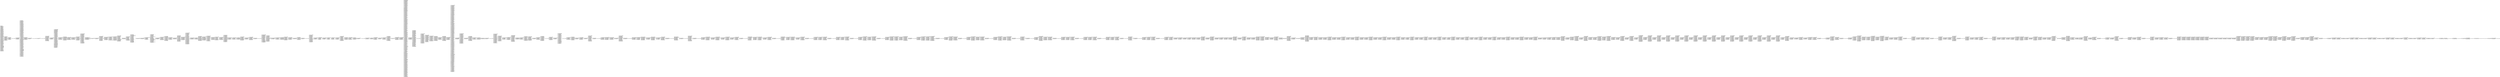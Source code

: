 digraph "graph.cfg.gv" {
	subgraph global {
		node [fontname=Courier fontsize=30.0 rank=same shape=box]
		block_0 [label="0: %00 = #0x1\l2: %01 = #0x40\l4: MSTORE(%01, %00)\l5: [NO_SSA] SWAP1\l6: [NO_SSA] DUP2\l7: [NO_SSA] PUSH1\l9: [NO_SSA] DUP3\la: [NO_SSA] ADD\lb: [NO_SSA] PUSH1\ld: [NO_SSA] SWAP1\le: [NO_SSA] SLOAD\lf: [NO_SSA] SWAP1\l10: [NO_SSA] PUSH2\l13: [NO_SSA] EXP\l14: [NO_SSA] SWAP1\l15: [NO_SSA] DIV\l16: [NO_SSA] PUSH20\l2b: [NO_SSA] AND\l2c: [NO_SSA] PUSH20\l41: [NO_SSA] AND\l42: [NO_SSA] PUSH20\l57: [NO_SSA] AND\l58: [NO_SSA] DUP2\l59: [NO_SSA] MSTORE\l5a: [NO_SSA] PUSH1\l5c: [NO_SSA] ADD\l5d: [NO_SSA] PUSH1\l5f: [NO_SSA] DUP3\l60: [NO_SSA] ADD\l61: [NO_SSA] PUSH1\l63: [NO_SSA] SWAP1\l64: [NO_SSA] SLOAD\l65: [NO_SSA] SWAP1\l66: [NO_SSA] PUSH2\l69: [NO_SSA] EXP\l6a: [NO_SSA] SWAP1\l6b: [NO_SSA] DIV\l6c: [NO_SSA] PUSH8\l75: [NO_SSA] AND\l76: [NO_SSA] PUSH8\l7f: [NO_SSA] AND\l80: [NO_SSA] PUSH8\l89: [NO_SSA] AND\l8a: [NO_SSA] DUP2\l8b: [NO_SSA] MSTORE\l8c: [NO_SSA] PUSH1\l8e: [NO_SSA] ADD\l8f: [NO_SSA] PUSH1\l91: [NO_SSA] DUP3\l92: [NO_SSA] ADD\l93: [NO_SSA] PUSH1\l95: [NO_SSA] SWAP1\l96: [NO_SSA] SLOAD\l97: [NO_SSA] SWAP1\l98: [NO_SSA] PUSH2\l9b: [NO_SSA] EXP\l9c: [NO_SSA] SWAP1\l9d: [NO_SSA] DIV\l9e: [NO_SSA] PUSH1\la0: [NO_SSA] AND\la1: [NO_SSA] ISZERO\la2: [NO_SSA] ISZERO\la3: [NO_SSA] ISZERO\la4: [NO_SSA] ISZERO\la5: [NO_SSA] DUP2\la6: [NO_SSA] MSTORE\la7: [NO_SSA] POP\la8: [NO_SSA] POP\la9: [NO_SSA] SWAP1\laa: [NO_SSA] POP\lab: [NO_SSA] DUP1\lac: [NO_SSA] PUSH1\lae: [NO_SSA] ADD\laf: [NO_SSA] MLOAD\lb0: [NO_SSA] PUSH2\lb3: [NO_SSA] JUMPI\l"]
		block_b4 [label="b4: [NO_SSA] PUSH1\lb6: [NO_SSA] PUSH20\lcb: [NO_SSA] AND\lcc: [NO_SSA] DUP2\lcd: [NO_SSA] PUSH1\lcf: [NO_SSA] ADD\ld0: [NO_SSA] MLOAD\ld1: [NO_SSA] PUSH20\le6: [NO_SSA] AND\le7: [NO_SSA] EQ\le8: [NO_SSA] PUSH2\leb: [NO_SSA] JUMPI\l"]
		block_ec [label="ec: [NO_SSA] DUP1\led: [NO_SSA] SWAP3\lee: [NO_SSA] POP\lef: [NO_SSA] POP\lf0: [NO_SSA] POP\lf1: [NO_SSA] PUSH2\lf4: [NO_SSA] JUMP\l"]
		block_f5 [label="f5: [NO_SSA] JUMPDEST\l"]
		block_f6 [label="f6: [NO_SSA] JUMPDEST\lf7: [NO_SSA] PUSH1\lf9: [NO_SSA] ISZERO\lfa: [NO_SSA] PUSH2\lfd: [NO_SSA] JUMPI\l"]
		block_fe [label="fe: [NO_SSA] DUP2\lff: [NO_SSA] DUP1\l100: [NO_SSA] PUSH1\l102: [NO_SSA] SWAP1\l103: [NO_SSA] SUB\l104: [NO_SSA] SWAP3\l105: [NO_SSA] POP\l106: [NO_SSA] POP\l107: [NO_SSA] PUSH1\l109: [NO_SSA] PUSH1\l10b: [NO_SSA] DUP4\l10c: [NO_SSA] DUP2\l10d: [NO_SSA] MSTORE\l10e: [NO_SSA] PUSH1\l110: [NO_SSA] ADD\l111: [NO_SSA] SWAP1\l112: [NO_SSA] DUP2\l113: [NO_SSA] MSTORE\l114: [NO_SSA] PUSH1\l116: [NO_SSA] ADD\l117: [NO_SSA] PUSH1\l119: [NO_SSA] SHA3\l11a: [NO_SSA] PUSH1\l11c: [NO_SSA] MLOAD\l11d: [NO_SSA] DUP1\l11e: [NO_SSA] PUSH1\l120: [NO_SSA] ADD\l121: [NO_SSA] PUSH1\l123: [NO_SSA] MSTORE\l124: [NO_SSA] SWAP1\l125: [NO_SSA] DUP2\l126: [NO_SSA] PUSH1\l128: [NO_SSA] DUP3\l129: [NO_SSA] ADD\l12a: [NO_SSA] PUSH1\l12c: [NO_SSA] SWAP1\l12d: [NO_SSA] SLOAD\l12e: [NO_SSA] SWAP1\l12f: [NO_SSA] PUSH2\l132: [NO_SSA] EXP\l133: [NO_SSA] SWAP1\l134: [NO_SSA] DIV\l135: [NO_SSA] PUSH20\l14a: [NO_SSA] AND\l14b: [NO_SSA] PUSH20\l160: [NO_SSA] AND\l161: [NO_SSA] PUSH20\l176: [NO_SSA] AND\l177: [NO_SSA] DUP2\l178: [NO_SSA] MSTORE\l179: [NO_SSA] PUSH1\l17b: [NO_SSA] ADD\l17c: [NO_SSA] PUSH1\l17e: [NO_SSA] DUP3\l17f: [NO_SSA] ADD\l180: [NO_SSA] PUSH1\l182: [NO_SSA] SWAP1\l183: [NO_SSA] SLOAD\l184: [NO_SSA] SWAP1\l185: [NO_SSA] PUSH2\l188: [NO_SSA] EXP\l189: [NO_SSA] SWAP1\l18a: [NO_SSA] DIV\l18b: [NO_SSA] PUSH8\l194: [NO_SSA] AND\l195: [NO_SSA] PUSH8\l19e: [NO_SSA] AND\l19f: [NO_SSA] PUSH8\l1a8: [NO_SSA] AND\l1a9: [NO_SSA] DUP2\l1aa: [NO_SSA] MSTORE\l1ab: [NO_SSA] PUSH1\l1ad: [NO_SSA] ADD\l1ae: [NO_SSA] PUSH1\l1b0: [NO_SSA] DUP3\l1b1: [NO_SSA] ADD\l1b2: [NO_SSA] PUSH1\l1b4: [NO_SSA] SWAP1\l1b5: [NO_SSA] SLOAD\l1b6: [NO_SSA] SWAP1\l1b7: [NO_SSA] PUSH2\l1ba: [NO_SSA] EXP\l1bb: [NO_SSA] SWAP1\l1bc: [NO_SSA] DIV\l1bd: [NO_SSA] PUSH1\l1bf: [NO_SSA] AND\l1c0: [NO_SSA] ISZERO\l1c1: [NO_SSA] ISZERO\l1c2: [NO_SSA] ISZERO\l1c3: [NO_SSA] ISZERO\l1c4: [NO_SSA] DUP2\l1c5: [NO_SSA] MSTORE\l1c6: [NO_SSA] POP\l1c7: [NO_SSA] POP\l1c8: [NO_SSA] SWAP1\l1c9: [NO_SSA] POP\l1ca: [NO_SSA] PUSH1\l1cc: [NO_SSA] PUSH20\l1e1: [NO_SSA] AND\l1e2: [NO_SSA] DUP2\l1e3: [NO_SSA] PUSH1\l1e5: [NO_SSA] ADD\l1e6: [NO_SSA] MLOAD\l1e7: [NO_SSA] PUSH20\l1fc: [NO_SSA] AND\l1fd: [NO_SSA] EQ\l1fe: [NO_SSA] PUSH2\l201: [NO_SSA] JUMPI\l"]
		block_202 [label="202: [NO_SSA] DUP1\l203: [NO_SSA] SWAP3\l204: [NO_SSA] POP\l205: [NO_SSA] POP\l206: [NO_SSA] POP\l207: [NO_SSA] PUSH2\l20a: [NO_SSA] JUMP\l"]
		block_20b [label="20b: [NO_SSA] JUMPDEST\l20c: [NO_SSA] PUSH2\l20f: [NO_SSA] JUMP\l"]
		block_210 [label="210: [NO_SSA] JUMPDEST\l"]
		block_211 [label="211: [NO_SSA] JUMPDEST\l212: [NO_SSA] POP\l"]
		block_213 [label="213: [NO_SSA] JUMPDEST\l"]
		block_214 [label="214: [NO_SSA] JUMPDEST\l215: [NO_SSA] PUSH1\l217: [NO_SSA] MLOAD\l218: [NO_SSA] PUSH32\l239: [NO_SSA] DUP2\l23a: [NO_SSA] MSTORE\l23b: [NO_SSA] PUSH1\l23d: [NO_SSA] ADD\l23e: [NO_SSA] PUSH1\l240: [NO_SSA] MLOAD\l241: [NO_SSA] DUP1\l242: [NO_SSA] SWAP2\l243: [NO_SSA] SUB\l244: [NO_SSA] SWAP1\l245: [NO_SSA] REVERT\l"]
		block_246 [label="246: [NO_SSA] JUMPDEST\l247: [NO_SSA] SWAP2\l248: [NO_SSA] SWAP1\l249: [NO_SSA] POP\l24a: [NO_SSA] JUMP\l"]
		block_24b [label="24b: [NO_SSA] JUMPDEST\l24c: [NO_SSA] PUSH1\l24e: [NO_SSA] PUSH1\l250: [NO_SSA] PUSH1\l252: [NO_SSA] SWAP1\l253: [NO_SSA] SLOAD\l254: [NO_SSA] SWAP1\l255: [NO_SSA] PUSH2\l258: [NO_SSA] EXP\l259: [NO_SSA] SWAP1\l25a: [NO_SSA] DIV\l25b: [NO_SSA] PUSH20\l270: [NO_SSA] AND\l271: [NO_SSA] SWAP1\l272: [NO_SSA] POP\l273: [NO_SSA] DUP2\l274: [NO_SSA] PUSH1\l276: [NO_SSA] PUSH1\l278: [NO_SSA] PUSH2\l27b: [NO_SSA] EXP\l27c: [NO_SSA] DUP2\l27d: [NO_SSA] SLOAD\l27e: [NO_SSA] DUP2\l27f: [NO_SSA] PUSH20\l294: [NO_SSA] MUL\l295: [NO_SSA] NOT\l296: [NO_SSA] AND\l297: [NO_SSA] SWAP1\l298: [NO_SSA] DUP4\l299: [NO_SSA] PUSH20\l2ae: [NO_SSA] AND\l2af: [NO_SSA] MUL\l2b0: [NO_SSA] OR\l2b1: [NO_SSA] SWAP1\l2b2: [NO_SSA] SSTORE\l2b3: [NO_SSA] POP\l2b4: [NO_SSA] DUP2\l2b5: [NO_SSA] PUSH20\l2ca: [NO_SSA] AND\l2cb: [NO_SSA] DUP2\l2cc: [NO_SSA] PUSH20\l2e1: [NO_SSA] AND\l2e2: [NO_SSA] PUSH32\l303: [NO_SSA] PUSH1\l305: [NO_SSA] MLOAD\l306: [NO_SSA] PUSH1\l308: [NO_SSA] MLOAD\l309: [NO_SSA] DUP1\l30a: [NO_SSA] SWAP2\l30b: [NO_SSA] SUB\l30c: [NO_SSA] SWAP1\l30d: [NO_SSA] LOG3\l30e: [NO_SSA] POP\l30f: [NO_SSA] POP\l310: [NO_SSA] JUMP\l"]
		block_311 [label="311: [NO_SSA] JUMPDEST\l312: [NO_SSA] DUP1\l313: [NO_SSA] CALLVALUE\l314: [NO_SSA] LT\l315: [NO_SSA] ISZERO\l316: [NO_SSA] PUSH2\l319: [NO_SSA] JUMPI\l"]
		block_31a [label="31a: [NO_SSA] PUSH1\l31c: [NO_SSA] MLOAD\l31d: [NO_SSA] PUSH32\l33e: [NO_SSA] DUP2\l33f: [NO_SSA] MSTORE\l340: [NO_SSA] PUSH1\l342: [NO_SSA] ADD\l343: [NO_SSA] PUSH2\l346: [NO_SSA] SWAP1\l347: [NO_SSA] PUSH2\l34a: [NO_SSA] JUMP\l"]
		block_34b [label="34b: [NO_SSA] JUMPDEST\l34c: [NO_SSA] PUSH1\l34e: [NO_SSA] MLOAD\l34f: [NO_SSA] DUP1\l350: [NO_SSA] SWAP2\l351: [NO_SSA] SUB\l352: [NO_SSA] SWAP1\l353: [NO_SSA] REVERT\l"]
		block_354 [label="354: [NO_SSA] JUMPDEST\l355: [NO_SSA] DUP1\l356: [NO_SSA] CALLVALUE\l357: [NO_SSA] GT\l358: [NO_SSA] ISZERO\l359: [NO_SSA] PUSH2\l35c: [NO_SSA] JUMPI\l"]
		block_35d [label="35d: [NO_SSA] CALLER\l35e: [NO_SSA] PUSH20\l373: [NO_SSA] AND\l374: [NO_SSA] PUSH2\l377: [NO_SSA] DUP3\l378: [NO_SSA] CALLVALUE\l379: [NO_SSA] PUSH2\l37c: [NO_SSA] SWAP2\l37d: [NO_SSA] SWAP1\l37e: [NO_SSA] PUSH2\l381: [NO_SSA] JUMP\l"]
		block_382 [label="382: [NO_SSA] JUMPDEST\l383: [NO_SSA] SWAP1\l384: [NO_SSA] DUP2\l385: [NO_SSA] ISZERO\l386: [NO_SSA] MUL\l387: [NO_SSA] SWAP1\l388: [NO_SSA] PUSH1\l38a: [NO_SSA] MLOAD\l38b: [NO_SSA] PUSH1\l38d: [NO_SSA] PUSH1\l38f: [NO_SSA] MLOAD\l390: [NO_SSA] DUP1\l391: [NO_SSA] DUP4\l392: [NO_SSA] SUB\l393: [NO_SSA] DUP2\l394: [NO_SSA] DUP6\l395: [NO_SSA] DUP9\l396: [NO_SSA] DUP9\l397: [NO_SSA] CALL\l398: [NO_SSA] SWAP4\l399: [NO_SSA] POP\l39a: [NO_SSA] POP\l39b: [NO_SSA] POP\l39c: [NO_SSA] POP\l39d: [NO_SSA] ISZERO\l39e: [NO_SSA] DUP1\l39f: [NO_SSA] ISZERO\l3a0: [NO_SSA] PUSH2\l3a3: [NO_SSA] JUMPI\l"]
		block_3a4 [label="3a4: [NO_SSA] RETURNDATASIZE\l3a5: [NO_SSA] PUSH1\l3a7: [NO_SSA] DUP1\l3a8: [NO_SSA] RETURNDATACOPY\l3a9: [NO_SSA] RETURNDATASIZE\l3aa: [NO_SSA] PUSH1\l3ac: [NO_SSA] REVERT\l"]
		block_3ad [label="3ad: [NO_SSA] JUMPDEST\l3ae: [NO_SSA] POP\l"]
		block_3af [label="3af: [NO_SSA] JUMPDEST\l3b0: [NO_SSA] POP\l3b1: [NO_SSA] JUMP\l"]
		block_3b2 [label="3b2: [NO_SSA] JUMPDEST\l3b3: [NO_SSA] PUSH1\l3b5: [NO_SSA] DUP1\l3b6: [NO_SSA] DUP3\l3b7: [NO_SSA] PUSH20\l3cc: [NO_SSA] AND\l3cd: [NO_SSA] EXTCODESIZE\l3ce: [NO_SSA] GT\l3cf: [NO_SSA] SWAP1\l3d0: [NO_SSA] POP\l3d1: [NO_SSA] SWAP2\l3d2: [NO_SSA] SWAP1\l3d3: [NO_SSA] POP\l3d4: [NO_SSA] JUMP\l"]
		block_3d5 [label="3d5: [NO_SSA] JUMPDEST\l3d6: [NO_SSA] PUSH1\l3d8: [NO_SSA] DUP4\l3d9: [NO_SSA] PUSH20\l3ee: [NO_SSA] AND\l3ef: [NO_SSA] PUSH4\l3f4: [NO_SSA] PUSH2\l3f7: [NO_SSA] PUSH2\l3fa: [NO_SSA] JUMP\l"]
		block_3fb [label="3fb: [NO_SSA] JUMPDEST\l3fc: [NO_SSA] DUP8\l3fd: [NO_SSA] DUP7\l3fe: [NO_SSA] DUP7\l3ff: [NO_SSA] PUSH1\l401: [NO_SSA] MLOAD\l402: [NO_SSA] DUP6\l403: [NO_SSA] PUSH4\l408: [NO_SSA] AND\l409: [NO_SSA] PUSH1\l40b: [NO_SSA] INVALID\l"]
		block_40c [label="40c: [NO_SSA] DUP2\l40d: [NO_SSA] MSTORE\l40e: [NO_SSA] PUSH1\l410: [NO_SSA] ADD\l411: [NO_SSA] PUSH2\l414: [NO_SSA] SWAP5\l415: [NO_SSA] SWAP4\l416: [NO_SSA] SWAP3\l417: [NO_SSA] SWAP2\l418: [NO_SSA] SWAP1\l419: [NO_SSA] PUSH2\l41c: [NO_SSA] JUMP\l"]
		block_41d [label="41d: [NO_SSA] JUMPDEST\l41e: [NO_SSA] PUSH1\l420: [NO_SSA] PUSH1\l422: [NO_SSA] MLOAD\l423: [NO_SSA] DUP1\l424: [NO_SSA] DUP4\l425: [NO_SSA] SUB\l426: [NO_SSA] DUP2\l427: [NO_SSA] PUSH1\l429: [NO_SSA] DUP8\l42a: [NO_SSA] DUP1\l42b: [NO_SSA] EXTCODESIZE\l42c: [NO_SSA] ISZERO\l42d: [NO_SSA] DUP1\l42e: [NO_SSA] ISZERO\l42f: [NO_SSA] PUSH2\l432: [NO_SSA] JUMPI\l"]
		block_433 [label="433: [NO_SSA] PUSH1\l435: [NO_SSA] DUP1\l436: [NO_SSA] REVERT\l"]
		block_437 [label="437: [NO_SSA] JUMPDEST\l438: [NO_SSA] POP\l439: [NO_SSA] GAS\l43a: [NO_SSA] CALL\l43b: [NO_SSA] SWAP3\l43c: [NO_SSA] POP\l43d: [NO_SSA] POP\l43e: [NO_SSA] POP\l43f: [NO_SSA] DUP1\l440: [NO_SSA] ISZERO\l441: [NO_SSA] PUSH2\l444: [NO_SSA] JUMPI\l"]
		block_445 [label="445: [NO_SSA] POP\l446: [NO_SSA] PUSH1\l448: [NO_SSA] MLOAD\l449: [NO_SSA] RETURNDATASIZE\l44a: [NO_SSA] PUSH1\l44c: [NO_SSA] NOT\l44d: [NO_SSA] PUSH1\l44f: [NO_SSA] DUP3\l450: [NO_SSA] ADD\l451: [NO_SSA] AND\l452: [NO_SSA] DUP3\l453: [NO_SSA] ADD\l454: [NO_SSA] DUP1\l455: [NO_SSA] PUSH1\l457: [NO_SSA] MSTORE\l458: [NO_SSA] POP\l459: [NO_SSA] DUP2\l45a: [NO_SSA] ADD\l45b: [NO_SSA] SWAP1\l45c: [NO_SSA] PUSH2\l45f: [NO_SSA] SWAP2\l460: [NO_SSA] SWAP1\l461: [NO_SSA] PUSH2\l464: [NO_SSA] JUMP\l"]
		block_465 [label="465: [NO_SSA] JUMPDEST\l466: [NO_SSA] PUSH1\l"]
		block_468 [label="468: [NO_SSA] JUMPDEST\l469: [NO_SSA] PUSH2\l46c: [NO_SSA] JUMPI\l"]
		block_46d [label="46d: [NO_SSA] RETURNDATASIZE\l46e: [NO_SSA] DUP1\l46f: [NO_SSA] PUSH1\l471: [NO_SSA] DUP2\l472: [NO_SSA] EQ\l473: [NO_SSA] PUSH2\l476: [NO_SSA] JUMPI\l"]
		block_477 [label="477: [NO_SSA] PUSH1\l479: [NO_SSA] MLOAD\l47a: [NO_SSA] SWAP2\l47b: [NO_SSA] POP\l47c: [NO_SSA] PUSH1\l47e: [NO_SSA] NOT\l47f: [NO_SSA] PUSH1\l481: [NO_SSA] RETURNDATASIZE\l482: [NO_SSA] ADD\l483: [NO_SSA] AND\l484: [NO_SSA] DUP3\l485: [NO_SSA] ADD\l486: [NO_SSA] PUSH1\l488: [NO_SSA] MSTORE\l489: [NO_SSA] RETURNDATASIZE\l48a: [NO_SSA] DUP3\l48b: [NO_SSA] MSTORE\l48c: [NO_SSA] RETURNDATASIZE\l48d: [NO_SSA] PUSH1\l48f: [NO_SSA] PUSH1\l491: [NO_SSA] DUP5\l492: [NO_SSA] ADD\l493: [NO_SSA] RETURNDATACOPY\l494: [NO_SSA] PUSH2\l497: [NO_SSA] JUMP\l"]
		block_498 [label="498: [NO_SSA] JUMPDEST\l499: [NO_SSA] PUSH1\l49b: [NO_SSA] SWAP2\l49c: [NO_SSA] POP\l"]
		block_49d [label="49d: [NO_SSA] JUMPDEST\l49e: [NO_SSA] POP\l49f: [NO_SSA] PUSH1\l4a1: [NO_SSA] DUP2\l4a2: [NO_SSA] MLOAD\l4a3: [NO_SSA] EQ\l4a4: [NO_SSA] ISZERO\l4a5: [NO_SSA] PUSH2\l4a8: [NO_SSA] JUMPI\l"]
		block_4a9 [label="4a9: [NO_SSA] PUSH1\l4ab: [NO_SSA] MLOAD\l4ac: [NO_SSA] PUSH32\l4cd: [NO_SSA] DUP2\l4ce: [NO_SSA] MSTORE\l4cf: [NO_SSA] PUSH1\l4d1: [NO_SSA] ADD\l4d2: [NO_SSA] PUSH1\l4d4: [NO_SSA] MLOAD\l4d5: [NO_SSA] DUP1\l4d6: [NO_SSA] SWAP2\l4d7: [NO_SSA] SUB\l4d8: [NO_SSA] SWAP1\l4d9: [NO_SSA] REVERT\l"]
		block_4da [label="4da: [NO_SSA] JUMPDEST\l4db: [NO_SSA] DUP1\l4dc: [NO_SSA] MLOAD\l4dd: [NO_SSA] DUP2\l4de: [NO_SSA] PUSH1\l4e0: [NO_SSA] ADD\l4e1: [NO_SSA] REVERT\l"]
		block_4e2 [label="4e2: [NO_SSA] JUMPDEST\l4e3: [NO_SSA] PUSH4\l4e8: [NO_SSA] PUSH1\l4ea: [NO_SSA] INVALID\l"]
		block_4eb [label="4eb: [NO_SSA] PUSH28\l508: [NO_SSA] NOT\l509: [NO_SSA] AND\l50a: [NO_SSA] DUP2\l50b: [NO_SSA] PUSH28\l528: [NO_SSA] NOT\l529: [NO_SSA] AND\l52a: [NO_SSA] EQ\l52b: [NO_SSA] SWAP2\l52c: [NO_SSA] POP\l52d: [NO_SSA] POP\l52e: [NO_SSA] SWAP5\l52f: [NO_SSA] SWAP4\l530: [NO_SSA] POP\l531: [NO_SSA] POP\l532: [NO_SSA] POP\l533: [NO_SSA] POP\l534: [NO_SSA] JUMP\l"]
		block_535 [label="535: [NO_SSA] JUMPDEST\l536: [NO_SSA] PUSH1\l538: [NO_SSA] PUSH1\l53a: [NO_SSA] DUP1\l53b: [NO_SSA] SLOAD\l53c: [NO_SSA] PUSH2\l53f: [NO_SSA] SWAP1\l540: [NO_SSA] PUSH2\l543: [NO_SSA] JUMP\l"]
		block_544 [label="544: [NO_SSA] JUMPDEST\l545: [NO_SSA] DUP1\l546: [NO_SSA] PUSH1\l548: [NO_SSA] ADD\l549: [NO_SSA] PUSH1\l54b: [NO_SSA] DUP1\l54c: [NO_SSA] SWAP2\l54d: [NO_SSA] DIV\l54e: [NO_SSA] MUL\l54f: [NO_SSA] PUSH1\l551: [NO_SSA] ADD\l552: [NO_SSA] PUSH1\l554: [NO_SSA] MLOAD\l555: [NO_SSA] SWAP1\l556: [NO_SSA] DUP2\l557: [NO_SSA] ADD\l558: [NO_SSA] PUSH1\l55a: [NO_SSA] MSTORE\l55b: [NO_SSA] DUP1\l55c: [NO_SSA] SWAP3\l55d: [NO_SSA] SWAP2\l55e: [NO_SSA] SWAP1\l55f: [NO_SSA] DUP2\l560: [NO_SSA] DUP2\l561: [NO_SSA] MSTORE\l562: [NO_SSA] PUSH1\l564: [NO_SSA] ADD\l565: [NO_SSA] DUP3\l566: [NO_SSA] DUP1\l567: [NO_SSA] SLOAD\l568: [NO_SSA] PUSH2\l56b: [NO_SSA] SWAP1\l56c: [NO_SSA] PUSH2\l56f: [NO_SSA] JUMP\l"]
		block_570 [label="570: [NO_SSA] JUMPDEST\l571: [NO_SSA] DUP1\l572: [NO_SSA] ISZERO\l573: [NO_SSA] PUSH2\l576: [NO_SSA] JUMPI\l"]
		block_577 [label="577: [NO_SSA] DUP1\l578: [NO_SSA] PUSH1\l57a: [NO_SSA] LT\l57b: [NO_SSA] PUSH2\l57e: [NO_SSA] JUMPI\l"]
		block_57f [label="57f: [NO_SSA] PUSH2\l582: [NO_SSA] DUP1\l583: [NO_SSA] DUP4\l584: [NO_SSA] SLOAD\l585: [NO_SSA] DIV\l586: [NO_SSA] MUL\l587: [NO_SSA] DUP4\l588: [NO_SSA] MSTORE\l589: [NO_SSA] SWAP2\l58a: [NO_SSA] PUSH1\l58c: [NO_SSA] ADD\l58d: [NO_SSA] SWAP2\l58e: [NO_SSA] PUSH2\l591: [NO_SSA] JUMP\l"]
		block_592 [label="592: [NO_SSA] JUMPDEST\l593: [NO_SSA] DUP3\l594: [NO_SSA] ADD\l595: [NO_SSA] SWAP2\l596: [NO_SSA] SWAP1\l597: [NO_SSA] PUSH1\l599: [NO_SSA] MSTORE\l59a: [NO_SSA] PUSH1\l59c: [NO_SSA] PUSH1\l59e: [NO_SSA] SHA3\l59f: [NO_SSA] SWAP1\l"]
		block_5a0 [label="5a0: [NO_SSA] JUMPDEST\l5a1: [NO_SSA] DUP2\l5a2: [NO_SSA] SLOAD\l5a3: [NO_SSA] DUP2\l5a4: [NO_SSA] MSTORE\l5a5: [NO_SSA] SWAP1\l5a6: [NO_SSA] PUSH1\l5a8: [NO_SSA] ADD\l5a9: [NO_SSA] SWAP1\l5aa: [NO_SSA] PUSH1\l5ac: [NO_SSA] ADD\l5ad: [NO_SSA] DUP1\l5ae: [NO_SSA] DUP4\l5af: [NO_SSA] GT\l5b0: [NO_SSA] PUSH2\l5b3: [NO_SSA] JUMPI\l"]
		block_5b4 [label="5b4: [NO_SSA] DUP3\l5b5: [NO_SSA] SWAP1\l5b6: [NO_SSA] SUB\l5b7: [NO_SSA] PUSH1\l5b9: [NO_SSA] AND\l5ba: [NO_SSA] DUP3\l5bb: [NO_SSA] ADD\l5bc: [NO_SSA] SWAP2\l"]
		block_5bd [label="5bd: [NO_SSA] JUMPDEST\l5be: [NO_SSA] POP\l5bf: [NO_SSA] POP\l5c0: [NO_SSA] POP\l5c1: [NO_SSA] POP\l5c2: [NO_SSA] POP\l5c3: [NO_SSA] SWAP1\l5c4: [NO_SSA] POP\l5c5: [NO_SSA] SWAP1\l5c6: [NO_SSA] JUMP\l"]
		block_5c7 [label="5c7: [NO_SSA] JUMPDEST\l5c8: [NO_SSA] PUSH1\l5ca: [NO_SSA] PUSH1\l5cc: [NO_SSA] DUP3\l5cd: [NO_SSA] EQ\l5ce: [NO_SSA] ISZERO\l5cf: [NO_SSA] PUSH2\l5d2: [NO_SSA] JUMPI\l"]
		block_5d3 [label="5d3: [NO_SSA] PUSH1\l5d5: [NO_SSA] MLOAD\l5d6: [NO_SSA] DUP1\l5d7: [NO_SSA] PUSH1\l5d9: [NO_SSA] ADD\l5da: [NO_SSA] PUSH1\l5dc: [NO_SSA] MSTORE\l5dd: [NO_SSA] DUP1\l5de: [NO_SSA] PUSH1\l5e0: [NO_SSA] DUP2\l5e1: [NO_SSA] MSTORE\l5e2: [NO_SSA] PUSH1\l5e4: [NO_SSA] ADD\l5e5: [NO_SSA] PUSH32\l606: [NO_SSA] DUP2\l607: [NO_SSA] MSTORE\l608: [NO_SSA] POP\l609: [NO_SSA] SWAP1\l60a: [NO_SSA] POP\l60b: [NO_SSA] PUSH2\l60e: [NO_SSA] JUMP\l"]
		block_60f [label="60f: [NO_SSA] JUMPDEST\l610: [NO_SSA] PUSH1\l612: [NO_SSA] DUP3\l613: [NO_SSA] SWAP1\l614: [NO_SSA] POP\l615: [NO_SSA] PUSH1\l"]
		block_617 [label="617: [NO_SSA] JUMPDEST\l618: [NO_SSA] PUSH1\l61a: [NO_SSA] DUP3\l61b: [NO_SSA] EQ\l61c: [NO_SSA] PUSH2\l61f: [NO_SSA] JUMPI\l"]
		block_620 [label="620: [NO_SSA] DUP1\l621: [NO_SSA] DUP1\l622: [NO_SSA] PUSH2\l625: [NO_SSA] SWAP1\l626: [NO_SSA] PUSH2\l629: [NO_SSA] JUMP\l"]
		block_62a [label="62a: [NO_SSA] JUMPDEST\l62b: [NO_SSA] SWAP2\l62c: [NO_SSA] POP\l62d: [NO_SSA] POP\l62e: [NO_SSA] PUSH1\l630: [NO_SSA] DUP3\l631: [NO_SSA] PUSH2\l634: [NO_SSA] SWAP2\l635: [NO_SSA] SWAP1\l636: [NO_SSA] PUSH2\l639: [NO_SSA] JUMP\l"]
		block_63a [label="63a: [NO_SSA] JUMPDEST\l63b: [NO_SSA] SWAP2\l63c: [NO_SSA] POP\l63d: [NO_SSA] PUSH2\l640: [NO_SSA] JUMP\l"]
		block_641 [label="641: [NO_SSA] JUMPDEST\l642: [NO_SSA] PUSH1\l644: [NO_SSA] DUP2\l645: [NO_SSA] PUSH8\l64e: [NO_SSA] DUP2\l64f: [NO_SSA] GT\l650: [NO_SSA] ISZERO\l651: [NO_SSA] PUSH2\l654: [NO_SSA] JUMPI\l"]
		block_655 [label="655: [NO_SSA] PUSH2\l658: [NO_SSA] PUSH2\l65b: [NO_SSA] JUMP\l"]
		block_65c [label="65c: [NO_SSA] JUMPDEST\l"]
		block_65d [label="65d: [NO_SSA] JUMPDEST\l65e: [NO_SSA] PUSH1\l660: [NO_SSA] MLOAD\l661: [NO_SSA] SWAP1\l662: [NO_SSA] DUP1\l663: [NO_SSA] DUP3\l664: [NO_SSA] MSTORE\l665: [NO_SSA] DUP1\l666: [NO_SSA] PUSH1\l668: [NO_SSA] ADD\l669: [NO_SSA] PUSH1\l66b: [NO_SSA] NOT\l66c: [NO_SSA] AND\l66d: [NO_SSA] PUSH1\l66f: [NO_SSA] ADD\l670: [NO_SSA] DUP3\l671: [NO_SSA] ADD\l672: [NO_SSA] PUSH1\l674: [NO_SSA] MSTORE\l675: [NO_SSA] DUP1\l676: [NO_SSA] ISZERO\l677: [NO_SSA] PUSH2\l67a: [NO_SSA] JUMPI\l"]
		block_67b [label="67b: [NO_SSA] DUP2\l67c: [NO_SSA] PUSH1\l67e: [NO_SSA] ADD\l67f: [NO_SSA] PUSH1\l681: [NO_SSA] DUP3\l682: [NO_SSA] MUL\l683: [NO_SSA] DUP1\l684: [NO_SSA] CALLDATASIZE\l685: [NO_SSA] DUP4\l686: [NO_SSA] CALLDATACOPY\l687: [NO_SSA] DUP1\l688: [NO_SSA] DUP3\l689: [NO_SSA] ADD\l68a: [NO_SSA] SWAP2\l68b: [NO_SSA] POP\l68c: [NO_SSA] POP\l68d: [NO_SSA] SWAP1\l68e: [NO_SSA] POP\l"]
		block_68f [label="68f: [NO_SSA] JUMPDEST\l690: [NO_SSA] POP\l691: [NO_SSA] SWAP1\l692: [NO_SSA] POP\l"]
		block_693 [label="693: [NO_SSA] JUMPDEST\l694: [NO_SSA] PUSH1\l696: [NO_SSA] DUP6\l697: [NO_SSA] EQ\l698: [NO_SSA] PUSH2\l69b: [NO_SSA] JUMPI\l"]
		block_69c [label="69c: [NO_SSA] PUSH1\l69e: [NO_SSA] DUP3\l69f: [NO_SSA] PUSH2\l6a2: [NO_SSA] SWAP2\l6a3: [NO_SSA] SWAP1\l6a4: [NO_SSA] PUSH2\l6a7: [NO_SSA] JUMP\l"]
		block_6a8 [label="6a8: [NO_SSA] JUMPDEST\l6a9: [NO_SSA] SWAP2\l6aa: [NO_SSA] POP\l6ab: [NO_SSA] PUSH1\l6ad: [NO_SSA] DUP6\l6ae: [NO_SSA] PUSH2\l6b1: [NO_SSA] SWAP2\l6b2: [NO_SSA] SWAP1\l6b3: [NO_SSA] PUSH2\l6b6: [NO_SSA] JUMP\l"]
		block_6b7 [label="6b7: [NO_SSA] JUMPDEST\l6b8: [NO_SSA] PUSH1\l6ba: [NO_SSA] PUSH2\l6bd: [NO_SSA] SWAP2\l6be: [NO_SSA] SWAP1\l6bf: [NO_SSA] PUSH2\l6c2: [NO_SSA] JUMP\l"]
		block_6c3 [label="6c3: [NO_SSA] JUMPDEST\l6c4: [NO_SSA] PUSH1\l6c6: [NO_SSA] INVALID\l"]
		block_6c7 [label="6c7: [NO_SSA] DUP2\l6c8: [NO_SSA] DUP4\l6c9: [NO_SSA] DUP2\l6ca: [NO_SSA] MLOAD\l6cb: [NO_SSA] DUP2\l6cc: [NO_SSA] LT\l6cd: [NO_SSA] PUSH2\l6d0: [NO_SSA] JUMPI\l"]
		block_6d1 [label="6d1: [NO_SSA] PUSH2\l6d4: [NO_SSA] PUSH2\l6d7: [NO_SSA] JUMP\l"]
		block_6d8 [label="6d8: [NO_SSA] JUMPDEST\l"]
		block_6d9 [label="6d9: [NO_SSA] JUMPDEST\l6da: [NO_SSA] PUSH1\l6dc: [NO_SSA] ADD\l6dd: [NO_SSA] ADD\l6de: [NO_SSA] SWAP1\l6df: [NO_SSA] PUSH31\l6ff: [NO_SSA] NOT\l700: [NO_SSA] AND\l701: [NO_SSA] SWAP1\l702: [NO_SSA] DUP2\l703: [NO_SSA] PUSH1\l705: [NO_SSA] BYTE\l706: [NO_SSA] SWAP1\l707: [NO_SSA] MSTORE8\l708: [NO_SSA] POP\l709: [NO_SSA] PUSH1\l70b: [NO_SSA] DUP6\l70c: [NO_SSA] PUSH2\l70f: [NO_SSA] SWAP2\l710: [NO_SSA] SWAP1\l711: [NO_SSA] PUSH2\l714: [NO_SSA] JUMP\l"]
		block_715 [label="715: [NO_SSA] JUMPDEST\l716: [NO_SSA] SWAP5\l717: [NO_SSA] POP\l718: [NO_SSA] PUSH2\l71b: [NO_SSA] JUMP\l"]
		block_71c [label="71c: [NO_SSA] JUMPDEST\l71d: [NO_SSA] DUP1\l71e: [NO_SSA] SWAP4\l71f: [NO_SSA] POP\l720: [NO_SSA] POP\l721: [NO_SSA] POP\l722: [NO_SSA] POP\l"]
		block_723 [label="723: [NO_SSA] JUMPDEST\l724: [NO_SSA] SWAP2\l725: [NO_SSA] SWAP1\l726: [NO_SSA] POP\l727: [NO_SSA] JUMP\l"]
		block_728 [label="728: [NO_SSA] JUMPDEST\l729: [NO_SSA] POP\l72a: [NO_SSA] POP\l72b: [NO_SSA] POP\l72c: [NO_SSA] POP\l72d: [NO_SSA] JUMP\l"]
		block_72e [label="72e: [NO_SSA] JUMPDEST\l72f: [NO_SSA] POP\l730: [NO_SSA] POP\l731: [NO_SSA] POP\l732: [NO_SSA] POP\l733: [NO_SSA] JUMP\l"]
		block_734 [label="734: [NO_SSA] JUMPDEST\l735: [NO_SSA] PUSH1\l737: [NO_SSA] PUSH2\l73a: [NO_SSA] DUP4\l73b: [NO_SSA] PUSH2\l73e: [NO_SSA] JUMP\l"]
		block_73f [label="73f: [NO_SSA] JUMPDEST\l740: [NO_SSA] SWAP1\l741: [NO_SSA] POP\l742: [NO_SSA] PUSH1\l744: [NO_SSA] DUP2\l745: [NO_SSA] PUSH1\l747: [NO_SSA] ADD\l748: [NO_SSA] MLOAD\l749: [NO_SSA] SWAP1\l74a: [NO_SSA] POP\l74b: [NO_SSA] DUP3\l74c: [NO_SSA] ISZERO\l74d: [NO_SSA] PUSH2\l750: [NO_SSA] JUMPI\l"]
		block_751 [label="751: [NO_SSA] PUSH1\l753: [NO_SSA] DUP2\l754: [NO_SSA] PUSH20\l769: [NO_SSA] AND\l76a: [NO_SSA] PUSH2\l76d: [NO_SSA] PUSH2\l770: [NO_SSA] JUMP\l"]
		block_771 [label="771: [NO_SSA] JUMPDEST\l772: [NO_SSA] PUSH20\l787: [NO_SSA] AND\l788: [NO_SSA] EQ\l789: [NO_SSA] DUP1\l78a: [NO_SSA] PUSH2\l78d: [NO_SSA] JUMPI\l"]
		block_78e [label="78e: [NO_SSA] POP\l78f: [NO_SSA] PUSH2\l792: [NO_SSA] DUP3\l793: [NO_SSA] PUSH2\l796: [NO_SSA] PUSH2\l799: [NO_SSA] JUMP\l"]
		block_79a [label="79a: [NO_SSA] JUMPDEST\l79b: [NO_SSA] PUSH2\l79e: [NO_SSA] JUMP\l"]
		block_79f [label="79f: [NO_SSA] JUMPDEST\l"]
		block_7a0 [label="7a0: [NO_SSA] JUMPDEST\l7a1: [NO_SSA] DUP1\l7a2: [NO_SSA] PUSH2\l7a5: [NO_SSA] JUMPI\l"]
		block_7a6 [label="7a6: [NO_SSA] POP\l7a7: [NO_SSA] PUSH2\l7aa: [NO_SSA] PUSH2\l7ad: [NO_SSA] JUMP\l"]
		block_7ae [label="7ae: [NO_SSA] JUMPDEST\l7af: [NO_SSA] PUSH20\l7c4: [NO_SSA] AND\l7c5: [NO_SSA] PUSH2\l7c8: [NO_SSA] DUP7\l7c9: [NO_SSA] PUSH2\l7cc: [NO_SSA] JUMP\l"]
		block_7cd [label="7cd: [NO_SSA] JUMPDEST\l7ce: [NO_SSA] PUSH20\l7e3: [NO_SSA] AND\l7e4: [NO_SSA] EQ\l"]
		block_7e5 [label="7e5: [NO_SSA] JUMPDEST\l7e6: [NO_SSA] SWAP1\l7e7: [NO_SSA] POP\l7e8: [NO_SSA] DUP1\l7e9: [NO_SSA] PUSH2\l7ec: [NO_SSA] JUMPI\l"]
		block_7ed [label="7ed: [NO_SSA] PUSH1\l7ef: [NO_SSA] MLOAD\l7f0: [NO_SSA] PUSH32\l811: [NO_SSA] DUP2\l812: [NO_SSA] MSTORE\l813: [NO_SSA] PUSH1\l815: [NO_SSA] ADD\l816: [NO_SSA] PUSH1\l818: [NO_SSA] MLOAD\l819: [NO_SSA] DUP1\l81a: [NO_SSA] SWAP2\l81b: [NO_SSA] SUB\l81c: [NO_SSA] SWAP1\l81d: [NO_SSA] REVERT\l"]
		block_81e [label="81e: [NO_SSA] JUMPDEST\l81f: [NO_SSA] POP\l"]
		block_820 [label="820: [NO_SSA] JUMPDEST\l821: [NO_SSA] PUSH2\l824: [NO_SSA] DUP2\l825: [NO_SSA] PUSH1\l827: [NO_SSA] DUP7\l828: [NO_SSA] PUSH1\l82a: [NO_SSA] PUSH2\l82d: [NO_SSA] JUMP\l"]
		block_82e [label="82e: [NO_SSA] JUMPDEST\l82f: [NO_SSA] PUSH2\l832: [NO_SSA] PUSH1\l834: [NO_SSA] DUP6\l835: [NO_SSA] DUP4\l836: [NO_SSA] PUSH2\l839: [NO_SSA] JUMP\l"]
		block_83a [label="83a: [NO_SSA] JUMPDEST\l83b: [NO_SSA] PUSH1\l83d: [NO_SSA] PUSH1\l83f: [NO_SSA] PUSH1\l841: [NO_SSA] DUP4\l842: [NO_SSA] PUSH20\l857: [NO_SSA] AND\l858: [NO_SSA] PUSH20\l86d: [NO_SSA] AND\l86e: [NO_SSA] DUP2\l86f: [NO_SSA] MSTORE\l870: [NO_SSA] PUSH1\l872: [NO_SSA] ADD\l873: [NO_SSA] SWAP1\l874: [NO_SSA] DUP2\l875: [NO_SSA] MSTORE\l876: [NO_SSA] PUSH1\l878: [NO_SSA] ADD\l879: [NO_SSA] PUSH1\l87b: [NO_SSA] SHA3\l87c: [NO_SSA] SWAP1\l87d: [NO_SSA] POP\l87e: [NO_SSA] PUSH1\l880: [NO_SSA] DUP2\l881: [NO_SSA] PUSH1\l883: [NO_SSA] ADD\l884: [NO_SSA] PUSH1\l886: [NO_SSA] DUP3\l887: [NO_SSA] DUP3\l888: [NO_SSA] DUP3\l889: [NO_SSA] SWAP1\l88a: [NO_SSA] SLOAD\l88b: [NO_SSA] SWAP1\l88c: [NO_SSA] PUSH2\l88f: [NO_SSA] EXP\l890: [NO_SSA] SWAP1\l891: [NO_SSA] DIV\l892: [NO_SSA] PUSH8\l89b: [NO_SSA] AND\l89c: [NO_SSA] SUB\l89d: [NO_SSA] SWAP3\l89e: [NO_SSA] POP\l89f: [NO_SSA] PUSH2\l8a2: [NO_SSA] EXP\l8a3: [NO_SSA] DUP2\l8a4: [NO_SSA] SLOAD\l8a5: [NO_SSA] DUP2\l8a6: [NO_SSA] PUSH8\l8af: [NO_SSA] MUL\l8b0: [NO_SSA] NOT\l8b1: [NO_SSA] AND\l8b2: [NO_SSA] SWAP1\l8b3: [NO_SSA] DUP4\l8b4: [NO_SSA] PUSH8\l8bd: [NO_SSA] AND\l8be: [NO_SSA] MUL\l8bf: [NO_SSA] OR\l8c0: [NO_SSA] SWAP1\l8c1: [NO_SSA] SSTORE\l8c2: [NO_SSA] POP\l8c3: [NO_SSA] PUSH1\l8c5: [NO_SSA] DUP2\l8c6: [NO_SSA] PUSH1\l8c8: [NO_SSA] ADD\l8c9: [NO_SSA] PUSH1\l8cb: [NO_SSA] DUP3\l8cc: [NO_SSA] DUP3\l8cd: [NO_SSA] DUP3\l8ce: [NO_SSA] SWAP1\l8cf: [NO_SSA] SLOAD\l8d0: [NO_SSA] SWAP1\l8d1: [NO_SSA] PUSH2\l8d4: [NO_SSA] EXP\l8d5: [NO_SSA] SWAP1\l8d6: [NO_SSA] DIV\l8d7: [NO_SSA] PUSH8\l8e0: [NO_SSA] AND\l8e1: [NO_SSA] ADD\l8e2: [NO_SSA] SWAP3\l8e3: [NO_SSA] POP\l8e4: [NO_SSA] PUSH2\l8e7: [NO_SSA] EXP\l8e8: [NO_SSA] DUP2\l8e9: [NO_SSA] SLOAD\l8ea: [NO_SSA] DUP2\l8eb: [NO_SSA] PUSH8\l8f4: [NO_SSA] MUL\l8f5: [NO_SSA] NOT\l8f6: [NO_SSA] AND\l8f7: [NO_SSA] SWAP1\l8f8: [NO_SSA] DUP4\l8f9: [NO_SSA] PUSH8\l902: [NO_SSA] AND\l903: [NO_SSA] MUL\l904: [NO_SSA] OR\l905: [NO_SSA] SWAP1\l906: [NO_SSA] SSTORE\l907: [NO_SSA] POP\l908: [NO_SSA] PUSH1\l90a: [NO_SSA] PUSH1\l90c: [NO_SSA] PUSH1\l90e: [NO_SSA] DUP8\l90f: [NO_SSA] DUP2\l910: [NO_SSA] MSTORE\l911: [NO_SSA] PUSH1\l913: [NO_SSA] ADD\l914: [NO_SSA] SWAP1\l915: [NO_SSA] DUP2\l916: [NO_SSA] MSTORE\l917: [NO_SSA] PUSH1\l919: [NO_SSA] ADD\l91a: [NO_SSA] PUSH1\l91c: [NO_SSA] SHA3\l91d: [NO_SSA] SWAP1\l91e: [NO_SSA] POP\l91f: [NO_SSA] DUP3\l920: [NO_SSA] DUP2\l921: [NO_SSA] PUSH1\l923: [NO_SSA] ADD\l924: [NO_SSA] PUSH1\l926: [NO_SSA] PUSH2\l929: [NO_SSA] EXP\l92a: [NO_SSA] DUP2\l92b: [NO_SSA] SLOAD\l92c: [NO_SSA] DUP2\l92d: [NO_SSA] PUSH20\l942: [NO_SSA] MUL\l943: [NO_SSA] NOT\l944: [NO_SSA] AND\l945: [NO_SSA] SWAP1\l946: [NO_SSA] DUP4\l947: [NO_SSA] PUSH20\l95c: [NO_SSA] AND\l95d: [NO_SSA] MUL\l95e: [NO_SSA] OR\l95f: [NO_SSA] SWAP1\l960: [NO_SSA] SSTORE\l961: [NO_SSA] POP\l962: [NO_SSA] TIMESTAMP\l963: [NO_SSA] DUP2\l964: [NO_SSA] PUSH1\l966: [NO_SSA] ADD\l967: [NO_SSA] PUSH1\l969: [NO_SSA] PUSH2\l96c: [NO_SSA] EXP\l96d: [NO_SSA] DUP2\l96e: [NO_SSA] SLOAD\l96f: [NO_SSA] DUP2\l970: [NO_SSA] PUSH8\l979: [NO_SSA] MUL\l97a: [NO_SSA] NOT\l97b: [NO_SSA] AND\l97c: [NO_SSA] SWAP1\l97d: [NO_SSA] DUP4\l97e: [NO_SSA] PUSH8\l987: [NO_SSA] AND\l988: [NO_SSA] MUL\l989: [NO_SSA] OR\l98a: [NO_SSA] SWAP1\l98b: [NO_SSA] SSTORE\l98c: [NO_SSA] POP\l98d: [NO_SSA] PUSH1\l98f: [NO_SSA] DUP2\l990: [NO_SSA] PUSH1\l992: [NO_SSA] ADD\l993: [NO_SSA] PUSH1\l995: [NO_SSA] PUSH2\l998: [NO_SSA] EXP\l999: [NO_SSA] DUP2\l99a: [NO_SSA] SLOAD\l99b: [NO_SSA] DUP2\l99c: [NO_SSA] PUSH1\l99e: [NO_SSA] MUL\l99f: [NO_SSA] NOT\l9a0: [NO_SSA] AND\l9a1: [NO_SSA] SWAP1\l9a2: [NO_SSA] DUP4\l9a3: [NO_SSA] ISZERO\l9a4: [NO_SSA] ISZERO\l9a5: [NO_SSA] MUL\l9a6: [NO_SSA] OR\l9a7: [NO_SSA] SWAP1\l9a8: [NO_SSA] SSTORE\l9a9: [NO_SSA] POP\l9aa: [NO_SSA] PUSH1\l9ac: [NO_SSA] PUSH1\l9ae: [NO_SSA] DUP8\l9af: [NO_SSA] ADD\l9b0: [NO_SSA] SWAP1\l9b1: [NO_SSA] POP\l9b2: [NO_SSA] PUSH1\l9b4: [NO_SSA] PUSH1\l9b6: [NO_SSA] PUSH1\l9b8: [NO_SSA] DUP4\l9b9: [NO_SSA] DUP2\l9ba: [NO_SSA] MSTORE\l9bb: [NO_SSA] PUSH1\l9bd: [NO_SSA] ADD\l9be: [NO_SSA] SWAP1\l9bf: [NO_SSA] DUP2\l9c0: [NO_SSA] MSTORE\l9c1: [NO_SSA] PUSH1\l9c3: [NO_SSA] ADD\l9c4: [NO_SSA] PUSH1\l9c6: [NO_SSA] SHA3\l9c7: [NO_SSA] SWAP1\l9c8: [NO_SSA] POP\l9c9: [NO_SSA] PUSH1\l9cb: [NO_SSA] PUSH20\l9e0: [NO_SSA] AND\l9e1: [NO_SSA] DUP2\l9e2: [NO_SSA] PUSH1\l9e4: [NO_SSA] ADD\l9e5: [NO_SSA] PUSH1\l9e7: [NO_SSA] SWAP1\l9e8: [NO_SSA] SLOAD\l9e9: [NO_SSA] SWAP1\l9ea: [NO_SSA] PUSH2\l9ed: [NO_SSA] EXP\l9ee: [NO_SSA] SWAP1\l9ef: [NO_SSA] DIV\l9f0: [NO_SSA] PUSH20\la05: [NO_SSA] AND\la06: [NO_SSA] PUSH20\la1b: [NO_SSA] AND\la1c: [NO_SSA] EQ\la1d: [NO_SSA] ISZERO\la1e: [NO_SSA] PUSH2\la21: [NO_SSA] JUMPI\l"]
		block_a22 [label="a22: [NO_SSA] PUSH1\la24: [NO_SSA] SLOAD\la25: [NO_SSA] DUP3\la26: [NO_SSA] EQ\la27: [NO_SSA] PUSH2\la2a: [NO_SSA] JUMPI\l"]
		block_a2b [label="a2b: [NO_SSA] DUP5\la2c: [NO_SSA] DUP2\la2d: [NO_SSA] PUSH1\la2f: [NO_SSA] ADD\la30: [NO_SSA] PUSH1\la32: [NO_SSA] PUSH2\la35: [NO_SSA] EXP\la36: [NO_SSA] DUP2\la37: [NO_SSA] SLOAD\la38: [NO_SSA] DUP2\la39: [NO_SSA] PUSH20\la4e: [NO_SSA] MUL\la4f: [NO_SSA] NOT\la50: [NO_SSA] AND\la51: [NO_SSA] SWAP1\la52: [NO_SSA] DUP4\la53: [NO_SSA] PUSH20\la68: [NO_SSA] AND\la69: [NO_SSA] MUL\la6a: [NO_SSA] OR\la6b: [NO_SSA] SWAP1\la6c: [NO_SSA] SSTORE\la6d: [NO_SSA] POP\la6e: [NO_SSA] DUP6\la6f: [NO_SSA] PUSH1\la71: [NO_SSA] ADD\la72: [NO_SSA] MLOAD\la73: [NO_SSA] DUP2\la74: [NO_SSA] PUSH1\la76: [NO_SSA] ADD\la77: [NO_SSA] PUSH1\la79: [NO_SSA] PUSH2\la7c: [NO_SSA] EXP\la7d: [NO_SSA] DUP2\la7e: [NO_SSA] SLOAD\la7f: [NO_SSA] DUP2\la80: [NO_SSA] PUSH8\la89: [NO_SSA] MUL\la8a: [NO_SSA] NOT\la8b: [NO_SSA] AND\la8c: [NO_SSA] SWAP1\la8d: [NO_SSA] DUP4\la8e: [NO_SSA] PUSH8\la97: [NO_SSA] AND\la98: [NO_SSA] MUL\la99: [NO_SSA] OR\la9a: [NO_SSA] SWAP1\la9b: [NO_SSA] SSTORE\la9c: [NO_SSA] POP\l"]
		block_a9d [label="a9d: [NO_SSA] JUMPDEST\l"]
		block_a9e [label="a9e: [NO_SSA] JUMPDEST\la9f: [NO_SSA] POP\laa0: [NO_SSA] POP\laa1: [NO_SSA] POP\laa2: [NO_SSA] POP\laa3: [NO_SSA] DUP4\laa4: [NO_SSA] PUSH1\laa6: [NO_SSA] PUSH20\labb: [NO_SSA] AND\labc: [NO_SSA] DUP3\labd: [NO_SSA] PUSH20\lad2: [NO_SSA] AND\lad3: [NO_SSA] PUSH32\laf4: [NO_SSA] PUSH1\laf6: [NO_SSA] MLOAD\laf7: [NO_SSA] PUSH1\laf9: [NO_SSA] MLOAD\lafa: [NO_SSA] DUP1\lafb: [NO_SSA] SWAP2\lafc: [NO_SSA] SUB\lafd: [NO_SSA] SWAP1\lafe: [NO_SSA] LOG4\laff: [NO_SSA] PUSH2\lb02: [NO_SSA] DUP2\lb03: [NO_SSA] PUSH1\lb05: [NO_SSA] DUP7\lb06: [NO_SSA] PUSH1\lb08: [NO_SSA] PUSH2\lb0b: [NO_SSA] JUMP\l"]
		block_b0c [label="b0c: [NO_SSA] JUMPDEST\lb0d: [NO_SSA] PUSH1\lb0f: [NO_SSA] PUSH1\lb11: [NO_SSA] DUP2\lb12: [NO_SSA] SLOAD\lb13: [NO_SSA] DUP1\lb14: [NO_SSA] SWAP3\lb15: [NO_SSA] SWAP2\lb16: [NO_SSA] SWAP1\lb17: [NO_SSA] PUSH1\lb19: [NO_SSA] ADD\lb1a: [NO_SSA] SWAP2\lb1b: [NO_SSA] SWAP1\lb1c: [NO_SSA] POP\lb1d: [NO_SSA] SSTORE\lb1e: [NO_SSA] POP\lb1f: [NO_SSA] POP\lb20: [NO_SSA] POP\lb21: [NO_SSA] POP\lb22: [NO_SSA] POP\lb23: [NO_SSA] JUMP\l"]
		block_b24 [label="b24: [NO_SSA] JUMPDEST\lb25: [NO_SSA] PUSH1\lb27: [NO_SSA] DUP1\lb28: [NO_SSA] SLOAD\lb29: [NO_SSA] SWAP1\lb2a: [NO_SSA] POP\lb2b: [NO_SSA] PUSH1\lb2d: [NO_SSA] PUSH20\lb42: [NO_SSA] AND\lb43: [NO_SSA] DUP5\lb44: [NO_SSA] PUSH20\lb59: [NO_SSA] AND\lb5a: [NO_SSA] EQ\lb5b: [NO_SSA] ISZERO\lb5c: [NO_SSA] PUSH2\lb5f: [NO_SSA] JUMPI\l"]
		block_b60 [label="b60: [NO_SSA] PUSH1\lb62: [NO_SSA] MLOAD\lb63: [NO_SSA] PUSH32\lb84: [NO_SSA] DUP2\lb85: [NO_SSA] MSTORE\lb86: [NO_SSA] PUSH1\lb88: [NO_SSA] ADD\lb89: [NO_SSA] PUSH1\lb8b: [NO_SSA] MLOAD\lb8c: [NO_SSA] DUP1\lb8d: [NO_SSA] SWAP2\lb8e: [NO_SSA] SUB\lb8f: [NO_SSA] SWAP1\lb90: [NO_SSA] REVERT\l"]
		block_b91 [label="b91: [NO_SSA] JUMPDEST\lb92: [NO_SSA] PUSH1\lb94: [NO_SSA] DUP4\lb95: [NO_SSA] EQ\lb96: [NO_SSA] ISZERO\lb97: [NO_SSA] PUSH2\lb9a: [NO_SSA] JUMPI\l"]
		block_b9b [label="b9b: [NO_SSA] PUSH1\lb9d: [NO_SSA] MLOAD\lb9e: [NO_SSA] PUSH32\lbbf: [NO_SSA] DUP2\lbc0: [NO_SSA] MSTORE\lbc1: [NO_SSA] PUSH1\lbc3: [NO_SSA] ADD\lbc4: [NO_SSA] PUSH1\lbc6: [NO_SSA] MLOAD\lbc7: [NO_SSA] DUP1\lbc8: [NO_SSA] SWAP2\lbc9: [NO_SSA] SUB\lbca: [NO_SSA] SWAP1\lbcb: [NO_SSA] REVERT\l"]
		block_bcc [label="bcc: [NO_SSA] JUMPDEST\lbcd: [NO_SSA] PUSH2\lbd0: [NO_SSA] PUSH1\lbd2: [NO_SSA] DUP6\lbd3: [NO_SSA] DUP4\lbd4: [NO_SSA] DUP7\lbd5: [NO_SSA] PUSH2\lbd8: [NO_SSA] JUMP\l"]
		block_bd9 [label="bd9: [NO_SSA] JUMPDEST\lbda: [NO_SSA] DUP3\lbdb: [NO_SSA] PUSH1\lbdd: [NO_SSA] PUSH1\lbdf: [NO_SSA] DUP7\lbe0: [NO_SSA] PUSH20\lbf5: [NO_SSA] AND\lbf6: [NO_SSA] PUSH20\lc0b: [NO_SSA] AND\lc0c: [NO_SSA] DUP2\lc0d: [NO_SSA] MSTORE\lc0e: [NO_SSA] PUSH1\lc10: [NO_SSA] ADD\lc11: [NO_SSA] SWAP1\lc12: [NO_SSA] DUP2\lc13: [NO_SSA] MSTORE\lc14: [NO_SSA] PUSH1\lc16: [NO_SSA] ADD\lc17: [NO_SSA] PUSH1\lc19: [NO_SSA] SHA3\lc1a: [NO_SSA] PUSH1\lc1c: [NO_SSA] ADD\lc1d: [NO_SSA] PUSH1\lc1f: [NO_SSA] DUP3\lc20: [NO_SSA] DUP3\lc21: [NO_SSA] DUP3\lc22: [NO_SSA] SWAP1\lc23: [NO_SSA] SLOAD\lc24: [NO_SSA] SWAP1\lc25: [NO_SSA] PUSH2\lc28: [NO_SSA] EXP\lc29: [NO_SSA] SWAP1\lc2a: [NO_SSA] DIV\lc2b: [NO_SSA] PUSH8\lc34: [NO_SSA] AND\lc35: [NO_SSA] ADD\lc36: [NO_SSA] SWAP3\lc37: [NO_SSA] POP\lc38: [NO_SSA] PUSH2\lc3b: [NO_SSA] EXP\lc3c: [NO_SSA] DUP2\lc3d: [NO_SSA] SLOAD\lc3e: [NO_SSA] DUP2\lc3f: [NO_SSA] PUSH8\lc48: [NO_SSA] MUL\lc49: [NO_SSA] NOT\lc4a: [NO_SSA] AND\lc4b: [NO_SSA] SWAP1\lc4c: [NO_SSA] DUP4\lc4d: [NO_SSA] PUSH8\lc56: [NO_SSA] AND\lc57: [NO_SSA] MUL\lc58: [NO_SSA] OR\lc59: [NO_SSA] SWAP1\lc5a: [NO_SSA] SSTORE\lc5b: [NO_SSA] POP\lc5c: [NO_SSA] DUP3\lc5d: [NO_SSA] PUSH1\lc5f: [NO_SSA] PUSH1\lc61: [NO_SSA] DUP7\lc62: [NO_SSA] PUSH20\lc77: [NO_SSA] AND\lc78: [NO_SSA] PUSH20\lc8d: [NO_SSA] AND\lc8e: [NO_SSA] DUP2\lc8f: [NO_SSA] MSTORE\lc90: [NO_SSA] PUSH1\lc92: [NO_SSA] ADD\lc93: [NO_SSA] SWAP1\lc94: [NO_SSA] DUP2\lc95: [NO_SSA] MSTORE\lc96: [NO_SSA] PUSH1\lc98: [NO_SSA] ADD\lc99: [NO_SSA] PUSH1\lc9b: [NO_SSA] SHA3\lc9c: [NO_SSA] PUSH1\lc9e: [NO_SSA] ADD\lc9f: [NO_SSA] PUSH1\lca1: [NO_SSA] DUP3\lca2: [NO_SSA] DUP3\lca3: [NO_SSA] DUP3\lca4: [NO_SSA] SWAP1\lca5: [NO_SSA] SLOAD\lca6: [NO_SSA] SWAP1\lca7: [NO_SSA] PUSH2\lcaa: [NO_SSA] EXP\lcab: [NO_SSA] SWAP1\lcac: [NO_SSA] DIV\lcad: [NO_SSA] PUSH8\lcb6: [NO_SSA] AND\lcb7: [NO_SSA] ADD\lcb8: [NO_SSA] SWAP3\lcb9: [NO_SSA] POP\lcba: [NO_SSA] PUSH2\lcbd: [NO_SSA] EXP\lcbe: [NO_SSA] DUP2\lcbf: [NO_SSA] SLOAD\lcc0: [NO_SSA] DUP2\lcc1: [NO_SSA] PUSH8\lcca: [NO_SSA] MUL\lccb: [NO_SSA] NOT\lccc: [NO_SSA] AND\lccd: [NO_SSA] SWAP1\lcce: [NO_SSA] DUP4\lccf: [NO_SSA] PUSH8\lcd8: [NO_SSA] AND\lcd9: [NO_SSA] MUL\lcda: [NO_SSA] OR\lcdb: [NO_SSA] SWAP1\lcdc: [NO_SSA] SSTORE\lcdd: [NO_SSA] POP\lcde: [NO_SSA] DUP4\lcdf: [NO_SSA] PUSH1\lce1: [NO_SSA] PUSH1\lce3: [NO_SSA] DUP4\lce4: [NO_SSA] DUP2\lce5: [NO_SSA] MSTORE\lce6: [NO_SSA] PUSH1\lce8: [NO_SSA] ADD\lce9: [NO_SSA] SWAP1\lcea: [NO_SSA] DUP2\lceb: [NO_SSA] MSTORE\lcec: [NO_SSA] PUSH1\lcee: [NO_SSA] ADD\lcef: [NO_SSA] PUSH1\lcf1: [NO_SSA] SHA3\lcf2: [NO_SSA] PUSH1\lcf4: [NO_SSA] ADD\lcf5: [NO_SSA] PUSH1\lcf7: [NO_SSA] PUSH2\lcfa: [NO_SSA] EXP\lcfb: [NO_SSA] DUP2\lcfc: [NO_SSA] SLOAD\lcfd: [NO_SSA] DUP2\lcfe: [NO_SSA] PUSH20\ld13: [NO_SSA] MUL\ld14: [NO_SSA] NOT\ld15: [NO_SSA] AND\ld16: [NO_SSA] SWAP1\ld17: [NO_SSA] DUP4\ld18: [NO_SSA] PUSH20\ld2d: [NO_SSA] AND\ld2e: [NO_SSA] MUL\ld2f: [NO_SSA] OR\ld30: [NO_SSA] SWAP1\ld31: [NO_SSA] SSTORE\ld32: [NO_SSA] POP\ld33: [NO_SSA] TIMESTAMP\ld34: [NO_SSA] PUSH1\ld36: [NO_SSA] PUSH1\ld38: [NO_SSA] DUP4\ld39: [NO_SSA] DUP2\ld3a: [NO_SSA] MSTORE\ld3b: [NO_SSA] PUSH1\ld3d: [NO_SSA] ADD\ld3e: [NO_SSA] SWAP1\ld3f: [NO_SSA] DUP2\ld40: [NO_SSA] MSTORE\ld41: [NO_SSA] PUSH1\ld43: [NO_SSA] ADD\ld44: [NO_SSA] PUSH1\ld46: [NO_SSA] SHA3\ld47: [NO_SSA] PUSH1\ld49: [NO_SSA] ADD\ld4a: [NO_SSA] PUSH1\ld4c: [NO_SSA] PUSH2\ld4f: [NO_SSA] EXP\ld50: [NO_SSA] DUP2\ld51: [NO_SSA] SLOAD\ld52: [NO_SSA] DUP2\ld53: [NO_SSA] PUSH8\ld5c: [NO_SSA] MUL\ld5d: [NO_SSA] NOT\ld5e: [NO_SSA] AND\ld5f: [NO_SSA] SWAP1\ld60: [NO_SSA] DUP4\ld61: [NO_SSA] PUSH8\ld6a: [NO_SSA] AND\ld6b: [NO_SSA] MUL\ld6c: [NO_SSA] OR\ld6d: [NO_SSA] SWAP1\ld6e: [NO_SSA] SSTORE\ld6f: [NO_SSA] POP\ld70: [NO_SSA] PUSH1\ld72: [NO_SSA] DUP2\ld73: [NO_SSA] SWAP1\ld74: [NO_SSA] POP\ld75: [NO_SSA] PUSH1\ld77: [NO_SSA] DUP5\ld78: [NO_SSA] DUP3\ld79: [NO_SSA] ADD\ld7a: [NO_SSA] SWAP1\ld7b: [NO_SSA] POP\ld7c: [NO_SSA] PUSH2\ld7f: [NO_SSA] DUP7\ld80: [NO_SSA] PUSH20\ld95: [NO_SSA] AND\ld96: [NO_SSA] PUSH2\ld99: [NO_SSA] JUMP\l"]
		block_d9a [label="d9a: [NO_SSA] JUMPDEST\ld9b: [NO_SSA] ISZERO\ld9c: [NO_SSA] PUSH2\ld9f: [NO_SSA] JUMPI\l"]
		block_da0 [label="da0: [NO_SSA] JUMPDEST\lda1: [NO_SSA] DUP2\lda2: [NO_SSA] DUP7\lda3: [NO_SSA] PUSH20\ldb8: [NO_SSA] AND\ldb9: [NO_SSA] PUSH1\ldbb: [NO_SSA] PUSH20\ldd0: [NO_SSA] AND\ldd1: [NO_SSA] PUSH32\ldf2: [NO_SSA] PUSH1\ldf4: [NO_SSA] MLOAD\ldf5: [NO_SSA] PUSH1\ldf7: [NO_SSA] MLOAD\ldf8: [NO_SSA] DUP1\ldf9: [NO_SSA] SWAP2\ldfa: [NO_SSA] SUB\ldfb: [NO_SSA] SWAP1\ldfc: [NO_SSA] LOG4\ldfd: [NO_SSA] PUSH2\le00: [NO_SSA] PUSH1\le02: [NO_SSA] DUP8\le03: [NO_SSA] DUP5\le04: [NO_SSA] DUP1\le05: [NO_SSA] PUSH1\le07: [NO_SSA] ADD\le08: [NO_SSA] SWAP6\le09: [NO_SSA] POP\le0a: [NO_SSA] DUP8\le0b: [NO_SSA] PUSH2\le0e: [NO_SSA] JUMP\l"]
		block_e0f [label="e0f: [NO_SSA] JUMPDEST\le10: [NO_SSA] PUSH2\le13: [NO_SSA] JUMPI\l"]
		block_e14 [label="e14: [NO_SSA] PUSH1\le16: [NO_SSA] MLOAD\le17: [NO_SSA] PUSH32\le38: [NO_SSA] DUP2\le39: [NO_SSA] MSTORE\le3a: [NO_SSA] PUSH1\le3c: [NO_SSA] ADD\le3d: [NO_SSA] PUSH1\le3f: [NO_SSA] MLOAD\le40: [NO_SSA] DUP1\le41: [NO_SSA] SWAP2\le42: [NO_SSA] SUB\le43: [NO_SSA] SWAP1\le44: [NO_SSA] REVERT\l"]
		block_e45 [label="e45: [NO_SSA] JUMPDEST\le46: [NO_SSA] DUP1\le47: [NO_SSA] DUP3\le48: [NO_SSA] LT\le49: [NO_SSA] PUSH2\le4c: [NO_SSA] JUMPI\l"]
		block_e4d [label="e4d: [NO_SSA] DUP3\le4e: [NO_SSA] PUSH1\le50: [NO_SSA] SLOAD\le51: [NO_SSA] EQ\le52: [NO_SSA] PUSH2\le55: [NO_SSA] JUMPI\l"]
		block_e56 [label="e56: [NO_SSA] PUSH1\le58: [NO_SSA] DUP1\le59: [NO_SSA] REVERT\l"]
		block_e5a [label="e5a: [NO_SSA] JUMPDEST\le5b: [NO_SSA] PUSH2\le5e: [NO_SSA] JUMP\l"]
		block_e5f [label="e5f: [NO_SSA] JUMPDEST\l"]
		block_e60 [label="e60: [NO_SSA] JUMPDEST\le61: [NO_SSA] DUP2\le62: [NO_SSA] DUP1\le63: [NO_SSA] PUSH1\le65: [NO_SSA] ADD\le66: [NO_SSA] SWAP3\le67: [NO_SSA] POP\le68: [NO_SSA] DUP7\le69: [NO_SSA] PUSH20\le7e: [NO_SSA] AND\le7f: [NO_SSA] PUSH1\le81: [NO_SSA] PUSH20\le96: [NO_SSA] AND\le97: [NO_SSA] PUSH32\leb8: [NO_SSA] PUSH1\leba: [NO_SSA] MLOAD\lebb: [NO_SSA] PUSH1\lebd: [NO_SSA] MLOAD\lebe: [NO_SSA] DUP1\lebf: [NO_SSA] SWAP2\lec0: [NO_SSA] SUB\lec1: [NO_SSA] SWAP1\lec2: [NO_SSA] LOG4\lec3: [NO_SSA] DUP1\lec4: [NO_SSA] DUP3\lec5: [NO_SSA] LT\lec6: [NO_SSA] PUSH2\lec9: [NO_SSA] JUMPI\l"]
		block_eca [label="eca: [NO_SSA] JUMPDEST\lecb: [NO_SSA] DUP2\lecc: [NO_SSA] PUSH1\lece: [NO_SSA] DUP2\lecf: [NO_SSA] SWAP1\led0: [NO_SSA] SSTORE\led1: [NO_SSA] POP\led2: [NO_SSA] POP\led3: [NO_SSA] POP\led4: [NO_SSA] PUSH2\led7: [NO_SSA] PUSH1\led9: [NO_SSA] DUP6\leda: [NO_SSA] DUP4\ledb: [NO_SSA] DUP7\ledc: [NO_SSA] PUSH2\ledf: [NO_SSA] JUMP\l"]
		block_ee0 [label="ee0: [NO_SSA] JUMPDEST\lee1: [NO_SSA] POP\lee2: [NO_SSA] POP\lee3: [NO_SSA] POP\lee4: [NO_SSA] POP\lee5: [NO_SSA] JUMP\l"]
		block_ee6 [label="ee6: [NO_SSA] JUMPDEST\lee7: [NO_SSA] DUP3\lee8: [NO_SSA] DUP1\lee9: [NO_SSA] SLOAD\leea: [NO_SSA] PUSH2\leed: [NO_SSA] SWAP1\leee: [NO_SSA] PUSH2\lef1: [NO_SSA] JUMP\l"]
		block_ef2 [label="ef2: [NO_SSA] JUMPDEST\lef3: [NO_SSA] SWAP1\lef4: [NO_SSA] PUSH1\lef6: [NO_SSA] MSTORE\lef7: [NO_SSA] PUSH1\lef9: [NO_SSA] PUSH1\lefb: [NO_SSA] SHA3\lefc: [NO_SSA] SWAP1\lefd: [NO_SSA] PUSH1\leff: [NO_SSA] ADD\lf00: [NO_SSA] PUSH1\lf02: [NO_SSA] SWAP1\lf03: [NO_SSA] DIV\lf04: [NO_SSA] DUP2\lf05: [NO_SSA] ADD\lf06: [NO_SSA] SWAP3\lf07: [NO_SSA] DUP3\lf08: [NO_SSA] PUSH2\lf0b: [NO_SSA] JUMPI\l"]
		block_f0c [label="f0c: [NO_SSA] PUSH1\lf0e: [NO_SSA] DUP6\lf0f: [NO_SSA] SSTORE\lf10: [NO_SSA] PUSH2\lf13: [NO_SSA] JUMP\l"]
		block_f14 [label="f14: [NO_SSA] JUMPDEST\lf15: [NO_SSA] DUP3\lf16: [NO_SSA] PUSH1\lf18: [NO_SSA] LT\lf19: [NO_SSA] PUSH2\lf1c: [NO_SSA] JUMPI\l"]
		block_f1d [label="f1d: [NO_SSA] DUP1\lf1e: [NO_SSA] MLOAD\lf1f: [NO_SSA] PUSH1\lf21: [NO_SSA] NOT\lf22: [NO_SSA] AND\lf23: [NO_SSA] DUP4\lf24: [NO_SSA] DUP1\lf25: [NO_SSA] ADD\lf26: [NO_SSA] OR\lf27: [NO_SSA] DUP6\lf28: [NO_SSA] SSTORE\lf29: [NO_SSA] PUSH2\lf2c: [NO_SSA] JUMP\l"]
		block_f2d [label="f2d: [NO_SSA] JUMPDEST\lf2e: [NO_SSA] DUP3\lf2f: [NO_SSA] DUP1\lf30: [NO_SSA] ADD\lf31: [NO_SSA] PUSH1\lf33: [NO_SSA] ADD\lf34: [NO_SSA] DUP6\lf35: [NO_SSA] SSTORE\lf36: [NO_SSA] DUP3\lf37: [NO_SSA] ISZERO\lf38: [NO_SSA] PUSH2\lf3b: [NO_SSA] JUMPI\l"]
		block_f3c [label="f3c: [NO_SSA] SWAP2\lf3d: [NO_SSA] DUP3\lf3e: [NO_SSA] ADD\l"]
		block_f3f [label="f3f: [NO_SSA] JUMPDEST\lf40: [NO_SSA] DUP3\lf41: [NO_SSA] DUP2\lf42: [NO_SSA] GT\lf43: [NO_SSA] ISZERO\lf44: [NO_SSA] PUSH2\lf47: [NO_SSA] JUMPI\l"]
		block_f48 [label="f48: [NO_SSA] DUP3\lf49: [NO_SSA] MLOAD\lf4a: [NO_SSA] DUP3\lf4b: [NO_SSA] SSTORE\lf4c: [NO_SSA] SWAP2\lf4d: [NO_SSA] PUSH1\lf4f: [NO_SSA] ADD\lf50: [NO_SSA] SWAP2\lf51: [NO_SSA] SWAP1\lf52: [NO_SSA] PUSH1\lf54: [NO_SSA] ADD\lf55: [NO_SSA] SWAP1\lf56: [NO_SSA] PUSH2\lf59: [NO_SSA] JUMP\l"]
		block_f5a [label="f5a: [NO_SSA] JUMPDEST\l"]
		block_f5b [label="f5b: [NO_SSA] JUMPDEST\lf5c: [NO_SSA] POP\lf5d: [NO_SSA] SWAP1\lf5e: [NO_SSA] POP\lf5f: [NO_SSA] PUSH2\lf62: [NO_SSA] SWAP2\lf63: [NO_SSA] SWAP1\lf64: [NO_SSA] PUSH2\lf67: [NO_SSA] JUMP\l"]
		block_f68 [label="f68: [NO_SSA] JUMPDEST\lf69: [NO_SSA] POP\lf6a: [NO_SSA] SWAP1\lf6b: [NO_SSA] JUMP\l"]
		block_f6c [label="f6c: [NO_SSA] JUMPDEST\lf6d: [NO_SSA] PUSH1\lf6f: [NO_SSA] MLOAD\lf70: [NO_SSA] DUP1\lf71: [NO_SSA] PUSH1\lf73: [NO_SSA] ADD\lf74: [NO_SSA] PUSH1\lf76: [NO_SSA] MSTORE\lf77: [NO_SSA] DUP1\lf78: [NO_SSA] PUSH1\lf7a: [NO_SSA] PUSH20\lf8f: [NO_SSA] AND\lf90: [NO_SSA] DUP2\lf91: [NO_SSA] MSTORE\lf92: [NO_SSA] PUSH1\lf94: [NO_SSA] ADD\lf95: [NO_SSA] PUSH1\lf97: [NO_SSA] PUSH8\lfa0: [NO_SSA] AND\lfa1: [NO_SSA] DUP2\lfa2: [NO_SSA] MSTORE\lfa3: [NO_SSA] PUSH1\lfa5: [NO_SSA] ADD\lfa6: [NO_SSA] PUSH1\lfa8: [NO_SSA] ISZERO\lfa9: [NO_SSA] ISZERO\lfaa: [NO_SSA] DUP2\lfab: [NO_SSA] MSTORE\lfac: [NO_SSA] POP\lfad: [NO_SSA] SWAP1\lfae: [NO_SSA] JUMP\l"]
		block_faf [label="faf: [NO_SSA] JUMPDEST\l"]
		block_fb0 [label="fb0: [NO_SSA] JUMPDEST\lfb1: [NO_SSA] DUP1\lfb2: [NO_SSA] DUP3\lfb3: [NO_SSA] GT\lfb4: [NO_SSA] ISZERO\lfb5: [NO_SSA] PUSH2\lfb8: [NO_SSA] JUMPI\l"]
		block_fb9 [label="fb9: [NO_SSA] PUSH1\lfbb: [NO_SSA] DUP2\lfbc: [NO_SSA] PUSH1\lfbe: [NO_SSA] SWAP1\lfbf: [NO_SSA] SSTORE\lfc0: [NO_SSA] POP\lfc1: [NO_SSA] PUSH1\lfc3: [NO_SSA] ADD\lfc4: [NO_SSA] PUSH2\lfc7: [NO_SSA] JUMP\l"]
		block_fc8 [label="fc8: [NO_SSA] JUMPDEST\lfc9: [NO_SSA] POP\lfca: [NO_SSA] SWAP1\lfcb: [NO_SSA] JUMP\l"]
		block_fcc [label="fcc: [NO_SSA] JUMPDEST\lfcd: [NO_SSA] PUSH1\lfcf: [NO_SSA] PUSH2\lfd2: [NO_SSA] PUSH2\lfd5: [NO_SSA] DUP5\lfd6: [NO_SSA] PUSH2\lfd9: [NO_SSA] JUMP\l"]
		block_fda [label="fda: [NO_SSA] JUMPDEST\lfdb: [NO_SSA] PUSH2\lfde: [NO_SSA] JUMP\l"]
		block_fdf [label="fdf: [NO_SSA] JUMPDEST\lfe0: [NO_SSA] SWAP1\lfe1: [NO_SSA] POP\lfe2: [NO_SSA] DUP3\lfe3: [NO_SSA] DUP2\lfe4: [NO_SSA] MSTORE\lfe5: [NO_SSA] PUSH1\lfe7: [NO_SSA] DUP2\lfe8: [NO_SSA] ADD\lfe9: [NO_SSA] DUP5\lfea: [NO_SSA] DUP5\lfeb: [NO_SSA] DUP5\lfec: [NO_SSA] ADD\lfed: [NO_SSA] GT\lfee: [NO_SSA] ISZERO\lfef: [NO_SSA] PUSH2\lff2: [NO_SSA] JUMPI\l"]
		block_ff3 [label="ff3: [NO_SSA] PUSH2\lff6: [NO_SSA] PUSH2\lff9: [NO_SSA] JUMP\l"]
		block_ffa [label="ffa: [NO_SSA] JUMPDEST\l"]
		block_ffb [label="ffb: [NO_SSA] JUMPDEST\lffc: [NO_SSA] PUSH2\lfff: [NO_SSA] DUP5\l1000: [NO_SSA] DUP3\l1001: [NO_SSA] DUP6\l1002: [NO_SSA] PUSH2\l1005: [NO_SSA] JUMP\l"]
		block_1006 [label="1006: [NO_SSA] JUMPDEST\l1007: [NO_SSA] POP\l1008: [NO_SSA] SWAP4\l1009: [NO_SSA] SWAP3\l100a: [NO_SSA] POP\l100b: [NO_SSA] POP\l100c: [NO_SSA] POP\l100d: [NO_SSA] JUMP\l"]
		block_100e [label="100e: [NO_SSA] JUMPDEST\l100f: [NO_SSA] PUSH1\l1011: [NO_SSA] PUSH2\l1014: [NO_SSA] PUSH2\l1017: [NO_SSA] DUP5\l1018: [NO_SSA] PUSH2\l101b: [NO_SSA] JUMP\l"]
		block_101c [label="101c: [NO_SSA] JUMPDEST\l101d: [NO_SSA] PUSH2\l1020: [NO_SSA] JUMP\l"]
		block_1021 [label="1021: [NO_SSA] JUMPDEST\l1022: [NO_SSA] SWAP1\l1023: [NO_SSA] POP\l1024: [NO_SSA] DUP3\l1025: [NO_SSA] DUP2\l1026: [NO_SSA] MSTORE\l1027: [NO_SSA] PUSH1\l1029: [NO_SSA] DUP2\l102a: [NO_SSA] ADD\l102b: [NO_SSA] DUP5\l102c: [NO_SSA] DUP5\l102d: [NO_SSA] DUP5\l102e: [NO_SSA] ADD\l102f: [NO_SSA] GT\l1030: [NO_SSA] ISZERO\l1031: [NO_SSA] PUSH2\l1034: [NO_SSA] JUMPI\l"]
		block_1035 [label="1035: [NO_SSA] PUSH2\l1038: [NO_SSA] PUSH2\l103b: [NO_SSA] JUMP\l"]
		block_103c [label="103c: [NO_SSA] JUMPDEST\l"]
		block_103d [label="103d: [NO_SSA] JUMPDEST\l103e: [NO_SSA] PUSH2\l1041: [NO_SSA] DUP5\l1042: [NO_SSA] DUP3\l1043: [NO_SSA] DUP6\l1044: [NO_SSA] PUSH2\l1047: [NO_SSA] JUMP\l"]
		block_1048 [label="1048: [NO_SSA] JUMPDEST\l1049: [NO_SSA] POP\l104a: [NO_SSA] SWAP4\l104b: [NO_SSA] SWAP3\l104c: [NO_SSA] POP\l104d: [NO_SSA] POP\l104e: [NO_SSA] POP\l104f: [NO_SSA] JUMP\l"]
		block_1050 [label="1050: [NO_SSA] JUMPDEST\l1051: [NO_SSA] PUSH1\l1053: [NO_SSA] DUP2\l1054: [NO_SSA] CALLDATALOAD\l1055: [NO_SSA] SWAP1\l1056: [NO_SSA] POP\l1057: [NO_SSA] PUSH2\l105a: [NO_SSA] DUP2\l105b: [NO_SSA] PUSH2\l105e: [NO_SSA] JUMP\l"]
		block_105f [label="105f: [NO_SSA] JUMPDEST\l1060: [NO_SSA] SWAP3\l1061: [NO_SSA] SWAP2\l1062: [NO_SSA] POP\l1063: [NO_SSA] POP\l1064: [NO_SSA] JUMP\l"]
		block_1065 [label="1065: [NO_SSA] JUMPDEST\l1066: [NO_SSA] PUSH1\l1068: [NO_SSA] DUP2\l1069: [NO_SSA] CALLDATALOAD\l106a: [NO_SSA] SWAP1\l106b: [NO_SSA] POP\l106c: [NO_SSA] PUSH2\l106f: [NO_SSA] DUP2\l1070: [NO_SSA] PUSH2\l1073: [NO_SSA] JUMP\l"]
		block_1074 [label="1074: [NO_SSA] JUMPDEST\l1075: [NO_SSA] SWAP3\l1076: [NO_SSA] SWAP2\l1077: [NO_SSA] POP\l1078: [NO_SSA] POP\l1079: [NO_SSA] JUMP\l"]
		block_107a [label="107a: [NO_SSA] JUMPDEST\l107b: [NO_SSA] PUSH1\l107d: [NO_SSA] DUP1\l107e: [NO_SSA] DUP4\l107f: [NO_SSA] PUSH1\l1081: [NO_SSA] DUP5\l1082: [NO_SSA] ADD\l1083: [NO_SSA] SLT\l1084: [NO_SSA] PUSH2\l1087: [NO_SSA] JUMPI\l"]
		block_1088 [label="1088: [NO_SSA] PUSH2\l108b: [NO_SSA] PUSH2\l108e: [NO_SSA] JUMP\l"]
		block_108f [label="108f: [NO_SSA] JUMPDEST\l"]
		block_1090 [label="1090: [NO_SSA] JUMPDEST\l1091: [NO_SSA] DUP3\l1092: [NO_SSA] CALLDATALOAD\l1093: [NO_SSA] SWAP1\l1094: [NO_SSA] POP\l1095: [NO_SSA] PUSH8\l109e: [NO_SSA] DUP2\l109f: [NO_SSA] GT\l10a0: [NO_SSA] ISZERO\l10a1: [NO_SSA] PUSH2\l10a4: [NO_SSA] JUMPI\l"]
		block_10a5 [label="10a5: [NO_SSA] PUSH2\l10a8: [NO_SSA] PUSH2\l10ab: [NO_SSA] JUMP\l"]
		block_10ac [label="10ac: [NO_SSA] JUMPDEST\l"]
		block_10ad [label="10ad: [NO_SSA] JUMPDEST\l10ae: [NO_SSA] PUSH1\l10b0: [NO_SSA] DUP4\l10b1: [NO_SSA] ADD\l10b2: [NO_SSA] SWAP2\l10b3: [NO_SSA] POP\l10b4: [NO_SSA] DUP4\l10b5: [NO_SSA] PUSH1\l10b7: [NO_SSA] DUP3\l10b8: [NO_SSA] MUL\l10b9: [NO_SSA] DUP4\l10ba: [NO_SSA] ADD\l10bb: [NO_SSA] GT\l10bc: [NO_SSA] ISZERO\l10bd: [NO_SSA] PUSH2\l10c0: [NO_SSA] JUMPI\l"]
		block_10c1 [label="10c1: [NO_SSA] PUSH2\l10c4: [NO_SSA] PUSH2\l10c7: [NO_SSA] JUMP\l"]
		block_10c8 [label="10c8: [NO_SSA] JUMPDEST\l"]
		block_10c9 [label="10c9: [NO_SSA] JUMPDEST\l10ca: [NO_SSA] SWAP3\l10cb: [NO_SSA] POP\l10cc: [NO_SSA] SWAP3\l10cd: [NO_SSA] SWAP1\l10ce: [NO_SSA] POP\l10cf: [NO_SSA] JUMP\l"]
		block_10d0 [label="10d0: [NO_SSA] JUMPDEST\l10d1: [NO_SSA] PUSH1\l10d3: [NO_SSA] DUP2\l10d4: [NO_SSA] CALLDATALOAD\l10d5: [NO_SSA] SWAP1\l10d6: [NO_SSA] POP\l10d7: [NO_SSA] PUSH2\l10da: [NO_SSA] DUP2\l10db: [NO_SSA] PUSH2\l10de: [NO_SSA] JUMP\l"]
		block_10df [label="10df: [NO_SSA] JUMPDEST\l10e0: [NO_SSA] SWAP3\l10e1: [NO_SSA] SWAP2\l10e2: [NO_SSA] POP\l10e3: [NO_SSA] POP\l10e4: [NO_SSA] JUMP\l"]
		block_10e5 [label="10e5: [NO_SSA] JUMPDEST\l10e6: [NO_SSA] PUSH1\l10e8: [NO_SSA] DUP2\l10e9: [NO_SSA] CALLDATALOAD\l10ea: [NO_SSA] SWAP1\l10eb: [NO_SSA] POP\l10ec: [NO_SSA] PUSH2\l10ef: [NO_SSA] DUP2\l10f0: [NO_SSA] PUSH2\l10f3: [NO_SSA] JUMP\l"]
		block_10f4 [label="10f4: [NO_SSA] JUMPDEST\l10f5: [NO_SSA] SWAP3\l10f6: [NO_SSA] SWAP2\l10f7: [NO_SSA] POP\l10f8: [NO_SSA] POP\l10f9: [NO_SSA] JUMP\l"]
		block_10fa [label="10fa: [NO_SSA] JUMPDEST\l10fb: [NO_SSA] PUSH1\l10fd: [NO_SSA] DUP2\l10fe: [NO_SSA] MLOAD\l10ff: [NO_SSA] SWAP1\l1100: [NO_SSA] POP\l1101: [NO_SSA] PUSH2\l1104: [NO_SSA] DUP2\l1105: [NO_SSA] PUSH2\l1108: [NO_SSA] JUMP\l"]
		block_1109 [label="1109: [NO_SSA] JUMPDEST\l110a: [NO_SSA] SWAP3\l110b: [NO_SSA] SWAP2\l110c: [NO_SSA] POP\l110d: [NO_SSA] POP\l110e: [NO_SSA] JUMP\l"]
		block_110f [label="110f: [NO_SSA] JUMPDEST\l1110: [NO_SSA] PUSH1\l1112: [NO_SSA] DUP3\l1113: [NO_SSA] PUSH1\l1115: [NO_SSA] DUP4\l1116: [NO_SSA] ADD\l1117: [NO_SSA] SLT\l1118: [NO_SSA] PUSH2\l111b: [NO_SSA] JUMPI\l"]
		block_111c [label="111c: [NO_SSA] PUSH2\l111f: [NO_SSA] PUSH2\l1122: [NO_SSA] JUMP\l"]
		block_1123 [label="1123: [NO_SSA] JUMPDEST\l"]
		block_1124 [label="1124: [NO_SSA] JUMPDEST\l1125: [NO_SSA] DUP2\l1126: [NO_SSA] CALLDATALOAD\l1127: [NO_SSA] PUSH2\l112a: [NO_SSA] DUP5\l112b: [NO_SSA] DUP3\l112c: [NO_SSA] PUSH1\l112e: [NO_SSA] DUP7\l112f: [NO_SSA] ADD\l1130: [NO_SSA] PUSH2\l1133: [NO_SSA] JUMP\l"]
		block_1134 [label="1134: [NO_SSA] JUMPDEST\l1135: [NO_SSA] SWAP2\l1136: [NO_SSA] POP\l1137: [NO_SSA] POP\l1138: [NO_SSA] SWAP3\l1139: [NO_SSA] SWAP2\l113a: [NO_SSA] POP\l113b: [NO_SSA] POP\l113c: [NO_SSA] JUMP\l"]
		block_113d [label="113d: [NO_SSA] JUMPDEST\l113e: [NO_SSA] PUSH1\l1140: [NO_SSA] DUP2\l1141: [NO_SSA] CALLDATALOAD\l1142: [NO_SSA] SWAP1\l1143: [NO_SSA] POP\l1144: [NO_SSA] PUSH2\l1147: [NO_SSA] DUP2\l1148: [NO_SSA] PUSH2\l114b: [NO_SSA] JUMP\l"]
		block_114c [label="114c: [NO_SSA] JUMPDEST\l114d: [NO_SSA] SWAP3\l114e: [NO_SSA] SWAP2\l114f: [NO_SSA] POP\l1150: [NO_SSA] POP\l1151: [NO_SSA] JUMP\l"]
		block_1152 [label="1152: [NO_SSA] JUMPDEST\l1153: [NO_SSA] PUSH1\l1155: [NO_SSA] DUP3\l1156: [NO_SSA] PUSH1\l1158: [NO_SSA] DUP4\l1159: [NO_SSA] ADD\l115a: [NO_SSA] SLT\l115b: [NO_SSA] PUSH2\l115e: [NO_SSA] JUMPI\l"]
		block_115f [label="115f: [NO_SSA] PUSH2\l1162: [NO_SSA] PUSH2\l1165: [NO_SSA] JUMP\l"]
		block_1166 [label="1166: [NO_SSA] JUMPDEST\l"]
		block_1167 [label="1167: [NO_SSA] JUMPDEST\l1168: [NO_SSA] DUP2\l1169: [NO_SSA] CALLDATALOAD\l116a: [NO_SSA] PUSH2\l116d: [NO_SSA] DUP5\l116e: [NO_SSA] DUP3\l116f: [NO_SSA] PUSH1\l1171: [NO_SSA] DUP7\l1172: [NO_SSA] ADD\l1173: [NO_SSA] PUSH2\l1176: [NO_SSA] JUMP\l"]
		block_1177 [label="1177: [NO_SSA] JUMPDEST\l1178: [NO_SSA] SWAP2\l1179: [NO_SSA] POP\l117a: [NO_SSA] POP\l117b: [NO_SSA] SWAP3\l117c: [NO_SSA] SWAP2\l117d: [NO_SSA] POP\l117e: [NO_SSA] POP\l117f: [NO_SSA] JUMP\l"]
		block_1180 [label="1180: [NO_SSA] JUMPDEST\l1181: [NO_SSA] PUSH1\l1183: [NO_SSA] DUP2\l1184: [NO_SSA] CALLDATALOAD\l1185: [NO_SSA] SWAP1\l1186: [NO_SSA] POP\l1187: [NO_SSA] PUSH2\l118a: [NO_SSA] DUP2\l118b: [NO_SSA] PUSH2\l118e: [NO_SSA] JUMP\l"]
		block_118f [label="118f: [NO_SSA] JUMPDEST\l1190: [NO_SSA] SWAP3\l1191: [NO_SSA] SWAP2\l1192: [NO_SSA] POP\l1193: [NO_SSA] POP\l1194: [NO_SSA] JUMP\l"]
		block_1195 [label="1195: [NO_SSA] JUMPDEST\l1196: [NO_SSA] PUSH1\l1198: [NO_SSA] PUSH1\l119a: [NO_SSA] DUP3\l119b: [NO_SSA] DUP5\l119c: [NO_SSA] SUB\l119d: [NO_SSA] SLT\l119e: [NO_SSA] ISZERO\l119f: [NO_SSA] PUSH2\l11a2: [NO_SSA] JUMPI\l"]
		block_11a3 [label="11a3: [NO_SSA] PUSH2\l11a6: [NO_SSA] PUSH2\l11a9: [NO_SSA] JUMP\l"]
		block_11aa [label="11aa: [NO_SSA] JUMPDEST\l"]
		block_11ab [label="11ab: [NO_SSA] JUMPDEST\l11ac: [NO_SSA] PUSH1\l11ae: [NO_SSA] PUSH2\l11b1: [NO_SSA] DUP5\l11b2: [NO_SSA] DUP3\l11b3: [NO_SSA] DUP6\l11b4: [NO_SSA] ADD\l11b5: [NO_SSA] PUSH2\l11b8: [NO_SSA] JUMP\l"]
		block_11b9 [label="11b9: [NO_SSA] JUMPDEST\l11ba: [NO_SSA] SWAP2\l11bb: [NO_SSA] POP\l11bc: [NO_SSA] POP\l11bd: [NO_SSA] SWAP3\l11be: [NO_SSA] SWAP2\l11bf: [NO_SSA] POP\l11c0: [NO_SSA] POP\l11c1: [NO_SSA] JUMP\l"]
		block_11c2 [label="11c2: [NO_SSA] JUMPDEST\l11c3: [NO_SSA] PUSH1\l11c5: [NO_SSA] PUSH1\l11c7: [NO_SSA] DUP3\l11c8: [NO_SSA] DUP5\l11c9: [NO_SSA] SUB\l11ca: [NO_SSA] SLT\l11cb: [NO_SSA] ISZERO\l11cc: [NO_SSA] PUSH2\l11cf: [NO_SSA] JUMPI\l"]
		block_11d0 [label="11d0: [NO_SSA] PUSH2\l11d3: [NO_SSA] PUSH2\l11d6: [NO_SSA] JUMP\l"]
		block_11d7 [label="11d7: [NO_SSA] JUMPDEST\l"]
		block_11d8 [label="11d8: [NO_SSA] JUMPDEST\l11d9: [NO_SSA] PUSH1\l11db: [NO_SSA] PUSH2\l11de: [NO_SSA] DUP5\l11df: [NO_SSA] DUP3\l11e0: [NO_SSA] DUP6\l11e1: [NO_SSA] ADD\l11e2: [NO_SSA] PUSH2\l11e5: [NO_SSA] JUMP\l"]
		block_11e6 [label="11e6: [NO_SSA] JUMPDEST\l11e7: [NO_SSA] SWAP2\l11e8: [NO_SSA] POP\l11e9: [NO_SSA] POP\l11ea: [NO_SSA] SWAP3\l11eb: [NO_SSA] SWAP2\l11ec: [NO_SSA] POP\l11ed: [NO_SSA] POP\l11ee: [NO_SSA] JUMP\l"]
		block_11ef [label="11ef: [NO_SSA] JUMPDEST\l11f0: [NO_SSA] PUSH1\l11f2: [NO_SSA] DUP1\l11f3: [NO_SSA] PUSH1\l11f5: [NO_SSA] DUP4\l11f6: [NO_SSA] DUP6\l11f7: [NO_SSA] SUB\l11f8: [NO_SSA] SLT\l11f9: [NO_SSA] ISZERO\l11fa: [NO_SSA] PUSH2\l11fd: [NO_SSA] JUMPI\l"]
		block_11fe [label="11fe: [NO_SSA] PUSH2\l1201: [NO_SSA] PUSH2\l1204: [NO_SSA] JUMP\l"]
		block_1205 [label="1205: [NO_SSA] JUMPDEST\l"]
		block_1206 [label="1206: [NO_SSA] JUMPDEST\l1207: [NO_SSA] PUSH1\l1209: [NO_SSA] PUSH2\l120c: [NO_SSA] DUP6\l120d: [NO_SSA] DUP3\l120e: [NO_SSA] DUP7\l120f: [NO_SSA] ADD\l1210: [NO_SSA] PUSH2\l1213: [NO_SSA] JUMP\l"]
		block_1214 [label="1214: [NO_SSA] JUMPDEST\l1215: [NO_SSA] SWAP3\l1216: [NO_SSA] POP\l1217: [NO_SSA] POP\l1218: [NO_SSA] PUSH1\l121a: [NO_SSA] PUSH2\l121d: [NO_SSA] DUP6\l121e: [NO_SSA] DUP3\l121f: [NO_SSA] DUP7\l1220: [NO_SSA] ADD\l1221: [NO_SSA] PUSH2\l1224: [NO_SSA] JUMP\l"]
		block_1225 [label="1225: [NO_SSA] JUMPDEST\l1226: [NO_SSA] SWAP2\l1227: [NO_SSA] POP\l1228: [NO_SSA] POP\l1229: [NO_SSA] SWAP3\l122a: [NO_SSA] POP\l122b: [NO_SSA] SWAP3\l122c: [NO_SSA] SWAP1\l122d: [NO_SSA] POP\l122e: [NO_SSA] JUMP\l"]
		block_122f [label="122f: [NO_SSA] JUMPDEST\l1230: [NO_SSA] PUSH1\l1232: [NO_SSA] DUP1\l1233: [NO_SSA] PUSH1\l1235: [NO_SSA] PUSH1\l1237: [NO_SSA] DUP5\l1238: [NO_SSA] DUP7\l1239: [NO_SSA] SUB\l123a: [NO_SSA] SLT\l123b: [NO_SSA] ISZERO\l123c: [NO_SSA] PUSH2\l123f: [NO_SSA] JUMPI\l"]
		block_1240 [label="1240: [NO_SSA] PUSH2\l1243: [NO_SSA] PUSH2\l1246: [NO_SSA] JUMP\l"]
		block_1247 [label="1247: [NO_SSA] JUMPDEST\l"]
		block_1248 [label="1248: [NO_SSA] JUMPDEST\l1249: [NO_SSA] PUSH1\l124b: [NO_SSA] PUSH2\l124e: [NO_SSA] DUP7\l124f: [NO_SSA] DUP3\l1250: [NO_SSA] DUP8\l1251: [NO_SSA] ADD\l1252: [NO_SSA] PUSH2\l1255: [NO_SSA] JUMP\l"]
		block_1256 [label="1256: [NO_SSA] JUMPDEST\l1257: [NO_SSA] SWAP4\l1258: [NO_SSA] POP\l1259: [NO_SSA] POP\l125a: [NO_SSA] PUSH1\l125c: [NO_SSA] PUSH2\l125f: [NO_SSA] DUP7\l1260: [NO_SSA] DUP3\l1261: [NO_SSA] DUP8\l1262: [NO_SSA] ADD\l1263: [NO_SSA] PUSH2\l1266: [NO_SSA] JUMP\l"]
		block_1267 [label="1267: [NO_SSA] JUMPDEST\l1268: [NO_SSA] SWAP3\l1269: [NO_SSA] POP\l126a: [NO_SSA] POP\l126b: [NO_SSA] PUSH1\l126d: [NO_SSA] PUSH2\l1270: [NO_SSA] DUP7\l1271: [NO_SSA] DUP3\l1272: [NO_SSA] DUP8\l1273: [NO_SSA] ADD\l1274: [NO_SSA] PUSH2\l1277: [NO_SSA] JUMP\l"]
		block_1278 [label="1278: [NO_SSA] JUMPDEST\l1279: [NO_SSA] SWAP2\l127a: [NO_SSA] POP\l127b: [NO_SSA] POP\l127c: [NO_SSA] SWAP3\l127d: [NO_SSA] POP\l127e: [NO_SSA] SWAP3\l127f: [NO_SSA] POP\l1280: [NO_SSA] SWAP3\l1281: [NO_SSA] JUMP\l"]
		block_1282 [label="1282: [NO_SSA] JUMPDEST\l1283: [NO_SSA] PUSH1\l1285: [NO_SSA] DUP1\l1286: [NO_SSA] PUSH1\l1288: [NO_SSA] DUP1\l1289: [NO_SSA] PUSH1\l128b: [NO_SSA] DUP6\l128c: [NO_SSA] DUP8\l128d: [NO_SSA] SUB\l128e: [NO_SSA] SLT\l128f: [NO_SSA] ISZERO\l1290: [NO_SSA] PUSH2\l1293: [NO_SSA] JUMPI\l"]
		block_1294 [label="1294: [NO_SSA] PUSH2\l1297: [NO_SSA] PUSH2\l129a: [NO_SSA] JUMP\l"]
		block_129b [label="129b: [NO_SSA] JUMPDEST\l"]
		block_129c [label="129c: [NO_SSA] JUMPDEST\l129d: [NO_SSA] PUSH1\l129f: [NO_SSA] PUSH2\l12a2: [NO_SSA] DUP8\l12a3: [NO_SSA] DUP3\l12a4: [NO_SSA] DUP9\l12a5: [NO_SSA] ADD\l12a6: [NO_SSA] PUSH2\l12a9: [NO_SSA] JUMP\l"]
		block_12aa [label="12aa: [NO_SSA] JUMPDEST\l12ab: [NO_SSA] SWAP5\l12ac: [NO_SSA] POP\l12ad: [NO_SSA] POP\l12ae: [NO_SSA] PUSH1\l12b0: [NO_SSA] PUSH2\l12b3: [NO_SSA] DUP8\l12b4: [NO_SSA] DUP3\l12b5: [NO_SSA] DUP9\l12b6: [NO_SSA] ADD\l12b7: [NO_SSA] PUSH2\l12ba: [NO_SSA] JUMP\l"]
		block_12bb [label="12bb: [NO_SSA] JUMPDEST\l12bc: [NO_SSA] SWAP4\l12bd: [NO_SSA] POP\l12be: [NO_SSA] POP\l12bf: [NO_SSA] PUSH1\l12c1: [NO_SSA] PUSH2\l12c4: [NO_SSA] DUP8\l12c5: [NO_SSA] DUP3\l12c6: [NO_SSA] DUP9\l12c7: [NO_SSA] ADD\l12c8: [NO_SSA] PUSH2\l12cb: [NO_SSA] JUMP\l"]
		block_12cc [label="12cc: [NO_SSA] JUMPDEST\l12cd: [NO_SSA] SWAP3\l12ce: [NO_SSA] POP\l12cf: [NO_SSA] POP\l12d0: [NO_SSA] PUSH1\l12d2: [NO_SSA] DUP6\l12d3: [NO_SSA] ADD\l12d4: [NO_SSA] CALLDATALOAD\l12d5: [NO_SSA] PUSH8\l12de: [NO_SSA] DUP2\l12df: [NO_SSA] GT\l12e0: [NO_SSA] ISZERO\l12e1: [NO_SSA] PUSH2\l12e4: [NO_SSA] JUMPI\l"]
		block_12e5 [label="12e5: [NO_SSA] PUSH2\l12e8: [NO_SSA] PUSH2\l12eb: [NO_SSA] JUMP\l"]
		block_12ec [label="12ec: [NO_SSA] JUMPDEST\l"]
		block_12ed [label="12ed: [NO_SSA] JUMPDEST\l12ee: [NO_SSA] PUSH2\l12f1: [NO_SSA] DUP8\l12f2: [NO_SSA] DUP3\l12f3: [NO_SSA] DUP9\l12f4: [NO_SSA] ADD\l12f5: [NO_SSA] PUSH2\l12f8: [NO_SSA] JUMP\l"]
		block_12f9 [label="12f9: [NO_SSA] JUMPDEST\l12fa: [NO_SSA] SWAP2\l12fb: [NO_SSA] POP\l12fc: [NO_SSA] POP\l12fd: [NO_SSA] SWAP3\l12fe: [NO_SSA] SWAP6\l12ff: [NO_SSA] SWAP2\l1300: [NO_SSA] SWAP5\l1301: [NO_SSA] POP\l1302: [NO_SSA] SWAP3\l1303: [NO_SSA] POP\l1304: [NO_SSA] JUMP\l"]
		block_1305 [label="1305: [NO_SSA] JUMPDEST\l1306: [NO_SSA] PUSH1\l1308: [NO_SSA] DUP1\l1309: [NO_SSA] PUSH1\l130b: [NO_SSA] DUP4\l130c: [NO_SSA] DUP6\l130d: [NO_SSA] SUB\l130e: [NO_SSA] SLT\l130f: [NO_SSA] ISZERO\l1310: [NO_SSA] PUSH2\l1313: [NO_SSA] JUMPI\l"]
		block_1314 [label="1314: [NO_SSA] PUSH2\l1317: [NO_SSA] PUSH2\l131a: [NO_SSA] JUMP\l"]
		block_131b [label="131b: [NO_SSA] JUMPDEST\l"]
		block_131c [label="131c: [NO_SSA] JUMPDEST\l131d: [NO_SSA] PUSH1\l131f: [NO_SSA] PUSH2\l1322: [NO_SSA] DUP6\l1323: [NO_SSA] DUP3\l1324: [NO_SSA] DUP7\l1325: [NO_SSA] ADD\l1326: [NO_SSA] PUSH2\l1329: [NO_SSA] JUMP\l"]
		block_132a [label="132a: [NO_SSA] JUMPDEST\l132b: [NO_SSA] SWAP3\l132c: [NO_SSA] POP\l132d: [NO_SSA] POP\l132e: [NO_SSA] PUSH1\l1330: [NO_SSA] PUSH2\l1333: [NO_SSA] DUP6\l1334: [NO_SSA] DUP3\l1335: [NO_SSA] DUP7\l1336: [NO_SSA] ADD\l1337: [NO_SSA] PUSH2\l133a: [NO_SSA] JUMP\l"]
		block_133b [label="133b: [NO_SSA] JUMPDEST\l133c: [NO_SSA] SWAP2\l133d: [NO_SSA] POP\l133e: [NO_SSA] POP\l133f: [NO_SSA] SWAP3\l1340: [NO_SSA] POP\l1341: [NO_SSA] SWAP3\l1342: [NO_SSA] SWAP1\l1343: [NO_SSA] POP\l1344: [NO_SSA] JUMP\l"]
		block_1345 [label="1345: [NO_SSA] JUMPDEST\l1346: [NO_SSA] PUSH1\l1348: [NO_SSA] DUP1\l1349: [NO_SSA] PUSH1\l134b: [NO_SSA] DUP4\l134c: [NO_SSA] DUP6\l134d: [NO_SSA] SUB\l134e: [NO_SSA] SLT\l134f: [NO_SSA] ISZERO\l1350: [NO_SSA] PUSH2\l1353: [NO_SSA] JUMPI\l"]
		block_1354 [label="1354: [NO_SSA] PUSH2\l1357: [NO_SSA] PUSH2\l135a: [NO_SSA] JUMP\l"]
		block_135b [label="135b: [NO_SSA] JUMPDEST\l"]
		block_135c [label="135c: [NO_SSA] JUMPDEST\l135d: [NO_SSA] PUSH1\l135f: [NO_SSA] PUSH2\l1362: [NO_SSA] DUP6\l1363: [NO_SSA] DUP3\l1364: [NO_SSA] DUP7\l1365: [NO_SSA] ADD\l1366: [NO_SSA] PUSH2\l1369: [NO_SSA] JUMP\l"]
		block_136a [label="136a: [NO_SSA] JUMPDEST\l136b: [NO_SSA] SWAP3\l136c: [NO_SSA] POP\l136d: [NO_SSA] POP\l136e: [NO_SSA] PUSH1\l1370: [NO_SSA] PUSH2\l1373: [NO_SSA] DUP6\l1374: [NO_SSA] DUP3\l1375: [NO_SSA] DUP7\l1376: [NO_SSA] ADD\l1377: [NO_SSA] PUSH2\l137a: [NO_SSA] JUMP\l"]
		block_137b [label="137b: [NO_SSA] JUMPDEST\l137c: [NO_SSA] SWAP2\l137d: [NO_SSA] POP\l137e: [NO_SSA] POP\l137f: [NO_SSA] SWAP3\l1380: [NO_SSA] POP\l1381: [NO_SSA] SWAP3\l1382: [NO_SSA] SWAP1\l1383: [NO_SSA] POP\l1384: [NO_SSA] JUMP\l"]
		block_1385 [label="1385: [NO_SSA] JUMPDEST\l1386: [NO_SSA] PUSH1\l1388: [NO_SSA] DUP1\l1389: [NO_SSA] PUSH1\l138b: [NO_SSA] PUSH1\l138d: [NO_SSA] DUP5\l138e: [NO_SSA] DUP7\l138f: [NO_SSA] SUB\l1390: [NO_SSA] SLT\l1391: [NO_SSA] ISZERO\l1392: [NO_SSA] PUSH2\l1395: [NO_SSA] JUMPI\l"]
		block_1396 [label="1396: [NO_SSA] PUSH2\l1399: [NO_SSA] PUSH2\l139c: [NO_SSA] JUMP\l"]
		block_139d [label="139d: [NO_SSA] JUMPDEST\l"]
		block_139e [label="139e: [NO_SSA] JUMPDEST\l139f: [NO_SSA] PUSH1\l13a1: [NO_SSA] DUP5\l13a2: [NO_SSA] ADD\l13a3: [NO_SSA] CALLDATALOAD\l13a4: [NO_SSA] PUSH8\l13ad: [NO_SSA] DUP2\l13ae: [NO_SSA] GT\l13af: [NO_SSA] ISZERO\l13b0: [NO_SSA] PUSH2\l13b3: [NO_SSA] JUMPI\l"]
		block_13b4 [label="13b4: [NO_SSA] PUSH2\l13b7: [NO_SSA] PUSH2\l13ba: [NO_SSA] JUMP\l"]
		block_13bb [label="13bb: [NO_SSA] JUMPDEST\l"]
		block_13bc [label="13bc: [NO_SSA] JUMPDEST\l13bd: [NO_SSA] PUSH2\l13c0: [NO_SSA] DUP7\l13c1: [NO_SSA] DUP3\l13c2: [NO_SSA] DUP8\l13c3: [NO_SSA] ADD\l13c4: [NO_SSA] PUSH2\l13c7: [NO_SSA] JUMP\l"]
		block_13c8 [label="13c8: [NO_SSA] JUMPDEST\l13c9: [NO_SSA] SWAP4\l13ca: [NO_SSA] POP\l13cb: [NO_SSA] SWAP4\l13cc: [NO_SSA] POP\l13cd: [NO_SSA] POP\l13ce: [NO_SSA] PUSH1\l13d0: [NO_SSA] PUSH2\l13d3: [NO_SSA] DUP7\l13d4: [NO_SSA] DUP3\l13d5: [NO_SSA] DUP8\l13d6: [NO_SSA] ADD\l13d7: [NO_SSA] PUSH2\l13da: [NO_SSA] JUMP\l"]
		block_13db [label="13db: [NO_SSA] JUMPDEST\l13dc: [NO_SSA] SWAP2\l13dd: [NO_SSA] POP\l13de: [NO_SSA] POP\l13df: [NO_SSA] SWAP3\l13e0: [NO_SSA] POP\l13e1: [NO_SSA] SWAP3\l13e2: [NO_SSA] POP\l13e3: [NO_SSA] SWAP3\l13e4: [NO_SSA] JUMP\l"]
		block_13e5 [label="13e5: [NO_SSA] JUMPDEST\l13e6: [NO_SSA] PUSH1\l13e8: [NO_SSA] PUSH1\l13ea: [NO_SSA] DUP3\l13eb: [NO_SSA] DUP5\l13ec: [NO_SSA] SUB\l13ed: [NO_SSA] SLT\l13ee: [NO_SSA] ISZERO\l13ef: [NO_SSA] PUSH2\l13f2: [NO_SSA] JUMPI\l"]
		block_13f3 [label="13f3: [NO_SSA] PUSH2\l13f6: [NO_SSA] PUSH2\l13f9: [NO_SSA] JUMP\l"]
		block_13fa [label="13fa: [NO_SSA] JUMPDEST\l"]
		block_13fb [label="13fb: [NO_SSA] JUMPDEST\l13fc: [NO_SSA] PUSH1\l13fe: [NO_SSA] PUSH2\l1401: [NO_SSA] DUP5\l1402: [NO_SSA] DUP3\l1403: [NO_SSA] DUP6\l1404: [NO_SSA] ADD\l1405: [NO_SSA] PUSH2\l1408: [NO_SSA] JUMP\l"]
		block_1409 [label="1409: [NO_SSA] JUMPDEST\l140a: [NO_SSA] SWAP2\l140b: [NO_SSA] POP\l140c: [NO_SSA] POP\l140d: [NO_SSA] SWAP3\l140e: [NO_SSA] SWAP2\l140f: [NO_SSA] POP\l1410: [NO_SSA] POP\l1411: [NO_SSA] JUMP\l"]
		block_1412 [label="1412: [NO_SSA] JUMPDEST\l1413: [NO_SSA] PUSH1\l1415: [NO_SSA] PUSH1\l1417: [NO_SSA] DUP3\l1418: [NO_SSA] DUP5\l1419: [NO_SSA] SUB\l141a: [NO_SSA] SLT\l141b: [NO_SSA] ISZERO\l141c: [NO_SSA] PUSH2\l141f: [NO_SSA] JUMPI\l"]
		block_1420 [label="1420: [NO_SSA] PUSH2\l1423: [NO_SSA] PUSH2\l1426: [NO_SSA] JUMP\l"]
		block_1427 [label="1427: [NO_SSA] JUMPDEST\l"]
		block_1428 [label="1428: [NO_SSA] JUMPDEST\l1429: [NO_SSA] PUSH1\l142b: [NO_SSA] PUSH2\l142e: [NO_SSA] DUP5\l142f: [NO_SSA] DUP3\l1430: [NO_SSA] DUP6\l1431: [NO_SSA] ADD\l1432: [NO_SSA] PUSH2\l1435: [NO_SSA] JUMP\l"]
		block_1436 [label="1436: [NO_SSA] JUMPDEST\l1437: [NO_SSA] SWAP2\l1438: [NO_SSA] POP\l1439: [NO_SSA] POP\l143a: [NO_SSA] SWAP3\l143b: [NO_SSA] SWAP2\l143c: [NO_SSA] POP\l143d: [NO_SSA] POP\l143e: [NO_SSA] JUMP\l"]
		block_143f [label="143f: [NO_SSA] JUMPDEST\l1440: [NO_SSA] PUSH1\l1442: [NO_SSA] PUSH1\l1444: [NO_SSA] DUP3\l1445: [NO_SSA] DUP5\l1446: [NO_SSA] SUB\l1447: [NO_SSA] SLT\l1448: [NO_SSA] ISZERO\l1449: [NO_SSA] PUSH2\l144c: [NO_SSA] JUMPI\l"]
		block_144d [label="144d: [NO_SSA] PUSH2\l1450: [NO_SSA] PUSH2\l1453: [NO_SSA] JUMP\l"]
		block_1454 [label="1454: [NO_SSA] JUMPDEST\l"]
		block_1455 [label="1455: [NO_SSA] JUMPDEST\l1456: [NO_SSA] PUSH1\l1458: [NO_SSA] PUSH2\l145b: [NO_SSA] DUP5\l145c: [NO_SSA] DUP3\l145d: [NO_SSA] DUP6\l145e: [NO_SSA] ADD\l145f: [NO_SSA] PUSH2\l1462: [NO_SSA] JUMP\l"]
		block_1463 [label="1463: [NO_SSA] JUMPDEST\l1464: [NO_SSA] SWAP2\l1465: [NO_SSA] POP\l1466: [NO_SSA] POP\l1467: [NO_SSA] SWAP3\l1468: [NO_SSA] SWAP2\l1469: [NO_SSA] POP\l146a: [NO_SSA] POP\l146b: [NO_SSA] JUMP\l"]
		block_146c [label="146c: [NO_SSA] JUMPDEST\l146d: [NO_SSA] PUSH1\l146f: [NO_SSA] PUSH1\l1471: [NO_SSA] DUP3\l1472: [NO_SSA] DUP5\l1473: [NO_SSA] SUB\l1474: [NO_SSA] SLT\l1475: [NO_SSA] ISZERO\l1476: [NO_SSA] PUSH2\l1479: [NO_SSA] JUMPI\l"]
		block_147a [label="147a: [NO_SSA] PUSH2\l147d: [NO_SSA] PUSH2\l1480: [NO_SSA] JUMP\l"]
		block_1481 [label="1481: [NO_SSA] JUMPDEST\l"]
		block_1482 [label="1482: [NO_SSA] JUMPDEST\l1483: [NO_SSA] PUSH1\l1485: [NO_SSA] DUP3\l1486: [NO_SSA] ADD\l1487: [NO_SSA] CALLDATALOAD\l1488: [NO_SSA] PUSH8\l1491: [NO_SSA] DUP2\l1492: [NO_SSA] GT\l1493: [NO_SSA] ISZERO\l1494: [NO_SSA] PUSH2\l1497: [NO_SSA] JUMPI\l"]
		block_1498 [label="1498: [NO_SSA] PUSH2\l149b: [NO_SSA] PUSH2\l149e: [NO_SSA] JUMP\l"]
		block_149f [label="149f: [NO_SSA] JUMPDEST\l"]
		block_14a0 [label="14a0: [NO_SSA] JUMPDEST\l14a1: [NO_SSA] PUSH2\l14a4: [NO_SSA] DUP5\l14a5: [NO_SSA] DUP3\l14a6: [NO_SSA] DUP6\l14a7: [NO_SSA] ADD\l14a8: [NO_SSA] PUSH2\l14ab: [NO_SSA] JUMP\l"]
		block_14ac [label="14ac: [NO_SSA] JUMPDEST\l14ad: [NO_SSA] SWAP2\l14ae: [NO_SSA] POP\l14af: [NO_SSA] POP\l14b0: [NO_SSA] SWAP3\l14b1: [NO_SSA] SWAP2\l14b2: [NO_SSA] POP\l14b3: [NO_SSA] POP\l14b4: [NO_SSA] JUMP\l"]
		block_14b5 [label="14b5: [NO_SSA] JUMPDEST\l14b6: [NO_SSA] PUSH1\l14b8: [NO_SSA] PUSH1\l14ba: [NO_SSA] DUP3\l14bb: [NO_SSA] DUP5\l14bc: [NO_SSA] SUB\l14bd: [NO_SSA] SLT\l14be: [NO_SSA] ISZERO\l14bf: [NO_SSA] PUSH2\l14c2: [NO_SSA] JUMPI\l"]
		block_14c3 [label="14c3: [NO_SSA] PUSH2\l14c6: [NO_SSA] PUSH2\l14c9: [NO_SSA] JUMP\l"]
		block_14ca [label="14ca: [NO_SSA] JUMPDEST\l"]
		block_14cb [label="14cb: [NO_SSA] JUMPDEST\l14cc: [NO_SSA] PUSH1\l14ce: [NO_SSA] PUSH2\l14d1: [NO_SSA] DUP5\l14d2: [NO_SSA] DUP3\l14d3: [NO_SSA] DUP6\l14d4: [NO_SSA] ADD\l14d5: [NO_SSA] PUSH2\l14d8: [NO_SSA] JUMP\l"]
		block_14d9 [label="14d9: [NO_SSA] JUMPDEST\l14da: [NO_SSA] SWAP2\l14db: [NO_SSA] POP\l14dc: [NO_SSA] POP\l14dd: [NO_SSA] SWAP3\l14de: [NO_SSA] SWAP2\l14df: [NO_SSA] POP\l14e0: [NO_SSA] POP\l14e1: [NO_SSA] JUMP\l"]
		block_14e2 [label="14e2: [NO_SSA] JUMPDEST\l14e3: [NO_SSA] PUSH2\l14e6: [NO_SSA] DUP2\l14e7: [NO_SSA] PUSH2\l14ea: [NO_SSA] JUMP\l"]
		block_14eb [label="14eb: [NO_SSA] JUMPDEST\l14ec: [NO_SSA] DUP3\l14ed: [NO_SSA] MSTORE\l14ee: [NO_SSA] POP\l14ef: [NO_SSA] POP\l14f0: [NO_SSA] JUMP\l"]
		block_14f1 [label="14f1: [NO_SSA] JUMPDEST\l14f2: [NO_SSA] PUSH2\l14f5: [NO_SSA] DUP2\l14f6: [NO_SSA] PUSH2\l14f9: [NO_SSA] JUMP\l"]
		block_14fa [label="14fa: [NO_SSA] JUMPDEST\l14fb: [NO_SSA] DUP3\l14fc: [NO_SSA] MSTORE\l14fd: [NO_SSA] POP\l14fe: [NO_SSA] POP\l14ff: [NO_SSA] JUMP\l"]
		block_1500 [label="1500: [NO_SSA] JUMPDEST\l1501: [NO_SSA] PUSH1\l1503: [NO_SSA] PUSH2\l1506: [NO_SSA] DUP3\l1507: [NO_SSA] PUSH2\l150a: [NO_SSA] JUMP\l"]
		block_150b [label="150b: [NO_SSA] JUMPDEST\l150c: [NO_SSA] PUSH2\l150f: [NO_SSA] DUP2\l1510: [NO_SSA] DUP6\l1511: [NO_SSA] PUSH2\l1514: [NO_SSA] JUMP\l"]
		block_1515 [label="1515: [NO_SSA] JUMPDEST\l1516: [NO_SSA] SWAP4\l1517: [NO_SSA] POP\l1518: [NO_SSA] PUSH2\l151b: [NO_SSA] DUP2\l151c: [NO_SSA] DUP6\l151d: [NO_SSA] PUSH1\l151f: [NO_SSA] DUP7\l1520: [NO_SSA] ADD\l1521: [NO_SSA] PUSH2\l1524: [NO_SSA] JUMP\l"]
		block_1525 [label="1525: [NO_SSA] JUMPDEST\l1526: [NO_SSA] PUSH2\l1529: [NO_SSA] DUP2\l152a: [NO_SSA] PUSH2\l152d: [NO_SSA] JUMP\l"]
		block_152e [label="152e: [NO_SSA] JUMPDEST\l152f: [NO_SSA] DUP5\l1530: [NO_SSA] ADD\l1531: [NO_SSA] SWAP2\l1532: [NO_SSA] POP\l1533: [NO_SSA] POP\l1534: [NO_SSA] SWAP3\l1535: [NO_SSA] SWAP2\l1536: [NO_SSA] POP\l1537: [NO_SSA] POP\l1538: [NO_SSA] JUMP\l"]
		block_1539 [label="1539: [NO_SSA] JUMPDEST\l153a: [NO_SSA] PUSH2\l153d: [NO_SSA] DUP2\l153e: [NO_SSA] PUSH2\l1541: [NO_SSA] JUMP\l"]
		block_1542 [label="1542: [NO_SSA] JUMPDEST\l1543: [NO_SSA] DUP3\l1544: [NO_SSA] MSTORE\l1545: [NO_SSA] POP\l1546: [NO_SSA] POP\l1547: [NO_SSA] JUMP\l"]
		block_1548 [label="1548: [NO_SSA] JUMPDEST\l1549: [NO_SSA] PUSH1\l154b: [NO_SSA] PUSH2\l154e: [NO_SSA] DUP3\l154f: [NO_SSA] PUSH2\l1552: [NO_SSA] JUMP\l"]
		block_1553 [label="1553: [NO_SSA] JUMPDEST\l1554: [NO_SSA] PUSH2\l1557: [NO_SSA] DUP2\l1558: [NO_SSA] DUP6\l1559: [NO_SSA] PUSH2\l155c: [NO_SSA] JUMP\l"]
		block_155d [label="155d: [NO_SSA] JUMPDEST\l155e: [NO_SSA] SWAP4\l155f: [NO_SSA] POP\l1560: [NO_SSA] PUSH2\l1563: [NO_SSA] DUP2\l1564: [NO_SSA] DUP6\l1565: [NO_SSA] PUSH1\l1567: [NO_SSA] DUP7\l1568: [NO_SSA] ADD\l1569: [NO_SSA] PUSH2\l156c: [NO_SSA] JUMP\l"]
		block_156d [label="156d: [NO_SSA] JUMPDEST\l156e: [NO_SSA] PUSH2\l1571: [NO_SSA] DUP2\l1572: [NO_SSA] PUSH2\l1575: [NO_SSA] JUMP\l"]
		block_1576 [label="1576: [NO_SSA] JUMPDEST\l1577: [NO_SSA] DUP5\l1578: [NO_SSA] ADD\l1579: [NO_SSA] SWAP2\l157a: [NO_SSA] POP\l157b: [NO_SSA] POP\l157c: [NO_SSA] SWAP3\l157d: [NO_SSA] SWAP2\l157e: [NO_SSA] POP\l157f: [NO_SSA] POP\l1580: [NO_SSA] JUMP\l"]
		block_1581 [label="1581: [NO_SSA] JUMPDEST\l1582: [NO_SSA] PUSH1\l1584: [NO_SSA] PUSH2\l1587: [NO_SSA] DUP3\l1588: [NO_SSA] PUSH2\l158b: [NO_SSA] JUMP\l"]
		block_158c [label="158c: [NO_SSA] JUMPDEST\l158d: [NO_SSA] PUSH2\l1590: [NO_SSA] DUP2\l1591: [NO_SSA] DUP6\l1592: [NO_SSA] PUSH2\l1595: [NO_SSA] JUMP\l"]
		block_1596 [label="1596: [NO_SSA] JUMPDEST\l1597: [NO_SSA] SWAP4\l1598: [NO_SSA] POP\l1599: [NO_SSA] PUSH2\l159c: [NO_SSA] DUP2\l159d: [NO_SSA] DUP6\l159e: [NO_SSA] PUSH1\l15a0: [NO_SSA] DUP7\l15a1: [NO_SSA] ADD\l15a2: [NO_SSA] PUSH2\l15a5: [NO_SSA] JUMP\l"]
		block_15a6 [label="15a6: [NO_SSA] JUMPDEST\l15a7: [NO_SSA] DUP1\l15a8: [NO_SSA] DUP5\l15a9: [NO_SSA] ADD\l15aa: [NO_SSA] SWAP2\l15ab: [NO_SSA] POP\l15ac: [NO_SSA] POP\l15ad: [NO_SSA] SWAP3\l15ae: [NO_SSA] SWAP2\l15af: [NO_SSA] POP\l15b0: [NO_SSA] POP\l15b1: [NO_SSA] JUMP\l"]
		block_15b2 [label="15b2: [NO_SSA] JUMPDEST\l15b3: [NO_SSA] PUSH1\l15b5: [NO_SSA] DUP2\l15b6: [NO_SSA] SLOAD\l15b7: [NO_SSA] PUSH2\l15ba: [NO_SSA] DUP2\l15bb: [NO_SSA] PUSH2\l15be: [NO_SSA] JUMP\l"]
		block_15bf [label="15bf: [NO_SSA] JUMPDEST\l15c0: [NO_SSA] PUSH2\l15c3: [NO_SSA] DUP2\l15c4: [NO_SSA] DUP7\l15c5: [NO_SSA] PUSH2\l15c8: [NO_SSA] JUMP\l"]
		block_15c9 [label="15c9: [NO_SSA] JUMPDEST\l15ca: [NO_SSA] SWAP5\l15cb: [NO_SSA] POP\l15cc: [NO_SSA] PUSH1\l15ce: [NO_SSA] DUP3\l15cf: [NO_SSA] AND\l15d0: [NO_SSA] PUSH1\l15d2: [NO_SSA] DUP2\l15d3: [NO_SSA] EQ\l15d4: [NO_SSA] PUSH2\l15d7: [NO_SSA] JUMPI\l"]
		block_15d8 [label="15d8: [NO_SSA] PUSH1\l15da: [NO_SSA] DUP2\l15db: [NO_SSA] EQ\l15dc: [NO_SSA] PUSH2\l15df: [NO_SSA] JUMPI\l"]
		block_15e0 [label="15e0: [NO_SSA] PUSH2\l15e3: [NO_SSA] JUMP\l"]
		block_15e4 [label="15e4: [NO_SSA] JUMPDEST\l15e5: [NO_SSA] PUSH1\l15e7: [NO_SSA] NOT\l15e8: [NO_SSA] DUP4\l15e9: [NO_SSA] AND\l15ea: [NO_SSA] DUP7\l15eb: [NO_SSA] MSTORE\l15ec: [NO_SSA] DUP2\l15ed: [NO_SSA] DUP7\l15ee: [NO_SSA] ADD\l15ef: [NO_SSA] SWAP4\l15f0: [NO_SSA] POP\l15f1: [NO_SSA] PUSH2\l15f4: [NO_SSA] JUMP\l"]
		block_15f5 [label="15f5: [NO_SSA] JUMPDEST\l15f6: [NO_SSA] PUSH2\l15f9: [NO_SSA] DUP6\l15fa: [NO_SSA] PUSH2\l15fd: [NO_SSA] JUMP\l"]
		block_15fe [label="15fe: [NO_SSA] JUMPDEST\l15ff: [NO_SSA] PUSH1\l"]
		block_1601 [label="1601: [NO_SSA] JUMPDEST\l1602: [NO_SSA] DUP4\l1603: [NO_SSA] DUP2\l1604: [NO_SSA] LT\l1605: [NO_SSA] ISZERO\l1606: [NO_SSA] PUSH2\l1609: [NO_SSA] JUMPI\l"]
		block_160a [label="160a: [NO_SSA] DUP2\l160b: [NO_SSA] SLOAD\l160c: [NO_SSA] DUP2\l160d: [NO_SSA] DUP10\l160e: [NO_SSA] ADD\l160f: [NO_SSA] MSTORE\l1610: [NO_SSA] PUSH1\l1612: [NO_SSA] DUP3\l1613: [NO_SSA] ADD\l1614: [NO_SSA] SWAP2\l1615: [NO_SSA] POP\l1616: [NO_SSA] PUSH1\l1618: [NO_SSA] DUP2\l1619: [NO_SSA] ADD\l161a: [NO_SSA] SWAP1\l161b: [NO_SSA] POP\l161c: [NO_SSA] PUSH2\l161f: [NO_SSA] JUMP\l"]
		block_1620 [label="1620: [NO_SSA] JUMPDEST\l1621: [NO_SSA] DUP4\l1622: [NO_SSA] DUP9\l1623: [NO_SSA] ADD\l1624: [NO_SSA] SWAP6\l1625: [NO_SSA] POP\l1626: [NO_SSA] POP\l1627: [NO_SSA] POP\l"]
		block_1628 [label="1628: [NO_SSA] JUMPDEST\l1629: [NO_SSA] POP\l162a: [NO_SSA] POP\l162b: [NO_SSA] POP\l162c: [NO_SSA] SWAP3\l162d: [NO_SSA] SWAP2\l162e: [NO_SSA] POP\l162f: [NO_SSA] POP\l1630: [NO_SSA] JUMP\l"]
		block_1631 [label="1631: [NO_SSA] JUMPDEST\l1632: [NO_SSA] PUSH1\l1634: [NO_SSA] PUSH2\l1637: [NO_SSA] PUSH1\l1639: [NO_SSA] DUP4\l163a: [NO_SSA] PUSH2\l163d: [NO_SSA] JUMP\l"]
		block_163e [label="163e: [NO_SSA] JUMPDEST\l163f: [NO_SSA] SWAP2\l1640: [NO_SSA] POP\l1641: [NO_SSA] PUSH2\l1644: [NO_SSA] DUP3\l1645: [NO_SSA] PUSH2\l1648: [NO_SSA] JUMP\l"]
		block_1649 [label="1649: [NO_SSA] JUMPDEST\l164a: [NO_SSA] PUSH1\l164c: [NO_SSA] DUP3\l164d: [NO_SSA] ADD\l164e: [NO_SSA] SWAP1\l164f: [NO_SSA] POP\l1650: [NO_SSA] SWAP2\l1651: [NO_SSA] SWAP1\l1652: [NO_SSA] POP\l1653: [NO_SSA] JUMP\l"]
		block_1654 [label="1654: [NO_SSA] JUMPDEST\l1655: [NO_SSA] PUSH1\l1657: [NO_SSA] PUSH2\l165a: [NO_SSA] PUSH1\l165c: [NO_SSA] DUP4\l165d: [NO_SSA] PUSH2\l1660: [NO_SSA] JUMP\l"]
		block_1661 [label="1661: [NO_SSA] JUMPDEST\l1662: [NO_SSA] SWAP2\l1663: [NO_SSA] POP\l1664: [NO_SSA] PUSH2\l1667: [NO_SSA] DUP3\l1668: [NO_SSA] PUSH2\l166b: [NO_SSA] JUMP\l"]
		block_166c [label="166c: [NO_SSA] JUMPDEST\l166d: [NO_SSA] PUSH1\l166f: [NO_SSA] DUP3\l1670: [NO_SSA] ADD\l1671: [NO_SSA] SWAP1\l1672: [NO_SSA] POP\l1673: [NO_SSA] SWAP2\l1674: [NO_SSA] SWAP1\l1675: [NO_SSA] POP\l1676: [NO_SSA] JUMP\l"]
		block_1677 [label="1677: [NO_SSA] JUMPDEST\l1678: [NO_SSA] PUSH1\l167a: [NO_SSA] PUSH2\l167d: [NO_SSA] PUSH1\l167f: [NO_SSA] DUP4\l1680: [NO_SSA] PUSH2\l1683: [NO_SSA] JUMP\l"]
		block_1684 [label="1684: [NO_SSA] JUMPDEST\l1685: [NO_SSA] SWAP2\l1686: [NO_SSA] POP\l1687: [NO_SSA] PUSH2\l168a: [NO_SSA] DUP3\l168b: [NO_SSA] PUSH2\l168e: [NO_SSA] JUMP\l"]
		block_168f [label="168f: [NO_SSA] JUMPDEST\l1690: [NO_SSA] PUSH1\l1692: [NO_SSA] DUP3\l1693: [NO_SSA] ADD\l1694: [NO_SSA] SWAP1\l1695: [NO_SSA] POP\l1696: [NO_SSA] SWAP2\l1697: [NO_SSA] SWAP1\l1698: [NO_SSA] POP\l1699: [NO_SSA] JUMP\l"]
		block_169a [label="169a: [NO_SSA] JUMPDEST\l169b: [NO_SSA] PUSH1\l169d: [NO_SSA] PUSH2\l16a0: [NO_SSA] PUSH1\l16a2: [NO_SSA] DUP4\l16a3: [NO_SSA] PUSH2\l16a6: [NO_SSA] JUMP\l"]
		block_16a7 [label="16a7: [NO_SSA] JUMPDEST\l16a8: [NO_SSA] SWAP2\l16a9: [NO_SSA] POP\l16aa: [NO_SSA] PUSH2\l16ad: [NO_SSA] DUP3\l16ae: [NO_SSA] PUSH2\l16b1: [NO_SSA] JUMP\l"]
		block_16b2 [label="16b2: [NO_SSA] JUMPDEST\l16b3: [NO_SSA] PUSH1\l16b5: [NO_SSA] DUP3\l16b6: [NO_SSA] ADD\l16b7: [NO_SSA] SWAP1\l16b8: [NO_SSA] POP\l16b9: [NO_SSA] SWAP2\l16ba: [NO_SSA] SWAP1\l16bb: [NO_SSA] POP\l16bc: [NO_SSA] JUMP\l"]
		block_16bd [label="16bd: [NO_SSA] JUMPDEST\l16be: [NO_SSA] PUSH1\l16c0: [NO_SSA] PUSH2\l16c3: [NO_SSA] PUSH1\l16c5: [NO_SSA] DUP4\l16c6: [NO_SSA] PUSH2\l16c9: [NO_SSA] JUMP\l"]
		block_16ca [label="16ca: [NO_SSA] JUMPDEST\l16cb: [NO_SSA] SWAP2\l16cc: [NO_SSA] POP\l16cd: [NO_SSA] PUSH2\l16d0: [NO_SSA] DUP3\l16d1: [NO_SSA] PUSH2\l16d4: [NO_SSA] JUMP\l"]
		block_16d5 [label="16d5: [NO_SSA] JUMPDEST\l16d6: [NO_SSA] PUSH1\l16d8: [NO_SSA] DUP3\l16d9: [NO_SSA] ADD\l16da: [NO_SSA] SWAP1\l16db: [NO_SSA] POP\l16dc: [NO_SSA] SWAP2\l16dd: [NO_SSA] SWAP1\l16de: [NO_SSA] POP\l16df: [NO_SSA] JUMP\l"]
		block_16e0 [label="16e0: [NO_SSA] JUMPDEST\l16e1: [NO_SSA] PUSH1\l16e3: [NO_SSA] PUSH2\l16e6: [NO_SSA] PUSH1\l16e8: [NO_SSA] DUP4\l16e9: [NO_SSA] PUSH2\l16ec: [NO_SSA] JUMP\l"]
		block_16ed [label="16ed: [NO_SSA] JUMPDEST\l16ee: [NO_SSA] SWAP2\l16ef: [NO_SSA] POP\l16f0: [NO_SSA] PUSH2\l16f3: [NO_SSA] DUP3\l16f4: [NO_SSA] PUSH2\l16f7: [NO_SSA] JUMP\l"]
		block_16f8 [label="16f8: [NO_SSA] JUMPDEST\l16f9: [NO_SSA] PUSH1\l16fb: [NO_SSA] DUP3\l16fc: [NO_SSA] ADD\l16fd: [NO_SSA] SWAP1\l16fe: [NO_SSA] POP\l16ff: [NO_SSA] SWAP2\l1700: [NO_SSA] SWAP1\l1701: [NO_SSA] POP\l1702: [NO_SSA] JUMP\l"]
		block_1703 [label="1703: [NO_SSA] JUMPDEST\l1704: [NO_SSA] PUSH1\l1706: [NO_SSA] PUSH2\l1709: [NO_SSA] PUSH1\l170b: [NO_SSA] DUP4\l170c: [NO_SSA] PUSH2\l170f: [NO_SSA] JUMP\l"]
		block_1710 [label="1710: [NO_SSA] JUMPDEST\l1711: [NO_SSA] SWAP2\l1712: [NO_SSA] POP\l1713: [NO_SSA] PUSH2\l1716: [NO_SSA] DUP3\l1717: [NO_SSA] PUSH2\l171a: [NO_SSA] JUMP\l"]
		block_171b [label="171b: [NO_SSA] JUMPDEST\l171c: [NO_SSA] PUSH1\l171e: [NO_SSA] DUP3\l171f: [NO_SSA] ADD\l1720: [NO_SSA] SWAP1\l1721: [NO_SSA] POP\l1722: [NO_SSA] SWAP2\l1723: [NO_SSA] SWAP1\l1724: [NO_SSA] POP\l1725: [NO_SSA] JUMP\l"]
		block_1726 [label="1726: [NO_SSA] JUMPDEST\l1727: [NO_SSA] PUSH1\l1729: [NO_SSA] PUSH2\l172c: [NO_SSA] PUSH1\l172e: [NO_SSA] DUP4\l172f: [NO_SSA] PUSH2\l1732: [NO_SSA] JUMP\l"]
		block_1733 [label="1733: [NO_SSA] JUMPDEST\l1734: [NO_SSA] SWAP2\l1735: [NO_SSA] POP\l1736: [NO_SSA] PUSH2\l1739: [NO_SSA] DUP3\l173a: [NO_SSA] PUSH2\l173d: [NO_SSA] JUMP\l"]
		block_173e [label="173e: [NO_SSA] JUMPDEST\l173f: [NO_SSA] PUSH1\l1741: [NO_SSA] DUP3\l1742: [NO_SSA] ADD\l1743: [NO_SSA] SWAP1\l1744: [NO_SSA] POP\l1745: [NO_SSA] SWAP2\l1746: [NO_SSA] SWAP1\l1747: [NO_SSA] POP\l1748: [NO_SSA] JUMP\l"]
		block_1749 [label="1749: [NO_SSA] JUMPDEST\l174a: [NO_SSA] PUSH1\l174c: [NO_SSA] PUSH2\l174f: [NO_SSA] PUSH1\l1751: [NO_SSA] DUP4\l1752: [NO_SSA] PUSH2\l1755: [NO_SSA] JUMP\l"]
		block_1756 [label="1756: [NO_SSA] JUMPDEST\l1757: [NO_SSA] SWAP2\l1758: [NO_SSA] POP\l1759: [NO_SSA] PUSH2\l175c: [NO_SSA] DUP3\l175d: [NO_SSA] PUSH2\l1760: [NO_SSA] JUMP\l"]
		block_1761 [label="1761: [NO_SSA] JUMPDEST\l1762: [NO_SSA] PUSH1\l1764: [NO_SSA] DUP3\l1765: [NO_SSA] ADD\l1766: [NO_SSA] SWAP1\l1767: [NO_SSA] POP\l1768: [NO_SSA] SWAP2\l1769: [NO_SSA] SWAP1\l176a: [NO_SSA] POP\l176b: [NO_SSA] JUMP\l"]
		block_176c [label="176c: [NO_SSA] JUMPDEST\l176d: [NO_SSA] PUSH1\l176f: [NO_SSA] PUSH2\l1772: [NO_SSA] PUSH1\l1774: [NO_SSA] DUP4\l1775: [NO_SSA] PUSH2\l1778: [NO_SSA] JUMP\l"]
		block_1779 [label="1779: [NO_SSA] JUMPDEST\l177a: [NO_SSA] SWAP2\l177b: [NO_SSA] POP\l177c: [NO_SSA] PUSH2\l177f: [NO_SSA] DUP3\l1780: [NO_SSA] PUSH2\l1783: [NO_SSA] JUMP\l"]
		block_1784 [label="1784: [NO_SSA] JUMPDEST\l1785: [NO_SSA] PUSH1\l1787: [NO_SSA] DUP3\l1788: [NO_SSA] ADD\l1789: [NO_SSA] SWAP1\l178a: [NO_SSA] POP\l178b: [NO_SSA] SWAP2\l178c: [NO_SSA] SWAP1\l178d: [NO_SSA] POP\l178e: [NO_SSA] JUMP\l"]
		block_178f [label="178f: [NO_SSA] JUMPDEST\l1790: [NO_SSA] PUSH1\l1792: [NO_SSA] PUSH2\l1795: [NO_SSA] PUSH1\l1797: [NO_SSA] DUP4\l1798: [NO_SSA] PUSH2\l179b: [NO_SSA] JUMP\l"]
		block_179c [label="179c: [NO_SSA] JUMPDEST\l179d: [NO_SSA] SWAP2\l179e: [NO_SSA] POP\l179f: [NO_SSA] PUSH2\l17a2: [NO_SSA] DUP3\l17a3: [NO_SSA] PUSH2\l17a6: [NO_SSA] JUMP\l"]
		block_17a7 [label="17a7: [NO_SSA] JUMPDEST\l17a8: [NO_SSA] PUSH1\l17aa: [NO_SSA] DUP3\l17ab: [NO_SSA] ADD\l17ac: [NO_SSA] SWAP1\l17ad: [NO_SSA] POP\l17ae: [NO_SSA] SWAP2\l17af: [NO_SSA] SWAP1\l17b0: [NO_SSA] POP\l17b1: [NO_SSA] JUMP\l"]
		block_17b2 [label="17b2: [NO_SSA] JUMPDEST\l17b3: [NO_SSA] PUSH1\l17b5: [NO_SSA] PUSH2\l17b8: [NO_SSA] PUSH1\l17ba: [NO_SSA] DUP4\l17bb: [NO_SSA] PUSH2\l17be: [NO_SSA] JUMP\l"]
		block_17bf [label="17bf: [NO_SSA] JUMPDEST\l17c0: [NO_SSA] SWAP2\l17c1: [NO_SSA] POP\l17c2: [NO_SSA] PUSH2\l17c5: [NO_SSA] DUP3\l17c6: [NO_SSA] PUSH2\l17c9: [NO_SSA] JUMP\l"]
		block_17ca [label="17ca: [NO_SSA] JUMPDEST\l17cb: [NO_SSA] PUSH1\l17cd: [NO_SSA] DUP3\l17ce: [NO_SSA] ADD\l17cf: [NO_SSA] SWAP1\l17d0: [NO_SSA] POP\l17d1: [NO_SSA] SWAP2\l17d2: [NO_SSA] SWAP1\l17d3: [NO_SSA] POP\l17d4: [NO_SSA] JUMP\l"]
		block_17d5 [label="17d5: [NO_SSA] JUMPDEST\l17d6: [NO_SSA] PUSH1\l17d8: [NO_SSA] PUSH2\l17db: [NO_SSA] PUSH1\l17dd: [NO_SSA] DUP4\l17de: [NO_SSA] PUSH2\l17e1: [NO_SSA] JUMP\l"]
		block_17e2 [label="17e2: [NO_SSA] JUMPDEST\l17e3: [NO_SSA] SWAP2\l17e4: [NO_SSA] POP\l17e5: [NO_SSA] PUSH2\l17e8: [NO_SSA] DUP3\l17e9: [NO_SSA] PUSH2\l17ec: [NO_SSA] JUMP\l"]
		block_17ed [label="17ed: [NO_SSA] JUMPDEST\l17ee: [NO_SSA] PUSH1\l17f0: [NO_SSA] DUP3\l17f1: [NO_SSA] ADD\l17f2: [NO_SSA] SWAP1\l17f3: [NO_SSA] POP\l17f4: [NO_SSA] SWAP2\l17f5: [NO_SSA] SWAP1\l17f6: [NO_SSA] POP\l17f7: [NO_SSA] JUMP\l"]
		block_17f8 [label="17f8: [NO_SSA] JUMPDEST\l17f9: [NO_SSA] PUSH1\l17fb: [NO_SSA] PUSH2\l17fe: [NO_SSA] PUSH1\l1800: [NO_SSA] DUP4\l1801: [NO_SSA] PUSH2\l1804: [NO_SSA] JUMP\l"]
		block_1805 [label="1805: [NO_SSA] JUMPDEST\l1806: [NO_SSA] SWAP2\l1807: [NO_SSA] POP\l1808: [NO_SSA] PUSH2\l180b: [NO_SSA] DUP3\l180c: [NO_SSA] PUSH2\l180f: [NO_SSA] JUMP\l"]
		block_1810 [label="1810: [NO_SSA] JUMPDEST\l1811: [NO_SSA] PUSH1\l1813: [NO_SSA] DUP3\l1814: [NO_SSA] ADD\l1815: [NO_SSA] SWAP1\l1816: [NO_SSA] POP\l1817: [NO_SSA] SWAP2\l1818: [NO_SSA] SWAP1\l1819: [NO_SSA] POP\l181a: [NO_SSA] JUMP\l"]
		block_181b [label="181b: [NO_SSA] JUMPDEST\l181c: [NO_SSA] PUSH1\l181e: [NO_SSA] PUSH2\l1821: [NO_SSA] PUSH1\l1823: [NO_SSA] DUP4\l1824: [NO_SSA] PUSH2\l1827: [NO_SSA] JUMP\l"]
		block_1828 [label="1828: [NO_SSA] JUMPDEST\l1829: [NO_SSA] SWAP2\l182a: [NO_SSA] POP\l182b: [NO_SSA] PUSH2\l182e: [NO_SSA] DUP3\l182f: [NO_SSA] PUSH2\l1832: [NO_SSA] JUMP\l"]
		block_1833 [label="1833: [NO_SSA] JUMPDEST\l1834: [NO_SSA] PUSH1\l1836: [NO_SSA] DUP3\l1837: [NO_SSA] ADD\l1838: [NO_SSA] SWAP1\l1839: [NO_SSA] POP\l183a: [NO_SSA] SWAP2\l183b: [NO_SSA] SWAP1\l183c: [NO_SSA] POP\l183d: [NO_SSA] JUMP\l"]
		block_183e [label="183e: [NO_SSA] JUMPDEST\l183f: [NO_SSA] PUSH1\l1841: [NO_SSA] PUSH2\l1844: [NO_SSA] PUSH1\l1846: [NO_SSA] DUP4\l1847: [NO_SSA] PUSH2\l184a: [NO_SSA] JUMP\l"]
		block_184b [label="184b: [NO_SSA] JUMPDEST\l184c: [NO_SSA] SWAP2\l184d: [NO_SSA] POP\l184e: [NO_SSA] PUSH2\l1851: [NO_SSA] DUP3\l1852: [NO_SSA] PUSH2\l1855: [NO_SSA] JUMP\l"]
		block_1856 [label="1856: [NO_SSA] JUMPDEST\l1857: [NO_SSA] PUSH1\l1859: [NO_SSA] DUP3\l185a: [NO_SSA] ADD\l185b: [NO_SSA] SWAP1\l185c: [NO_SSA] POP\l185d: [NO_SSA] SWAP2\l185e: [NO_SSA] SWAP1\l185f: [NO_SSA] POP\l1860: [NO_SSA] JUMP\l"]
		block_1861 [label="1861: [NO_SSA] JUMPDEST\l1862: [NO_SSA] PUSH2\l1865: [NO_SSA] DUP2\l1866: [NO_SSA] PUSH2\l1869: [NO_SSA] JUMP\l"]
		block_186a [label="186a: [NO_SSA] JUMPDEST\l186b: [NO_SSA] DUP3\l186c: [NO_SSA] MSTORE\l186d: [NO_SSA] POP\l186e: [NO_SSA] POP\l186f: [NO_SSA] JUMP\l"]
		block_1870 [label="1870: [NO_SSA] JUMPDEST\l1871: [NO_SSA] PUSH1\l1873: [NO_SSA] PUSH2\l1876: [NO_SSA] DUP3\l1877: [NO_SSA] DUP7\l1878: [NO_SSA] PUSH2\l187b: [NO_SSA] JUMP\l"]
		block_187c [label="187c: [NO_SSA] JUMPDEST\l187d: [NO_SSA] SWAP2\l187e: [NO_SSA] POP\l187f: [NO_SSA] PUSH2\l1882: [NO_SSA] DUP3\l1883: [NO_SSA] DUP6\l1884: [NO_SSA] PUSH2\l1887: [NO_SSA] JUMP\l"]
		block_1888 [label="1888: [NO_SSA] JUMPDEST\l1889: [NO_SSA] SWAP2\l188a: [NO_SSA] POP\l188b: [NO_SSA] PUSH2\l188e: [NO_SSA] DUP3\l188f: [NO_SSA] DUP5\l1890: [NO_SSA] PUSH2\l1893: [NO_SSA] JUMP\l"]
		block_1894 [label="1894: [NO_SSA] JUMPDEST\l1895: [NO_SSA] SWAP2\l1896: [NO_SSA] POP\l1897: [NO_SSA] DUP2\l1898: [NO_SSA] SWAP1\l1899: [NO_SSA] POP\l189a: [NO_SSA] SWAP5\l189b: [NO_SSA] SWAP4\l189c: [NO_SSA] POP\l189d: [NO_SSA] POP\l189e: [NO_SSA] POP\l189f: [NO_SSA] POP\l18a0: [NO_SSA] JUMP\l"]
		block_18a1 [label="18a1: [NO_SSA] JUMPDEST\l18a2: [NO_SSA] PUSH1\l18a4: [NO_SSA] PUSH2\l18a7: [NO_SSA] DUP3\l18a8: [NO_SSA] PUSH2\l18ab: [NO_SSA] JUMP\l"]
		block_18ac [label="18ac: [NO_SSA] JUMPDEST\l18ad: [NO_SSA] SWAP2\l18ae: [NO_SSA] POP\l18af: [NO_SSA] DUP2\l18b0: [NO_SSA] SWAP1\l18b1: [NO_SSA] POP\l18b2: [NO_SSA] SWAP2\l18b3: [NO_SSA] SWAP1\l18b4: [NO_SSA] POP\l18b5: [NO_SSA] JUMP\l"]
		block_18b6 [label="18b6: [NO_SSA] JUMPDEST\l18b7: [NO_SSA] PUSH1\l18b9: [NO_SSA] PUSH1\l18bb: [NO_SSA] DUP3\l18bc: [NO_SSA] ADD\l18bd: [NO_SSA] SWAP1\l18be: [NO_SSA] POP\l18bf: [NO_SSA] PUSH2\l18c2: [NO_SSA] PUSH1\l18c4: [NO_SSA] DUP4\l18c5: [NO_SSA] ADD\l18c6: [NO_SSA] DUP5\l18c7: [NO_SSA] PUSH2\l18ca: [NO_SSA] JUMP\l"]
		block_18cb [label="18cb: [NO_SSA] JUMPDEST\l18cc: [NO_SSA] SWAP3\l18cd: [NO_SSA] SWAP2\l18ce: [NO_SSA] POP\l18cf: [NO_SSA] POP\l18d0: [NO_SSA] JUMP\l"]
		block_18d1 [label="18d1: [NO_SSA] JUMPDEST\l18d2: [NO_SSA] PUSH1\l18d4: [NO_SSA] PUSH1\l18d6: [NO_SSA] DUP3\l18d7: [NO_SSA] ADD\l18d8: [NO_SSA] SWAP1\l18d9: [NO_SSA] POP\l18da: [NO_SSA] PUSH2\l18dd: [NO_SSA] PUSH1\l18df: [NO_SSA] DUP4\l18e0: [NO_SSA] ADD\l18e1: [NO_SSA] DUP8\l18e2: [NO_SSA] PUSH2\l18e5: [NO_SSA] JUMP\l"]
		block_18e6 [label="18e6: [NO_SSA] JUMPDEST\l18e7: [NO_SSA] PUSH2\l18ea: [NO_SSA] PUSH1\l18ec: [NO_SSA] DUP4\l18ed: [NO_SSA] ADD\l18ee: [NO_SSA] DUP7\l18ef: [NO_SSA] PUSH2\l18f2: [NO_SSA] JUMP\l"]
		block_18f3 [label="18f3: [NO_SSA] JUMPDEST\l18f4: [NO_SSA] PUSH2\l18f7: [NO_SSA] PUSH1\l18f9: [NO_SSA] DUP4\l18fa: [NO_SSA] ADD\l18fb: [NO_SSA] DUP6\l18fc: [NO_SSA] PUSH2\l18ff: [NO_SSA] JUMP\l"]
		block_1900 [label="1900: [NO_SSA] JUMPDEST\l1901: [NO_SSA] DUP2\l1902: [NO_SSA] DUP2\l1903: [NO_SSA] SUB\l1904: [NO_SSA] PUSH1\l1906: [NO_SSA] DUP4\l1907: [NO_SSA] ADD\l1908: [NO_SSA] MSTORE\l1909: [NO_SSA] PUSH2\l190c: [NO_SSA] DUP2\l190d: [NO_SSA] DUP5\l190e: [NO_SSA] PUSH2\l1911: [NO_SSA] JUMP\l"]
		block_1912 [label="1912: [NO_SSA] JUMPDEST\l1913: [NO_SSA] SWAP1\l1914: [NO_SSA] POP\l1915: [NO_SSA] SWAP6\l1916: [NO_SSA] SWAP5\l1917: [NO_SSA] POP\l1918: [NO_SSA] POP\l1919: [NO_SSA] POP\l191a: [NO_SSA] POP\l191b: [NO_SSA] POP\l191c: [NO_SSA] JUMP\l"]
		block_191d [label="191d: [NO_SSA] JUMPDEST\l191e: [NO_SSA] PUSH1\l1920: [NO_SSA] PUSH1\l1922: [NO_SSA] DUP3\l1923: [NO_SSA] ADD\l1924: [NO_SSA] SWAP1\l1925: [NO_SSA] POP\l1926: [NO_SSA] PUSH2\l1929: [NO_SSA] PUSH1\l192b: [NO_SSA] DUP4\l192c: [NO_SSA] ADD\l192d: [NO_SSA] DUP6\l192e: [NO_SSA] PUSH2\l1931: [NO_SSA] JUMP\l"]
		block_1932 [label="1932: [NO_SSA] JUMPDEST\l1933: [NO_SSA] PUSH2\l1936: [NO_SSA] PUSH1\l1938: [NO_SSA] DUP4\l1939: [NO_SSA] ADD\l193a: [NO_SSA] DUP5\l193b: [NO_SSA] PUSH2\l193e: [NO_SSA] JUMP\l"]
		block_193f [label="193f: [NO_SSA] JUMPDEST\l1940: [NO_SSA] SWAP4\l1941: [NO_SSA] SWAP3\l1942: [NO_SSA] POP\l1943: [NO_SSA] POP\l1944: [NO_SSA] POP\l1945: [NO_SSA] JUMP\l"]
		block_1946 [label="1946: [NO_SSA] JUMPDEST\l1947: [NO_SSA] PUSH1\l1949: [NO_SSA] PUSH1\l194b: [NO_SSA] DUP3\l194c: [NO_SSA] ADD\l194d: [NO_SSA] SWAP1\l194e: [NO_SSA] POP\l194f: [NO_SSA] PUSH2\l1952: [NO_SSA] PUSH1\l1954: [NO_SSA] DUP4\l1955: [NO_SSA] ADD\l1956: [NO_SSA] DUP5\l1957: [NO_SSA] PUSH2\l195a: [NO_SSA] JUMP\l"]
		block_195b [label="195b: [NO_SSA] JUMPDEST\l195c: [NO_SSA] SWAP3\l195d: [NO_SSA] SWAP2\l195e: [NO_SSA] POP\l195f: [NO_SSA] POP\l1960: [NO_SSA] JUMP\l"]
		block_1961 [label="1961: [NO_SSA] JUMPDEST\l1962: [NO_SSA] PUSH1\l1964: [NO_SSA] PUSH1\l1966: [NO_SSA] DUP3\l1967: [NO_SSA] ADD\l1968: [NO_SSA] SWAP1\l1969: [NO_SSA] POP\l196a: [NO_SSA] PUSH2\l196d: [NO_SSA] PUSH1\l196f: [NO_SSA] DUP4\l1970: [NO_SSA] ADD\l1971: [NO_SSA] DUP5\l1972: [NO_SSA] PUSH2\l1975: [NO_SSA] JUMP\l"]
		block_1976 [label="1976: [NO_SSA] JUMPDEST\l1977: [NO_SSA] SWAP3\l1978: [NO_SSA] SWAP2\l1979: [NO_SSA] POP\l197a: [NO_SSA] POP\l197b: [NO_SSA] JUMP\l"]
		block_197c [label="197c: [NO_SSA] JUMPDEST\l197d: [NO_SSA] PUSH1\l197f: [NO_SSA] PUSH1\l1981: [NO_SSA] DUP3\l1982: [NO_SSA] ADD\l1983: [NO_SSA] SWAP1\l1984: [NO_SSA] POP\l1985: [NO_SSA] DUP2\l1986: [NO_SSA] DUP2\l1987: [NO_SSA] SUB\l1988: [NO_SSA] PUSH1\l198a: [NO_SSA] DUP4\l198b: [NO_SSA] ADD\l198c: [NO_SSA] MSTORE\l198d: [NO_SSA] PUSH2\l1990: [NO_SSA] DUP2\l1991: [NO_SSA] DUP5\l1992: [NO_SSA] PUSH2\l1995: [NO_SSA] JUMP\l"]
		block_1996 [label="1996: [NO_SSA] JUMPDEST\l1997: [NO_SSA] SWAP1\l1998: [NO_SSA] POP\l1999: [NO_SSA] SWAP3\l199a: [NO_SSA] SWAP2\l199b: [NO_SSA] POP\l199c: [NO_SSA] POP\l199d: [NO_SSA] JUMP\l"]
		block_199e [label="199e: [NO_SSA] JUMPDEST\l199f: [NO_SSA] PUSH1\l19a1: [NO_SSA] PUSH1\l19a3: [NO_SSA] DUP3\l19a4: [NO_SSA] ADD\l19a5: [NO_SSA] SWAP1\l19a6: [NO_SSA] POP\l19a7: [NO_SSA] DUP2\l19a8: [NO_SSA] DUP2\l19a9: [NO_SSA] SUB\l19aa: [NO_SSA] PUSH1\l19ac: [NO_SSA] DUP4\l19ad: [NO_SSA] ADD\l19ae: [NO_SSA] MSTORE\l19af: [NO_SSA] PUSH2\l19b2: [NO_SSA] DUP2\l19b3: [NO_SSA] PUSH2\l19b6: [NO_SSA] JUMP\l"]
		block_19b7 [label="19b7: [NO_SSA] JUMPDEST\l19b8: [NO_SSA] SWAP1\l19b9: [NO_SSA] POP\l19ba: [NO_SSA] SWAP2\l19bb: [NO_SSA] SWAP1\l19bc: [NO_SSA] POP\l19bd: [NO_SSA] JUMP\l"]
		block_19be [label="19be: [NO_SSA] JUMPDEST\l19bf: [NO_SSA] PUSH1\l19c1: [NO_SSA] PUSH1\l19c3: [NO_SSA] DUP3\l19c4: [NO_SSA] ADD\l19c5: [NO_SSA] SWAP1\l19c6: [NO_SSA] POP\l19c7: [NO_SSA] DUP2\l19c8: [NO_SSA] DUP2\l19c9: [NO_SSA] SUB\l19ca: [NO_SSA] PUSH1\l19cc: [NO_SSA] DUP4\l19cd: [NO_SSA] ADD\l19ce: [NO_SSA] MSTORE\l19cf: [NO_SSA] PUSH2\l19d2: [NO_SSA] DUP2\l19d3: [NO_SSA] PUSH2\l19d6: [NO_SSA] JUMP\l"]
		block_19d7 [label="19d7: [NO_SSA] JUMPDEST\l19d8: [NO_SSA] SWAP1\l19d9: [NO_SSA] POP\l19da: [NO_SSA] SWAP2\l19db: [NO_SSA] SWAP1\l19dc: [NO_SSA] POP\l19dd: [NO_SSA] JUMP\l"]
		block_19de [label="19de: [NO_SSA] JUMPDEST\l19df: [NO_SSA] PUSH1\l19e1: [NO_SSA] PUSH1\l19e3: [NO_SSA] DUP3\l19e4: [NO_SSA] ADD\l19e5: [NO_SSA] SWAP1\l19e6: [NO_SSA] POP\l19e7: [NO_SSA] DUP2\l19e8: [NO_SSA] DUP2\l19e9: [NO_SSA] SUB\l19ea: [NO_SSA] PUSH1\l19ec: [NO_SSA] DUP4\l19ed: [NO_SSA] ADD\l19ee: [NO_SSA] MSTORE\l19ef: [NO_SSA] PUSH2\l19f2: [NO_SSA] DUP2\l19f3: [NO_SSA] PUSH2\l19f6: [NO_SSA] JUMP\l"]
		block_19f7 [label="19f7: [NO_SSA] JUMPDEST\l19f8: [NO_SSA] SWAP1\l19f9: [NO_SSA] POP\l19fa: [NO_SSA] SWAP2\l19fb: [NO_SSA] SWAP1\l19fc: [NO_SSA] POP\l19fd: [NO_SSA] JUMP\l"]
		block_19fe [label="19fe: [NO_SSA] JUMPDEST\l19ff: [NO_SSA] PUSH1\l1a01: [NO_SSA] PUSH1\l1a03: [NO_SSA] DUP3\l1a04: [NO_SSA] ADD\l1a05: [NO_SSA] SWAP1\l1a06: [NO_SSA] POP\l1a07: [NO_SSA] DUP2\l1a08: [NO_SSA] DUP2\l1a09: [NO_SSA] SUB\l1a0a: [NO_SSA] PUSH1\l1a0c: [NO_SSA] DUP4\l1a0d: [NO_SSA] ADD\l1a0e: [NO_SSA] MSTORE\l1a0f: [NO_SSA] PUSH2\l1a12: [NO_SSA] DUP2\l1a13: [NO_SSA] PUSH2\l1a16: [NO_SSA] JUMP\l"]
		block_1a17 [label="1a17: [NO_SSA] JUMPDEST\l1a18: [NO_SSA] SWAP1\l1a19: [NO_SSA] POP\l1a1a: [NO_SSA] SWAP2\l1a1b: [NO_SSA] SWAP1\l1a1c: [NO_SSA] POP\l1a1d: [NO_SSA] JUMP\l"]
		block_1a1e [label="1a1e: [NO_SSA] JUMPDEST\l1a1f: [NO_SSA] PUSH1\l1a21: [NO_SSA] PUSH1\l1a23: [NO_SSA] DUP3\l1a24: [NO_SSA] ADD\l1a25: [NO_SSA] SWAP1\l1a26: [NO_SSA] POP\l1a27: [NO_SSA] DUP2\l1a28: [NO_SSA] DUP2\l1a29: [NO_SSA] SUB\l1a2a: [NO_SSA] PUSH1\l1a2c: [NO_SSA] DUP4\l1a2d: [NO_SSA] ADD\l1a2e: [NO_SSA] MSTORE\l1a2f: [NO_SSA] PUSH2\l1a32: [NO_SSA] DUP2\l1a33: [NO_SSA] PUSH2\l1a36: [NO_SSA] JUMP\l"]
		block_1a37 [label="1a37: [NO_SSA] JUMPDEST\l1a38: [NO_SSA] SWAP1\l1a39: [NO_SSA] POP\l1a3a: [NO_SSA] SWAP2\l1a3b: [NO_SSA] SWAP1\l1a3c: [NO_SSA] POP\l1a3d: [NO_SSA] JUMP\l"]
		block_1a3e [label="1a3e: [NO_SSA] JUMPDEST\l1a3f: [NO_SSA] PUSH1\l1a41: [NO_SSA] PUSH1\l1a43: [NO_SSA] DUP3\l1a44: [NO_SSA] ADD\l1a45: [NO_SSA] SWAP1\l1a46: [NO_SSA] POP\l1a47: [NO_SSA] DUP2\l1a48: [NO_SSA] DUP2\l1a49: [NO_SSA] SUB\l1a4a: [NO_SSA] PUSH1\l1a4c: [NO_SSA] DUP4\l1a4d: [NO_SSA] ADD\l1a4e: [NO_SSA] MSTORE\l1a4f: [NO_SSA] PUSH2\l1a52: [NO_SSA] DUP2\l1a53: [NO_SSA] PUSH2\l1a56: [NO_SSA] JUMP\l"]
		block_1a57 [label="1a57: [NO_SSA] JUMPDEST\l1a58: [NO_SSA] SWAP1\l1a59: [NO_SSA] POP\l1a5a: [NO_SSA] SWAP2\l1a5b: [NO_SSA] SWAP1\l1a5c: [NO_SSA] POP\l1a5d: [NO_SSA] JUMP\l"]
		block_1a5e [label="1a5e: [NO_SSA] JUMPDEST\l1a5f: [NO_SSA] PUSH1\l1a61: [NO_SSA] PUSH1\l1a63: [NO_SSA] DUP3\l1a64: [NO_SSA] ADD\l1a65: [NO_SSA] SWAP1\l1a66: [NO_SSA] POP\l1a67: [NO_SSA] DUP2\l1a68: [NO_SSA] DUP2\l1a69: [NO_SSA] SUB\l1a6a: [NO_SSA] PUSH1\l1a6c: [NO_SSA] DUP4\l1a6d: [NO_SSA] ADD\l1a6e: [NO_SSA] MSTORE\l1a6f: [NO_SSA] PUSH2\l1a72: [NO_SSA] DUP2\l1a73: [NO_SSA] PUSH2\l1a76: [NO_SSA] JUMP\l"]
		block_1a77 [label="1a77: [NO_SSA] JUMPDEST\l1a78: [NO_SSA] SWAP1\l1a79: [NO_SSA] POP\l1a7a: [NO_SSA] SWAP2\l1a7b: [NO_SSA] SWAP1\l1a7c: [NO_SSA] POP\l1a7d: [NO_SSA] JUMP\l"]
		block_1a7e [label="1a7e: [NO_SSA] JUMPDEST\l1a7f: [NO_SSA] PUSH1\l1a81: [NO_SSA] PUSH1\l1a83: [NO_SSA] DUP3\l1a84: [NO_SSA] ADD\l1a85: [NO_SSA] SWAP1\l1a86: [NO_SSA] POP\l1a87: [NO_SSA] DUP2\l1a88: [NO_SSA] DUP2\l1a89: [NO_SSA] SUB\l1a8a: [NO_SSA] PUSH1\l1a8c: [NO_SSA] DUP4\l1a8d: [NO_SSA] ADD\l1a8e: [NO_SSA] MSTORE\l1a8f: [NO_SSA] PUSH2\l1a92: [NO_SSA] DUP2\l1a93: [NO_SSA] PUSH2\l1a96: [NO_SSA] JUMP\l"]
		block_1a97 [label="1a97: [NO_SSA] JUMPDEST\l1a98: [NO_SSA] SWAP1\l1a99: [NO_SSA] POP\l1a9a: [NO_SSA] SWAP2\l1a9b: [NO_SSA] SWAP1\l1a9c: [NO_SSA] POP\l1a9d: [NO_SSA] JUMP\l"]
		block_1a9e [label="1a9e: [NO_SSA] JUMPDEST\l1a9f: [NO_SSA] PUSH1\l1aa1: [NO_SSA] PUSH1\l1aa3: [NO_SSA] DUP3\l1aa4: [NO_SSA] ADD\l1aa5: [NO_SSA] SWAP1\l1aa6: [NO_SSA] POP\l1aa7: [NO_SSA] DUP2\l1aa8: [NO_SSA] DUP2\l1aa9: [NO_SSA] SUB\l1aaa: [NO_SSA] PUSH1\l1aac: [NO_SSA] DUP4\l1aad: [NO_SSA] ADD\l1aae: [NO_SSA] MSTORE\l1aaf: [NO_SSA] PUSH2\l1ab2: [NO_SSA] DUP2\l1ab3: [NO_SSA] PUSH2\l1ab6: [NO_SSA] JUMP\l"]
		block_1ab7 [label="1ab7: [NO_SSA] JUMPDEST\l1ab8: [NO_SSA] SWAP1\l1ab9: [NO_SSA] POP\l1aba: [NO_SSA] SWAP2\l1abb: [NO_SSA] SWAP1\l1abc: [NO_SSA] POP\l1abd: [NO_SSA] JUMP\l"]
		block_1abe [label="1abe: [NO_SSA] JUMPDEST\l1abf: [NO_SSA] PUSH1\l1ac1: [NO_SSA] PUSH1\l1ac3: [NO_SSA] DUP3\l1ac4: [NO_SSA] ADD\l1ac5: [NO_SSA] SWAP1\l1ac6: [NO_SSA] POP\l1ac7: [NO_SSA] DUP2\l1ac8: [NO_SSA] DUP2\l1ac9: [NO_SSA] SUB\l1aca: [NO_SSA] PUSH1\l1acc: [NO_SSA] DUP4\l1acd: [NO_SSA] ADD\l1ace: [NO_SSA] MSTORE\l1acf: [NO_SSA] PUSH2\l1ad2: [NO_SSA] DUP2\l1ad3: [NO_SSA] PUSH2\l1ad6: [NO_SSA] JUMP\l"]
		block_1ad7 [label="1ad7: [NO_SSA] JUMPDEST\l1ad8: [NO_SSA] SWAP1\l1ad9: [NO_SSA] POP\l1ada: [NO_SSA] SWAP2\l1adb: [NO_SSA] SWAP1\l1adc: [NO_SSA] POP\l1add: [NO_SSA] JUMP\l"]
		block_1ade [label="1ade: [NO_SSA] JUMPDEST\l1adf: [NO_SSA] PUSH1\l1ae1: [NO_SSA] PUSH1\l1ae3: [NO_SSA] DUP3\l1ae4: [NO_SSA] ADD\l1ae5: [NO_SSA] SWAP1\l1ae6: [NO_SSA] POP\l1ae7: [NO_SSA] DUP2\l1ae8: [NO_SSA] DUP2\l1ae9: [NO_SSA] SUB\l1aea: [NO_SSA] PUSH1\l1aec: [NO_SSA] DUP4\l1aed: [NO_SSA] ADD\l1aee: [NO_SSA] MSTORE\l1aef: [NO_SSA] PUSH2\l1af2: [NO_SSA] DUP2\l1af3: [NO_SSA] PUSH2\l1af6: [NO_SSA] JUMP\l"]
		block_1af7 [label="1af7: [NO_SSA] JUMPDEST\l1af8: [NO_SSA] SWAP1\l1af9: [NO_SSA] POP\l1afa: [NO_SSA] SWAP2\l1afb: [NO_SSA] SWAP1\l1afc: [NO_SSA] POP\l1afd: [NO_SSA] JUMP\l"]
		block_1afe [label="1afe: [NO_SSA] JUMPDEST\l1aff: [NO_SSA] PUSH1\l1b01: [NO_SSA] PUSH1\l1b03: [NO_SSA] DUP3\l1b04: [NO_SSA] ADD\l1b05: [NO_SSA] SWAP1\l1b06: [NO_SSA] POP\l1b07: [NO_SSA] DUP2\l1b08: [NO_SSA] DUP2\l1b09: [NO_SSA] SUB\l1b0a: [NO_SSA] PUSH1\l1b0c: [NO_SSA] DUP4\l1b0d: [NO_SSA] ADD\l1b0e: [NO_SSA] MSTORE\l1b0f: [NO_SSA] PUSH2\l1b12: [NO_SSA] DUP2\l1b13: [NO_SSA] PUSH2\l1b16: [NO_SSA] JUMP\l"]
		block_1b17 [label="1b17: [NO_SSA] JUMPDEST\l1b18: [NO_SSA] SWAP1\l1b19: [NO_SSA] POP\l1b1a: [NO_SSA] SWAP2\l1b1b: [NO_SSA] SWAP1\l1b1c: [NO_SSA] POP\l1b1d: [NO_SSA] JUMP\l"]
		block_1b1e [label="1b1e: [NO_SSA] JUMPDEST\l1b1f: [NO_SSA] PUSH1\l1b21: [NO_SSA] PUSH1\l1b23: [NO_SSA] DUP3\l1b24: [NO_SSA] ADD\l1b25: [NO_SSA] SWAP1\l1b26: [NO_SSA] POP\l1b27: [NO_SSA] DUP2\l1b28: [NO_SSA] DUP2\l1b29: [NO_SSA] SUB\l1b2a: [NO_SSA] PUSH1\l1b2c: [NO_SSA] DUP4\l1b2d: [NO_SSA] ADD\l1b2e: [NO_SSA] MSTORE\l1b2f: [NO_SSA] PUSH2\l1b32: [NO_SSA] DUP2\l1b33: [NO_SSA] PUSH2\l1b36: [NO_SSA] JUMP\l"]
		block_1b37 [label="1b37: [NO_SSA] JUMPDEST\l1b38: [NO_SSA] SWAP1\l1b39: [NO_SSA] POP\l1b3a: [NO_SSA] SWAP2\l1b3b: [NO_SSA] SWAP1\l1b3c: [NO_SSA] POP\l1b3d: [NO_SSA] JUMP\l"]
		block_1b3e [label="1b3e: [NO_SSA] JUMPDEST\l1b3f: [NO_SSA] PUSH1\l1b41: [NO_SSA] PUSH1\l1b43: [NO_SSA] DUP3\l1b44: [NO_SSA] ADD\l1b45: [NO_SSA] SWAP1\l1b46: [NO_SSA] POP\l1b47: [NO_SSA] DUP2\l1b48: [NO_SSA] DUP2\l1b49: [NO_SSA] SUB\l1b4a: [NO_SSA] PUSH1\l1b4c: [NO_SSA] DUP4\l1b4d: [NO_SSA] ADD\l1b4e: [NO_SSA] MSTORE\l1b4f: [NO_SSA] PUSH2\l1b52: [NO_SSA] DUP2\l1b53: [NO_SSA] PUSH2\l1b56: [NO_SSA] JUMP\l"]
		block_1b57 [label="1b57: [NO_SSA] JUMPDEST\l1b58: [NO_SSA] SWAP1\l1b59: [NO_SSA] POP\l1b5a: [NO_SSA] SWAP2\l1b5b: [NO_SSA] SWAP1\l1b5c: [NO_SSA] POP\l1b5d: [NO_SSA] JUMP\l"]
		block_1b5e [label="1b5e: [NO_SSA] JUMPDEST\l1b5f: [NO_SSA] PUSH1\l1b61: [NO_SSA] PUSH1\l1b63: [NO_SSA] DUP3\l1b64: [NO_SSA] ADD\l1b65: [NO_SSA] SWAP1\l1b66: [NO_SSA] POP\l1b67: [NO_SSA] DUP2\l1b68: [NO_SSA] DUP2\l1b69: [NO_SSA] SUB\l1b6a: [NO_SSA] PUSH1\l1b6c: [NO_SSA] DUP4\l1b6d: [NO_SSA] ADD\l1b6e: [NO_SSA] MSTORE\l1b6f: [NO_SSA] PUSH2\l1b72: [NO_SSA] DUP2\l1b73: [NO_SSA] PUSH2\l1b76: [NO_SSA] JUMP\l"]
		block_1b77 [label="1b77: [NO_SSA] JUMPDEST\l1b78: [NO_SSA] SWAP1\l1b79: [NO_SSA] POP\l1b7a: [NO_SSA] SWAP2\l1b7b: [NO_SSA] SWAP1\l1b7c: [NO_SSA] POP\l1b7d: [NO_SSA] JUMP\l"]
		block_1b7e [label="1b7e: [NO_SSA] JUMPDEST\l1b7f: [NO_SSA] PUSH1\l1b81: [NO_SSA] PUSH1\l1b83: [NO_SSA] DUP3\l1b84: [NO_SSA] ADD\l1b85: [NO_SSA] SWAP1\l1b86: [NO_SSA] POP\l1b87: [NO_SSA] PUSH2\l1b8a: [NO_SSA] PUSH1\l1b8c: [NO_SSA] DUP4\l1b8d: [NO_SSA] ADD\l1b8e: [NO_SSA] DUP5\l1b8f: [NO_SSA] PUSH2\l1b92: [NO_SSA] JUMP\l"]
		block_1b93 [label="1b93: [NO_SSA] JUMPDEST\l1b94: [NO_SSA] SWAP3\l1b95: [NO_SSA] SWAP2\l1b96: [NO_SSA] POP\l1b97: [NO_SSA] POP\l1b98: [NO_SSA] JUMP\l"]
		block_1b99 [label="1b99: [NO_SSA] JUMPDEST\l1b9a: [NO_SSA] PUSH1\l1b9c: [NO_SSA] PUSH2\l1b9f: [NO_SSA] PUSH2\l1ba2: [NO_SSA] JUMP\l"]
		block_1ba3 [label="1ba3: [NO_SSA] JUMPDEST\l1ba4: [NO_SSA] SWAP1\l1ba5: [NO_SSA] POP\l1ba6: [NO_SSA] PUSH2\l1ba9: [NO_SSA] DUP3\l1baa: [NO_SSA] DUP3\l1bab: [NO_SSA] PUSH2\l1bae: [NO_SSA] JUMP\l"]
		block_1baf [label="1baf: [NO_SSA] JUMPDEST\l1bb0: [NO_SSA] SWAP2\l1bb1: [NO_SSA] SWAP1\l1bb2: [NO_SSA] POP\l1bb3: [NO_SSA] JUMP\l"]
		block_1bb4 [label="1bb4: [NO_SSA] JUMPDEST\l1bb5: [NO_SSA] PUSH1\l1bb7: [NO_SSA] PUSH1\l1bb9: [NO_SSA] MLOAD\l1bba: [NO_SSA] SWAP1\l1bbb: [NO_SSA] POP\l1bbc: [NO_SSA] SWAP1\l1bbd: [NO_SSA] JUMP\l"]
		block_1bbe [label="1bbe: [NO_SSA] JUMPDEST\l1bbf: [NO_SSA] PUSH1\l1bc1: [NO_SSA] PUSH8\l1bca: [NO_SSA] DUP3\l1bcb: [NO_SSA] GT\l1bcc: [NO_SSA] ISZERO\l1bcd: [NO_SSA] PUSH2\l1bd0: [NO_SSA] JUMPI\l"]
		block_1bd1 [label="1bd1: [NO_SSA] PUSH2\l1bd4: [NO_SSA] PUSH2\l1bd7: [NO_SSA] JUMP\l"]
		block_1bd8 [label="1bd8: [NO_SSA] JUMPDEST\l"]
		block_1bd9 [label="1bd9: [NO_SSA] JUMPDEST\l1bda: [NO_SSA] PUSH2\l1bdd: [NO_SSA] DUP3\l1bde: [NO_SSA] PUSH2\l1be1: [NO_SSA] JUMP\l"]
		block_1be2 [label="1be2: [NO_SSA] JUMPDEST\l1be3: [NO_SSA] SWAP1\l1be4: [NO_SSA] POP\l1be5: [NO_SSA] PUSH1\l1be7: [NO_SSA] DUP2\l1be8: [NO_SSA] ADD\l1be9: [NO_SSA] SWAP1\l1bea: [NO_SSA] POP\l1beb: [NO_SSA] SWAP2\l1bec: [NO_SSA] SWAP1\l1bed: [NO_SSA] POP\l1bee: [NO_SSA] JUMP\l"]
		block_1bef [label="1bef: [NO_SSA] JUMPDEST\l1bf0: [NO_SSA] PUSH1\l1bf2: [NO_SSA] PUSH8\l1bfb: [NO_SSA] DUP3\l1bfc: [NO_SSA] GT\l1bfd: [NO_SSA] ISZERO\l1bfe: [NO_SSA] PUSH2\l1c01: [NO_SSA] JUMPI\l"]
		block_1c02 [label="1c02: [NO_SSA] PUSH2\l1c05: [NO_SSA] PUSH2\l1c08: [NO_SSA] JUMP\l"]
		block_1c09 [label="1c09: [NO_SSA] JUMPDEST\l"]
		block_1c0a [label="1c0a: [NO_SSA] JUMPDEST\l1c0b: [NO_SSA] PUSH2\l1c0e: [NO_SSA] DUP3\l1c0f: [NO_SSA] PUSH2\l1c12: [NO_SSA] JUMP\l"]
		block_1c13 [label="1c13: [NO_SSA] JUMPDEST\l1c14: [NO_SSA] SWAP1\l1c15: [NO_SSA] POP\l1c16: [NO_SSA] PUSH1\l1c18: [NO_SSA] DUP2\l1c19: [NO_SSA] ADD\l1c1a: [NO_SSA] SWAP1\l1c1b: [NO_SSA] POP\l1c1c: [NO_SSA] SWAP2\l1c1d: [NO_SSA] SWAP1\l1c1e: [NO_SSA] POP\l1c1f: [NO_SSA] JUMP\l"]
		block_1c20 [label="1c20: [NO_SSA] JUMPDEST\l1c21: [NO_SSA] PUSH1\l1c23: [NO_SSA] DUP2\l1c24: [NO_SSA] SWAP1\l1c25: [NO_SSA] POP\l1c26: [NO_SSA] DUP2\l1c27: [NO_SSA] PUSH1\l1c29: [NO_SSA] MSTORE\l1c2a: [NO_SSA] PUSH1\l1c2c: [NO_SSA] PUSH1\l1c2e: [NO_SSA] SHA3\l1c2f: [NO_SSA] SWAP1\l1c30: [NO_SSA] POP\l1c31: [NO_SSA] SWAP2\l1c32: [NO_SSA] SWAP1\l1c33: [NO_SSA] POP\l1c34: [NO_SSA] JUMP\l"]
		block_1c35 [label="1c35: [NO_SSA] JUMPDEST\l1c36: [NO_SSA] PUSH1\l1c38: [NO_SSA] DUP2\l1c39: [NO_SSA] MLOAD\l1c3a: [NO_SSA] SWAP1\l1c3b: [NO_SSA] POP\l1c3c: [NO_SSA] SWAP2\l1c3d: [NO_SSA] SWAP1\l1c3e: [NO_SSA] POP\l1c3f: [NO_SSA] JUMP\l"]
		block_1c40 [label="1c40: [NO_SSA] JUMPDEST\l1c41: [NO_SSA] PUSH1\l1c43: [NO_SSA] DUP2\l1c44: [NO_SSA] MLOAD\l1c45: [NO_SSA] SWAP1\l1c46: [NO_SSA] POP\l1c47: [NO_SSA] SWAP2\l1c48: [NO_SSA] SWAP1\l1c49: [NO_SSA] POP\l1c4a: [NO_SSA] JUMP\l"]
		block_1c4b [label="1c4b: [NO_SSA] JUMPDEST\l1c4c: [NO_SSA] PUSH1\l1c4e: [NO_SSA] DUP3\l1c4f: [NO_SSA] DUP3\l1c50: [NO_SSA] MSTORE\l1c51: [NO_SSA] PUSH1\l1c53: [NO_SSA] DUP3\l1c54: [NO_SSA] ADD\l1c55: [NO_SSA] SWAP1\l1c56: [NO_SSA] POP\l1c57: [NO_SSA] SWAP3\l1c58: [NO_SSA] SWAP2\l1c59: [NO_SSA] POP\l1c5a: [NO_SSA] POP\l1c5b: [NO_SSA] JUMP\l"]
		block_1c5c [label="1c5c: [NO_SSA] JUMPDEST\l1c5d: [NO_SSA] PUSH1\l1c5f: [NO_SSA] DUP2\l1c60: [NO_SSA] SWAP1\l1c61: [NO_SSA] POP\l1c62: [NO_SSA] SWAP3\l1c63: [NO_SSA] SWAP2\l1c64: [NO_SSA] POP\l1c65: [NO_SSA] POP\l1c66: [NO_SSA] JUMP\l"]
		block_1c67 [label="1c67: [NO_SSA] JUMPDEST\l1c68: [NO_SSA] PUSH1\l1c6a: [NO_SSA] DUP3\l1c6b: [NO_SSA] DUP3\l1c6c: [NO_SSA] MSTORE\l1c6d: [NO_SSA] PUSH1\l1c6f: [NO_SSA] DUP3\l1c70: [NO_SSA] ADD\l1c71: [NO_SSA] SWAP1\l1c72: [NO_SSA] POP\l1c73: [NO_SSA] SWAP3\l1c74: [NO_SSA] SWAP2\l1c75: [NO_SSA] POP\l1c76: [NO_SSA] POP\l1c77: [NO_SSA] JUMP\l"]
		block_1c78 [label="1c78: [NO_SSA] JUMPDEST\l1c79: [NO_SSA] PUSH1\l1c7b: [NO_SSA] DUP2\l1c7c: [NO_SSA] SWAP1\l1c7d: [NO_SSA] POP\l1c7e: [NO_SSA] SWAP3\l1c7f: [NO_SSA] SWAP2\l1c80: [NO_SSA] POP\l1c81: [NO_SSA] POP\l1c82: [NO_SSA] JUMP\l"]
		block_1c83 [label="1c83: [NO_SSA] JUMPDEST\l1c84: [NO_SSA] PUSH1\l1c86: [NO_SSA] PUSH2\l1c89: [NO_SSA] DUP3\l1c8a: [NO_SSA] PUSH2\l1c8d: [NO_SSA] JUMP\l"]
		block_1c8e [label="1c8e: [NO_SSA] JUMPDEST\l1c8f: [NO_SSA] SWAP2\l1c90: [NO_SSA] POP\l1c91: [NO_SSA] PUSH2\l1c94: [NO_SSA] DUP4\l1c95: [NO_SSA] PUSH2\l1c98: [NO_SSA] JUMP\l"]
		block_1c99 [label="1c99: [NO_SSA] JUMPDEST\l1c9a: [NO_SSA] SWAP3\l1c9b: [NO_SSA] POP\l1c9c: [NO_SSA] DUP3\l1c9d: [NO_SSA] PUSH32\l1cbe: [NO_SSA] SUB\l1cbf: [NO_SSA] DUP3\l1cc0: [NO_SSA] GT\l1cc1: [NO_SSA] ISZERO\l1cc2: [NO_SSA] PUSH2\l1cc5: [NO_SSA] JUMPI\l"]
		block_1cc6 [label="1cc6: [NO_SSA] PUSH2\l1cc9: [NO_SSA] PUSH2\l1ccc: [NO_SSA] JUMP\l"]
		block_1ccd [label="1ccd: [NO_SSA] JUMPDEST\l"]
		block_1cce [label="1cce: [NO_SSA] JUMPDEST\l1ccf: [NO_SSA] DUP3\l1cd0: [NO_SSA] DUP3\l1cd1: [NO_SSA] ADD\l1cd2: [NO_SSA] SWAP1\l1cd3: [NO_SSA] POP\l1cd4: [NO_SSA] SWAP3\l1cd5: [NO_SSA] SWAP2\l1cd6: [NO_SSA] POP\l1cd7: [NO_SSA] POP\l1cd8: [NO_SSA] JUMP\l"]
		block_1cd9 [label="1cd9: [NO_SSA] JUMPDEST\l1cda: [NO_SSA] PUSH1\l1cdc: [NO_SSA] PUSH2\l1cdf: [NO_SSA] DUP3\l1ce0: [NO_SSA] PUSH2\l1ce3: [NO_SSA] JUMP\l"]
		block_1ce4 [label="1ce4: [NO_SSA] JUMPDEST\l1ce5: [NO_SSA] SWAP2\l1ce6: [NO_SSA] POP\l1ce7: [NO_SSA] PUSH2\l1cea: [NO_SSA] DUP4\l1ceb: [NO_SSA] PUSH2\l1cee: [NO_SSA] JUMP\l"]
		block_1cef [label="1cef: [NO_SSA] JUMPDEST\l1cf0: [NO_SSA] SWAP3\l1cf1: [NO_SSA] POP\l1cf2: [NO_SSA] DUP3\l1cf3: [NO_SSA] PUSH2\l1cf6: [NO_SSA] JUMPI\l"]
		block_1cf7 [label="1cf7: [NO_SSA] PUSH2\l1cfa: [NO_SSA] PUSH2\l1cfd: [NO_SSA] JUMP\l"]
		block_1cfe [label="1cfe: [NO_SSA] JUMPDEST\l"]
		block_1cff [label="1cff: [NO_SSA] JUMPDEST\l1d00: [NO_SSA] DUP3\l1d01: [NO_SSA] DUP3\l1d02: [NO_SSA] DIV\l1d03: [NO_SSA] SWAP1\l1d04: [NO_SSA] POP\l1d05: [NO_SSA] SWAP3\l1d06: [NO_SSA] SWAP2\l1d07: [NO_SSA] POP\l1d08: [NO_SSA] POP\l1d09: [NO_SSA] JUMP\l"]
		block_1d0a [label="1d0a: [NO_SSA] JUMPDEST\l1d0b: [NO_SSA] PUSH1\l1d0d: [NO_SSA] PUSH2\l1d10: [NO_SSA] DUP3\l1d11: [NO_SSA] PUSH2\l1d14: [NO_SSA] JUMP\l"]
		block_1d15 [label="1d15: [NO_SSA] JUMPDEST\l1d16: [NO_SSA] SWAP2\l1d17: [NO_SSA] POP\l1d18: [NO_SSA] PUSH2\l1d1b: [NO_SSA] DUP4\l1d1c: [NO_SSA] PUSH2\l1d1f: [NO_SSA] JUMP\l"]
		block_1d20 [label="1d20: [NO_SSA] JUMPDEST\l1d21: [NO_SSA] SWAP3\l1d22: [NO_SSA] POP\l1d23: [NO_SSA] DUP2\l1d24: [NO_SSA] PUSH32\l1d45: [NO_SSA] DIV\l1d46: [NO_SSA] DUP4\l1d47: [NO_SSA] GT\l1d48: [NO_SSA] DUP3\l1d49: [NO_SSA] ISZERO\l1d4a: [NO_SSA] ISZERO\l1d4b: [NO_SSA] AND\l1d4c: [NO_SSA] ISZERO\l1d4d: [NO_SSA] PUSH2\l1d50: [NO_SSA] JUMPI\l"]
		block_1d51 [label="1d51: [NO_SSA] PUSH2\l1d54: [NO_SSA] PUSH2\l1d57: [NO_SSA] JUMP\l"]
		block_1d58 [label="1d58: [NO_SSA] JUMPDEST\l"]
		block_1d59 [label="1d59: [NO_SSA] JUMPDEST\l1d5a: [NO_SSA] DUP3\l1d5b: [NO_SSA] DUP3\l1d5c: [NO_SSA] MUL\l1d5d: [NO_SSA] SWAP1\l1d5e: [NO_SSA] POP\l1d5f: [NO_SSA] SWAP3\l1d60: [NO_SSA] SWAP2\l1d61: [NO_SSA] POP\l1d62: [NO_SSA] POP\l1d63: [NO_SSA] JUMP\l"]
		block_1d64 [label="1d64: [NO_SSA] JUMPDEST\l1d65: [NO_SSA] PUSH1\l1d67: [NO_SSA] PUSH2\l1d6a: [NO_SSA] DUP3\l1d6b: [NO_SSA] PUSH2\l1d6e: [NO_SSA] JUMP\l"]
		block_1d6f [label="1d6f: [NO_SSA] JUMPDEST\l1d70: [NO_SSA] SWAP2\l1d71: [NO_SSA] POP\l1d72: [NO_SSA] PUSH2\l1d75: [NO_SSA] DUP4\l1d76: [NO_SSA] PUSH2\l1d79: [NO_SSA] JUMP\l"]
		block_1d7a [label="1d7a: [NO_SSA] JUMPDEST\l1d7b: [NO_SSA] SWAP3\l1d7c: [NO_SSA] POP\l1d7d: [NO_SSA] DUP3\l1d7e: [NO_SSA] DUP3\l1d7f: [NO_SSA] LT\l1d80: [NO_SSA] ISZERO\l1d81: [NO_SSA] PUSH2\l1d84: [NO_SSA] JUMPI\l"]
		block_1d85 [label="1d85: [NO_SSA] PUSH2\l1d88: [NO_SSA] PUSH2\l1d8b: [NO_SSA] JUMP\l"]
		block_1d8c [label="1d8c: [NO_SSA] JUMPDEST\l"]
		block_1d8d [label="1d8d: [NO_SSA] JUMPDEST\l1d8e: [NO_SSA] DUP3\l1d8f: [NO_SSA] DUP3\l1d90: [NO_SSA] SUB\l1d91: [NO_SSA] SWAP1\l1d92: [NO_SSA] POP\l1d93: [NO_SSA] SWAP3\l1d94: [NO_SSA] SWAP2\l1d95: [NO_SSA] POP\l1d96: [NO_SSA] POP\l1d97: [NO_SSA] JUMP\l"]
		block_1d98 [label="1d98: [NO_SSA] JUMPDEST\l1d99: [NO_SSA] PUSH1\l1d9b: [NO_SSA] PUSH2\l1d9e: [NO_SSA] DUP3\l1d9f: [NO_SSA] PUSH2\l1da2: [NO_SSA] JUMP\l"]
		block_1da3 [label="1da3: [NO_SSA] JUMPDEST\l1da4: [NO_SSA] SWAP1\l1da5: [NO_SSA] POP\l1da6: [NO_SSA] SWAP2\l1da7: [NO_SSA] SWAP1\l1da8: [NO_SSA] POP\l1da9: [NO_SSA] JUMP\l"]
		block_1daa [label="1daa: [NO_SSA] JUMPDEST\l1dab: [NO_SSA] PUSH1\l1dad: [NO_SSA] PUSH2\l1db0: [NO_SSA] DUP3\l1db1: [NO_SSA] PUSH2\l1db4: [NO_SSA] JUMP\l"]
		block_1db5 [label="1db5: [NO_SSA] JUMPDEST\l1db6: [NO_SSA] SWAP1\l1db7: [NO_SSA] POP\l1db8: [NO_SSA] SWAP2\l1db9: [NO_SSA] SWAP1\l1dba: [NO_SSA] POP\l1dbb: [NO_SSA] JUMP\l"]
		block_1dbc [label="1dbc: [NO_SSA] JUMPDEST\l1dbd: [NO_SSA] PUSH1\l1dbf: [NO_SSA] DUP2\l1dc0: [NO_SSA] ISZERO\l1dc1: [NO_SSA] ISZERO\l1dc2: [NO_SSA] SWAP1\l1dc3: [NO_SSA] POP\l1dc4: [NO_SSA] SWAP2\l1dc5: [NO_SSA] SWAP1\l1dc6: [NO_SSA] POP\l1dc7: [NO_SSA] JUMP\l"]
		block_1dc8 [label="1dc8: [NO_SSA] JUMPDEST\l1dc9: [NO_SSA] PUSH1\l1dcb: [NO_SSA] PUSH32\l1dec: [NO_SSA] DUP3\l1ded: [NO_SSA] AND\l1dee: [NO_SSA] SWAP1\l1def: [NO_SSA] POP\l1df0: [NO_SSA] SWAP2\l1df1: [NO_SSA] SWAP1\l1df2: [NO_SSA] POP\l1df3: [NO_SSA] JUMP\l"]
		block_1df4 [label="1df4: [NO_SSA] JUMPDEST\l1df5: [NO_SSA] PUSH1\l1df7: [NO_SSA] DUP2\l1df8: [NO_SSA] SWAP1\l1df9: [NO_SSA] POP\l1dfa: [NO_SSA] PUSH2\l1dfd: [NO_SSA] DUP3\l1dfe: [NO_SSA] PUSH2\l1e01: [NO_SSA] JUMP\l"]
		block_1e02 [label="1e02: [NO_SSA] JUMPDEST\l1e03: [NO_SSA] SWAP2\l1e04: [NO_SSA] SWAP1\l1e05: [NO_SSA] POP\l1e06: [NO_SSA] JUMP\l"]
		block_1e07 [label="1e07: [NO_SSA] JUMPDEST\l1e08: [NO_SSA] PUSH1\l1e0a: [NO_SSA] PUSH20\l1e1f: [NO_SSA] DUP3\l1e20: [NO_SSA] AND\l1e21: [NO_SSA] SWAP1\l1e22: [NO_SSA] POP\l1e23: [NO_SSA] SWAP2\l1e24: [NO_SSA] SWAP1\l1e25: [NO_SSA] POP\l1e26: [NO_SSA] JUMP\l"]
		block_1e27 [label="1e27: [NO_SSA] JUMPDEST\l1e28: [NO_SSA] PUSH1\l1e2a: [NO_SSA] DUP2\l1e2b: [NO_SSA] SWAP1\l1e2c: [NO_SSA] POP\l1e2d: [NO_SSA] SWAP2\l1e2e: [NO_SSA] SWAP1\l1e2f: [NO_SSA] POP\l1e30: [NO_SSA] JUMP\l"]
		block_1e31 [label="1e31: [NO_SSA] JUMPDEST\l1e32: [NO_SSA] PUSH1\l1e34: [NO_SSA] PUSH2\l1e37: [NO_SSA] DUP3\l1e38: [NO_SSA] PUSH2\l1e3b: [NO_SSA] JUMP\l"]
		block_1e3c [label="1e3c: [NO_SSA] JUMPDEST\l1e3d: [NO_SSA] SWAP1\l1e3e: [NO_SSA] POP\l1e3f: [NO_SSA] SWAP2\l1e40: [NO_SSA] SWAP1\l1e41: [NO_SSA] POP\l1e42: [NO_SSA] JUMP\l"]
		block_1e43 [label="1e43: [NO_SSA] JUMPDEST\l1e44: [NO_SSA] DUP3\l1e45: [NO_SSA] DUP2\l1e46: [NO_SSA] DUP4\l1e47: [NO_SSA] CALLDATACOPY\l1e48: [NO_SSA] PUSH1\l1e4a: [NO_SSA] DUP4\l1e4b: [NO_SSA] DUP4\l1e4c: [NO_SSA] ADD\l1e4d: [NO_SSA] MSTORE\l1e4e: [NO_SSA] POP\l1e4f: [NO_SSA] POP\l1e50: [NO_SSA] POP\l1e51: [NO_SSA] JUMP\l"]
		block_1e52 [label="1e52: [NO_SSA] JUMPDEST\l1e53: [NO_SSA] PUSH1\l"]
		block_1e55 [label="1e55: [NO_SSA] JUMPDEST\l1e56: [NO_SSA] DUP4\l1e57: [NO_SSA] DUP2\l1e58: [NO_SSA] LT\l1e59: [NO_SSA] ISZERO\l1e5a: [NO_SSA] PUSH2\l1e5d: [NO_SSA] JUMPI\l"]
		block_1e5e [label="1e5e: [NO_SSA] DUP1\l1e5f: [NO_SSA] DUP3\l1e60: [NO_SSA] ADD\l1e61: [NO_SSA] MLOAD\l1e62: [NO_SSA] DUP2\l1e63: [NO_SSA] DUP5\l1e64: [NO_SSA] ADD\l1e65: [NO_SSA] MSTORE\l1e66: [NO_SSA] PUSH1\l1e68: [NO_SSA] DUP2\l1e69: [NO_SSA] ADD\l1e6a: [NO_SSA] SWAP1\l1e6b: [NO_SSA] POP\l1e6c: [NO_SSA] PUSH2\l1e6f: [NO_SSA] JUMP\l"]
		block_1e70 [label="1e70: [NO_SSA] JUMPDEST\l1e71: [NO_SSA] DUP4\l1e72: [NO_SSA] DUP2\l1e73: [NO_SSA] GT\l1e74: [NO_SSA] ISZERO\l1e75: [NO_SSA] PUSH2\l1e78: [NO_SSA] JUMPI\l"]
		block_1e79 [label="1e79: [NO_SSA] PUSH1\l1e7b: [NO_SSA] DUP5\l1e7c: [NO_SSA] DUP5\l1e7d: [NO_SSA] ADD\l1e7e: [NO_SSA] MSTORE\l"]
		block_1e7f [label="1e7f: [NO_SSA] JUMPDEST\l1e80: [NO_SSA] POP\l1e81: [NO_SSA] POP\l1e82: [NO_SSA] POP\l1e83: [NO_SSA] POP\l1e84: [NO_SSA] JUMP\l"]
		block_1e85 [label="1e85: [NO_SSA] JUMPDEST\l1e86: [NO_SSA] PUSH1\l1e88: [NO_SSA] PUSH1\l1e8a: [NO_SSA] DUP3\l1e8b: [NO_SSA] DIV\l1e8c: [NO_SSA] SWAP1\l1e8d: [NO_SSA] POP\l1e8e: [NO_SSA] PUSH1\l1e90: [NO_SSA] DUP3\l1e91: [NO_SSA] AND\l1e92: [NO_SSA] DUP1\l1e93: [NO_SSA] PUSH2\l1e96: [NO_SSA] JUMPI\l"]
		block_1e97 [label="1e97: [NO_SSA] PUSH1\l1e99: [NO_SSA] DUP3\l1e9a: [NO_SSA] AND\l1e9b: [NO_SSA] SWAP2\l1e9c: [NO_SSA] POP\l"]
		block_1e9d [label="1e9d: [NO_SSA] JUMPDEST\l1e9e: [NO_SSA] PUSH1\l1ea0: [NO_SSA] DUP3\l1ea1: [NO_SSA] LT\l1ea2: [NO_SSA] DUP2\l1ea3: [NO_SSA] EQ\l1ea4: [NO_SSA] ISZERO\l1ea5: [NO_SSA] PUSH2\l1ea8: [NO_SSA] JUMPI\l"]
		block_1ea9 [label="1ea9: [NO_SSA] PUSH2\l1eac: [NO_SSA] PUSH2\l1eaf: [NO_SSA] JUMP\l"]
		block_1eb0 [label="1eb0: [NO_SSA] JUMPDEST\l"]
		block_1eb1 [label="1eb1: [NO_SSA] JUMPDEST\l1eb2: [NO_SSA] POP\l1eb3: [NO_SSA] SWAP2\l1eb4: [NO_SSA] SWAP1\l1eb5: [NO_SSA] POP\l1eb6: [NO_SSA] JUMP\l"]
		block_1eb7 [label="1eb7: [NO_SSA] JUMPDEST\l1eb8: [NO_SSA] PUSH2\l1ebb: [NO_SSA] DUP3\l1ebc: [NO_SSA] PUSH2\l1ebf: [NO_SSA] JUMP\l"]
		block_1ec0 [label="1ec0: [NO_SSA] JUMPDEST\l1ec1: [NO_SSA] DUP2\l1ec2: [NO_SSA] ADD\l1ec3: [NO_SSA] DUP2\l1ec4: [NO_SSA] DUP2\l1ec5: [NO_SSA] LT\l1ec6: [NO_SSA] PUSH8\l1ecf: [NO_SSA] DUP3\l1ed0: [NO_SSA] GT\l1ed1: [NO_SSA] OR\l1ed2: [NO_SSA] ISZERO\l1ed3: [NO_SSA] PUSH2\l1ed6: [NO_SSA] JUMPI\l"]
		block_1ed7 [label="1ed7: [NO_SSA] PUSH2\l1eda: [NO_SSA] PUSH2\l1edd: [NO_SSA] JUMP\l"]
		block_1ede [label="1ede: [NO_SSA] JUMPDEST\l"]
		block_1edf [label="1edf: [NO_SSA] JUMPDEST\l1ee0: [NO_SSA] DUP1\l1ee1: [NO_SSA] PUSH1\l1ee3: [NO_SSA] MSTORE\l1ee4: [NO_SSA] POP\l1ee5: [NO_SSA] POP\l1ee6: [NO_SSA] POP\l1ee7: [NO_SSA] JUMP\l"]
		block_1ee8 [label="1ee8: [NO_SSA] JUMPDEST\l1ee9: [NO_SSA] PUSH1\l1eeb: [NO_SSA] PUSH2\l1eee: [NO_SSA] DUP3\l1eef: [NO_SSA] PUSH2\l1ef2: [NO_SSA] JUMP\l"]
		block_1ef3 [label="1ef3: [NO_SSA] JUMPDEST\l1ef4: [NO_SSA] SWAP2\l1ef5: [NO_SSA] POP\l1ef6: [NO_SSA] PUSH32\l1f17: [NO_SSA] DUP3\l1f18: [NO_SSA] EQ\l1f19: [NO_SSA] ISZERO\l1f1a: [NO_SSA] PUSH2\l1f1d: [NO_SSA] JUMPI\l"]
		block_1f1e [label="1f1e: [NO_SSA] PUSH2\l1f21: [NO_SSA] PUSH2\l1f24: [NO_SSA] JUMP\l"]
		block_1f25 [label="1f25: [NO_SSA] JUMPDEST\l"]
		block_1f26 [label="1f26: [NO_SSA] JUMPDEST\l1f27: [NO_SSA] PUSH1\l1f29: [NO_SSA] DUP3\l1f2a: [NO_SSA] ADD\l1f2b: [NO_SSA] SWAP1\l1f2c: [NO_SSA] POP\l1f2d: [NO_SSA] SWAP2\l1f2e: [NO_SSA] SWAP1\l1f2f: [NO_SSA] POP\l1f30: [NO_SSA] JUMP\l"]
		block_1f31 [label="1f31: [NO_SSA] JUMPDEST\l1f32: [NO_SSA] PUSH1\l1f34: [NO_SSA] PUSH2\l1f37: [NO_SSA] DUP3\l1f38: [NO_SSA] PUSH2\l1f3b: [NO_SSA] JUMP\l"]
		block_1f3c [label="1f3c: [NO_SSA] JUMPDEST\l1f3d: [NO_SSA] SWAP2\l1f3e: [NO_SSA] POP\l1f3f: [NO_SSA] PUSH2\l1f42: [NO_SSA] DUP4\l1f43: [NO_SSA] PUSH2\l1f46: [NO_SSA] JUMP\l"]
		block_1f47 [label="1f47: [NO_SSA] JUMPDEST\l1f48: [NO_SSA] SWAP3\l1f49: [NO_SSA] POP\l1f4a: [NO_SSA] DUP3\l1f4b: [NO_SSA] PUSH2\l1f4e: [NO_SSA] JUMPI\l"]
		block_1f4f [label="1f4f: [NO_SSA] PUSH2\l1f52: [NO_SSA] PUSH2\l1f55: [NO_SSA] JUMP\l"]
		block_1f56 [label="1f56: [NO_SSA] JUMPDEST\l"]
		block_1f57 [label="1f57: [NO_SSA] JUMPDEST\l1f58: [NO_SSA] DUP3\l1f59: [NO_SSA] DUP3\l1f5a: [NO_SSA] MOD\l1f5b: [NO_SSA] SWAP1\l1f5c: [NO_SSA] POP\l1f5d: [NO_SSA] SWAP3\l1f5e: [NO_SSA] SWAP2\l1f5f: [NO_SSA] POP\l1f60: [NO_SSA] POP\l1f61: [NO_SSA] JUMP\l"]
		block_1f62 [label="1f62: [NO_SSA] JUMPDEST\l1f63: [NO_SSA] PUSH32\l1f84: [NO_SSA] PUSH1\l1f86: [NO_SSA] MSTORE\l1f87: [NO_SSA] PUSH1\l1f89: [NO_SSA] PUSH1\l1f8b: [NO_SSA] MSTORE\l1f8c: [NO_SSA] PUSH1\l1f8e: [NO_SSA] PUSH1\l1f90: [NO_SSA] REVERT\l"]
		block_1f91 [label="1f91: [NO_SSA] JUMPDEST\l1f92: [NO_SSA] PUSH32\l1fb3: [NO_SSA] PUSH1\l1fb5: [NO_SSA] MSTORE\l1fb6: [NO_SSA] PUSH1\l1fb8: [NO_SSA] PUSH1\l1fba: [NO_SSA] MSTORE\l1fbb: [NO_SSA] PUSH1\l1fbd: [NO_SSA] PUSH1\l1fbf: [NO_SSA] REVERT\l"]
		block_1fc0 [label="1fc0: [NO_SSA] JUMPDEST\l1fc1: [NO_SSA] PUSH32\l1fe2: [NO_SSA] PUSH1\l1fe4: [NO_SSA] MSTORE\l1fe5: [NO_SSA] PUSH1\l1fe7: [NO_SSA] PUSH1\l1fe9: [NO_SSA] MSTORE\l1fea: [NO_SSA] PUSH1\l1fec: [NO_SSA] PUSH1\l1fee: [NO_SSA] REVERT\l"]
		block_1fef [label="1fef: [NO_SSA] JUMPDEST\l1ff0: [NO_SSA] PUSH32\l2011: [NO_SSA] PUSH1\l2013: [NO_SSA] MSTORE\l2014: [NO_SSA] PUSH1\l2016: [NO_SSA] PUSH1\l2018: [NO_SSA] MSTORE\l2019: [NO_SSA] PUSH1\l201b: [NO_SSA] PUSH1\l201d: [NO_SSA] REVERT\l"]
		block_201e [label="201e: [NO_SSA] JUMPDEST\l201f: [NO_SSA] PUSH32\l2040: [NO_SSA] PUSH1\l2042: [NO_SSA] MSTORE\l2043: [NO_SSA] PUSH1\l2045: [NO_SSA] PUSH1\l2047: [NO_SSA] MSTORE\l2048: [NO_SSA] PUSH1\l204a: [NO_SSA] PUSH1\l204c: [NO_SSA] REVERT\l"]
		block_204d [label="204d: [NO_SSA] JUMPDEST\l204e: [NO_SSA] PUSH32\l206f: [NO_SSA] PUSH1\l2071: [NO_SSA] MSTORE\l2072: [NO_SSA] PUSH1\l2074: [NO_SSA] PUSH1\l2076: [NO_SSA] MSTORE\l2077: [NO_SSA] PUSH1\l2079: [NO_SSA] PUSH1\l207b: [NO_SSA] REVERT\l"]
		block_207c [label="207c: [NO_SSA] JUMPDEST\l207d: [NO_SSA] PUSH1\l207f: [NO_SSA] DUP1\l2080: [NO_SSA] REVERT\l"]
		block_2081 [label="2081: [NO_SSA] JUMPDEST\l2082: [NO_SSA] PUSH1\l2084: [NO_SSA] DUP1\l2085: [NO_SSA] REVERT\l"]
		block_2086 [label="2086: [NO_SSA] JUMPDEST\l2087: [NO_SSA] PUSH1\l2089: [NO_SSA] DUP1\l208a: [NO_SSA] REVERT\l"]
		block_208b [label="208b: [NO_SSA] JUMPDEST\l208c: [NO_SSA] PUSH1\l208e: [NO_SSA] DUP1\l208f: [NO_SSA] REVERT\l"]
		block_2090 [label="2090: [NO_SSA] JUMPDEST\l2091: [NO_SSA] PUSH1\l2093: [NO_SSA] DUP1\l2094: [NO_SSA] REVERT\l"]
		block_2095 [label="2095: [NO_SSA] JUMPDEST\l2096: [NO_SSA] PUSH1\l2098: [NO_SSA] DUP1\l2099: [NO_SSA] REVERT\l"]
		block_209a [label="209a: [NO_SSA] JUMPDEST\l209b: [NO_SSA] PUSH1\l209d: [NO_SSA] PUSH1\l209f: [NO_SSA] NOT\l20a0: [NO_SSA] PUSH1\l20a2: [NO_SSA] DUP4\l20a3: [NO_SSA] ADD\l20a4: [NO_SSA] AND\l20a5: [NO_SSA] SWAP1\l20a6: [NO_SSA] POP\l20a7: [NO_SSA] SWAP2\l20a8: [NO_SSA] SWAP1\l20a9: [NO_SSA] POP\l20aa: [NO_SSA] JUMP\l"]
		block_20ab [label="20ab: [NO_SSA] JUMPDEST\l20ac: [NO_SSA] PUSH32\l20cd: [NO_SSA] PUSH1\l20cf: [NO_SSA] DUP3\l20d0: [NO_SSA] ADD\l20d1: [NO_SSA] MSTORE\l20d2: [NO_SSA] PUSH32\l20f3: [NO_SSA] PUSH1\l20f5: [NO_SSA] DUP3\l20f6: [NO_SSA] ADD\l20f7: [NO_SSA] MSTORE\l20f8: [NO_SSA] POP\l20f9: [NO_SSA] JUMP\l"]
		block_20fa [label="20fa: [NO_SSA] JUMPDEST\l20fb: [NO_SSA] PUSH32\l211c: [NO_SSA] PUSH1\l211e: [NO_SSA] DUP3\l211f: [NO_SSA] ADD\l2120: [NO_SSA] MSTORE\l2121: [NO_SSA] PUSH32\l2142: [NO_SSA] PUSH1\l2144: [NO_SSA] DUP3\l2145: [NO_SSA] ADD\l2146: [NO_SSA] MSTORE\l2147: [NO_SSA] POP\l2148: [NO_SSA] JUMP\l"]
		block_2149 [label="2149: [NO_SSA] JUMPDEST\l214a: [NO_SSA] PUSH32\l216b: [NO_SSA] PUSH1\l216d: [NO_SSA] DUP3\l216e: [NO_SSA] ADD\l216f: [NO_SSA] MSTORE\l2170: [NO_SSA] PUSH32\l2191: [NO_SSA] PUSH1\l2193: [NO_SSA] DUP3\l2194: [NO_SSA] ADD\l2195: [NO_SSA] MSTORE\l2196: [NO_SSA] POP\l2197: [NO_SSA] JUMP\l"]
		block_2198 [label="2198: [NO_SSA] JUMPDEST\l2199: [NO_SSA] PUSH32\l21ba: [NO_SSA] PUSH1\l21bc: [NO_SSA] DUP3\l21bd: [NO_SSA] ADD\l21be: [NO_SSA] MSTORE\l21bf: [NO_SSA] POP\l21c0: [NO_SSA] JUMP\l"]
		block_21c1 [label="21c1: [NO_SSA] JUMPDEST\l21c2: [NO_SSA] PUSH32\l21e3: [NO_SSA] PUSH1\l21e5: [NO_SSA] DUP3\l21e6: [NO_SSA] ADD\l21e7: [NO_SSA] MSTORE\l21e8: [NO_SSA] POP\l21e9: [NO_SSA] JUMP\l"]
		block_21ea [label="21ea: [NO_SSA] JUMPDEST\l21eb: [NO_SSA] PUSH32\l220c: [NO_SSA] PUSH1\l220e: [NO_SSA] DUP3\l220f: [NO_SSA] ADD\l2210: [NO_SSA] MSTORE\l2211: [NO_SSA] POP\l2212: [NO_SSA] JUMP\l"]
		block_2213 [label="2213: [NO_SSA] JUMPDEST\l2214: [NO_SSA] PUSH32\l2235: [NO_SSA] PUSH1\l2237: [NO_SSA] DUP3\l2238: [NO_SSA] ADD\l2239: [NO_SSA] MSTORE\l223a: [NO_SSA] PUSH32\l225b: [NO_SSA] PUSH1\l225d: [NO_SSA] DUP3\l225e: [NO_SSA] ADD\l225f: [NO_SSA] MSTORE\l2260: [NO_SSA] POP\l2261: [NO_SSA] JUMP\l"]
		block_2262 [label="2262: [NO_SSA] JUMPDEST\l2263: [NO_SSA] PUSH32\l2284: [NO_SSA] PUSH1\l2286: [NO_SSA] DUP3\l2287: [NO_SSA] ADD\l2288: [NO_SSA] MSTORE\l2289: [NO_SSA] PUSH32\l22aa: [NO_SSA] PUSH1\l22ac: [NO_SSA] DUP3\l22ad: [NO_SSA] ADD\l22ae: [NO_SSA] MSTORE\l22af: [NO_SSA] POP\l22b0: [NO_SSA] JUMP\l"]
		block_22b1 [label="22b1: [NO_SSA] JUMPDEST\l22b2: [NO_SSA] PUSH32\l22d3: [NO_SSA] PUSH1\l22d5: [NO_SSA] DUP3\l22d6: [NO_SSA] ADD\l22d7: [NO_SSA] MSTORE\l22d8: [NO_SSA] POP\l22d9: [NO_SSA] JUMP\l"]
		block_22da [label="22da: [NO_SSA] JUMPDEST\l22db: [NO_SSA] PUSH32\l22fc: [NO_SSA] PUSH1\l22fe: [NO_SSA] DUP3\l22ff: [NO_SSA] ADD\l2300: [NO_SSA] MSTORE\l2301: [NO_SSA] PUSH32\l2322: [NO_SSA] PUSH1\l2324: [NO_SSA] DUP3\l2325: [NO_SSA] ADD\l2326: [NO_SSA] MSTORE\l2327: [NO_SSA] POP\l2328: [NO_SSA] JUMP\l"]
		block_2329 [label="2329: [NO_SSA] JUMPDEST\l232a: [NO_SSA] PUSH32\l234b: [NO_SSA] PUSH1\l234d: [NO_SSA] DUP3\l234e: [NO_SSA] ADD\l234f: [NO_SSA] MSTORE\l2350: [NO_SSA] POP\l2351: [NO_SSA] JUMP\l"]
		block_2352 [label="2352: [NO_SSA] JUMPDEST\l2353: [NO_SSA] PUSH32\l2374: [NO_SSA] PUSH1\l2376: [NO_SSA] DUP3\l2377: [NO_SSA] ADD\l2378: [NO_SSA] MSTORE\l2379: [NO_SSA] PUSH32\l239a: [NO_SSA] PUSH1\l239c: [NO_SSA] DUP3\l239d: [NO_SSA] ADD\l239e: [NO_SSA] MSTORE\l239f: [NO_SSA] POP\l23a0: [NO_SSA] JUMP\l"]
		block_23a1 [label="23a1: [NO_SSA] JUMPDEST\l23a2: [NO_SSA] POP\l23a3: [NO_SSA] JUMP\l"]
		block_23a4 [label="23a4: [NO_SSA] JUMPDEST\l23a5: [NO_SSA] PUSH32\l23c6: [NO_SSA] PUSH1\l23c8: [NO_SSA] DUP3\l23c9: [NO_SSA] ADD\l23ca: [NO_SSA] MSTORE\l23cb: [NO_SSA] POP\l23cc: [NO_SSA] JUMP\l"]
		block_23cd [label="23cd: [NO_SSA] JUMPDEST\l23ce: [NO_SSA] PUSH32\l23ef: [NO_SSA] PUSH1\l23f1: [NO_SSA] DUP3\l23f2: [NO_SSA] ADD\l23f3: [NO_SSA] MSTORE\l23f4: [NO_SSA] POP\l23f5: [NO_SSA] JUMP\l"]
		block_23f6 [label="23f6: [NO_SSA] JUMPDEST\l23f7: [NO_SSA] PUSH32\l2418: [NO_SSA] PUSH1\l241a: [NO_SSA] DUP3\l241b: [NO_SSA] ADD\l241c: [NO_SSA] MSTORE\l241d: [NO_SSA] PUSH32\l243e: [NO_SSA] PUSH1\l2440: [NO_SSA] DUP3\l2441: [NO_SSA] ADD\l2442: [NO_SSA] MSTORE\l2443: [NO_SSA] POP\l2444: [NO_SSA] JUMP\l"]
		block_2445 [label="2445: [NO_SSA] JUMPDEST\l2446: [NO_SSA] PUSH1\l2448: [NO_SSA] DUP2\l2449: [NO_SSA] LT\l244a: [NO_SSA] PUSH2\l244d: [NO_SSA] JUMPI\l"]
		block_244e [label="244e: [NO_SSA] PUSH2\l2451: [NO_SSA] PUSH2\l2454: [NO_SSA] JUMP\l"]
		block_2455 [label="2455: [NO_SSA] JUMPDEST\l"]
		block_2456 [label="2456: [NO_SSA] JUMPDEST\l2457: [NO_SSA] POP\l2458: [NO_SSA] JUMP\l"]
		block_2459 [label="2459: [NO_SSA] JUMPDEST\l245a: [NO_SSA] PUSH2\l245d: [NO_SSA] DUP2\l245e: [NO_SSA] PUSH2\l2461: [NO_SSA] JUMP\l"]
		block_2462 [label="2462: [NO_SSA] JUMPDEST\l2463: [NO_SSA] DUP2\l2464: [NO_SSA] EQ\l2465: [NO_SSA] PUSH2\l2468: [NO_SSA] JUMPI\l"]
		block_2469 [label="2469: [NO_SSA] PUSH1\l246b: [NO_SSA] DUP1\l246c: [NO_SSA] REVERT\l"]
		block_246d [label="246d: [NO_SSA] JUMPDEST\l246e: [NO_SSA] POP\l246f: [NO_SSA] JUMP\l"]
		block_2470 [label="2470: [NO_SSA] JUMPDEST\l2471: [NO_SSA] PUSH2\l2474: [NO_SSA] DUP2\l2475: [NO_SSA] PUSH2\l2478: [NO_SSA] JUMP\l"]
		block_2479 [label="2479: [NO_SSA] JUMPDEST\l247a: [NO_SSA] DUP2\l247b: [NO_SSA] EQ\l247c: [NO_SSA] PUSH2\l247f: [NO_SSA] JUMPI\l"]
		block_2480 [label="2480: [NO_SSA] PUSH1\l2482: [NO_SSA] DUP1\l2483: [NO_SSA] REVERT\l"]
		block_2484 [label="2484: [NO_SSA] JUMPDEST\l2485: [NO_SSA] POP\l2486: [NO_SSA] JUMP\l"]
		block_2487 [label="2487: [NO_SSA] JUMPDEST\l2488: [NO_SSA] PUSH2\l248b: [NO_SSA] DUP2\l248c: [NO_SSA] PUSH2\l248f: [NO_SSA] JUMP\l"]
		block_2490 [label="2490: [NO_SSA] JUMPDEST\l2491: [NO_SSA] DUP2\l2492: [NO_SSA] EQ\l2493: [NO_SSA] PUSH2\l2496: [NO_SSA] JUMPI\l"]
		block_2497 [label="2497: [NO_SSA] PUSH1\l2499: [NO_SSA] DUP1\l249a: [NO_SSA] REVERT\l"]
		block_249b [label="249b: [NO_SSA] JUMPDEST\l249c: [NO_SSA] POP\l249d: [NO_SSA] JUMP\l"]
		block_249e [label="249e: [NO_SSA] JUMPDEST\l249f: [NO_SSA] PUSH2\l24a2: [NO_SSA] DUP2\l24a3: [NO_SSA] PUSH2\l24a6: [NO_SSA] JUMP\l"]
		block_24a7 [label="24a7: [NO_SSA] JUMPDEST\l24a8: [NO_SSA] DUP2\l24a9: [NO_SSA] EQ\l24aa: [NO_SSA] PUSH2\l24ad: [NO_SSA] JUMPI\l"]
		block_24ae [label="24ae: [NO_SSA] PUSH1\l24b0: [NO_SSA] DUP1\l24b1: [NO_SSA] REVERT\l"]
		block_24b2 [label="24b2: [NO_SSA] JUMPDEST\l24b3: [NO_SSA] POP\l24b4: [NO_SSA] JUMP\l"]
		block_24b5 [label="24b5: [NO_SSA] JUMPDEST\l24b6: [NO_SSA] PUSH1\l24b8: [NO_SSA] DUP2\l24b9: [NO_SSA] LT\l24ba: [NO_SSA] PUSH2\l24bd: [NO_SSA] JUMPI\l"]
		block_24be [label="24be: [NO_SSA] PUSH1\l24c0: [NO_SSA] DUP1\l24c1: [NO_SSA] REVERT\l"]
		block_24c2 [label="24c2: [NO_SSA] JUMPDEST\l24c3: [NO_SSA] POP\l24c4: [NO_SSA] JUMP\l"]
		block_24c5 [label="24c5: [NO_SSA] JUMPDEST\l24c6: [NO_SSA] PUSH2\l24c9: [NO_SSA] DUP2\l24ca: [NO_SSA] PUSH2\l24cd: [NO_SSA] JUMP\l"]
		block_24ce [label="24ce: [NO_SSA] JUMPDEST\l24cf: [NO_SSA] DUP2\l24d0: [NO_SSA] EQ\l24d1: [NO_SSA] PUSH2\l24d4: [NO_SSA] JUMPI\l"]
		block_24d5 [label="24d5: [NO_SSA] PUSH1\l24d7: [NO_SSA] DUP1\l24d8: [NO_SSA] REVERT\l"]
		block_24d9 [label="24d9: [NO_SSA] JUMPDEST\l24da: [NO_SSA] POP\l24db: [NO_SSA] JUMP\l"]
		block_24dc [label="24dc: [NO_SSA] INVALID\l"]
		block_24dd [label="24dd: [NO_SSA] LOG2\l24de: [NO_SSA] PUSH5\l24e4: [NO_SSA] INVALID\l"]
		block_24e5 [label="24e5: [NO_SSA] SLT\l24e6: [NO_SSA] SHA3\l24e7: [NO_SSA] INVALID\l"]
		block_24e8 [label="24e8: [NO_SSA] INVALID\l"]
		block_24e9 [label="24e9: [NO_SSA] DUP11\l24ea: [NO_SSA] PUSH15\l24fa: [NO_SSA] INVALID\l"]
		block_24fb [label="24fb: [NO_SSA] INVALID\l"]
		block_24fc [label="24fc: [NO_SSA] SSTORE\l24fd: [NO_SSA] INVALID\l"]
		block_24fe [label="24fe: [NO_SSA] CREATE\l24ff: [NO_SSA] DUP6\l2500: [NO_SSA] CREATE\l2501: [NO_SSA] INVALID\l"]
		block_2502 [label="2502: [NO_SSA] INVALID\l"]
		block_2503 [label="2503: [NO_SSA] SWAP12\l2504: [NO_SSA] INVALID\l"]
		block_2505 [label="2505: [NO_SSA] INVALID\l"]
		block_2506 [label="2506: [NO_SSA] INVALID\l"]
		block_2507 [label="2507: [NO_SSA] PUSH5\l250d: [NO_SSA] STOP\l"]
		block_250e [label="250e: [NO_SSA] ADDMOD\l250f: [NO_SSA] SMOD\l2510: [NO_SSA] STOP\l"]
		block_2511 [label="2511: [NO_SSA] CALLER\l"]
	}
}
